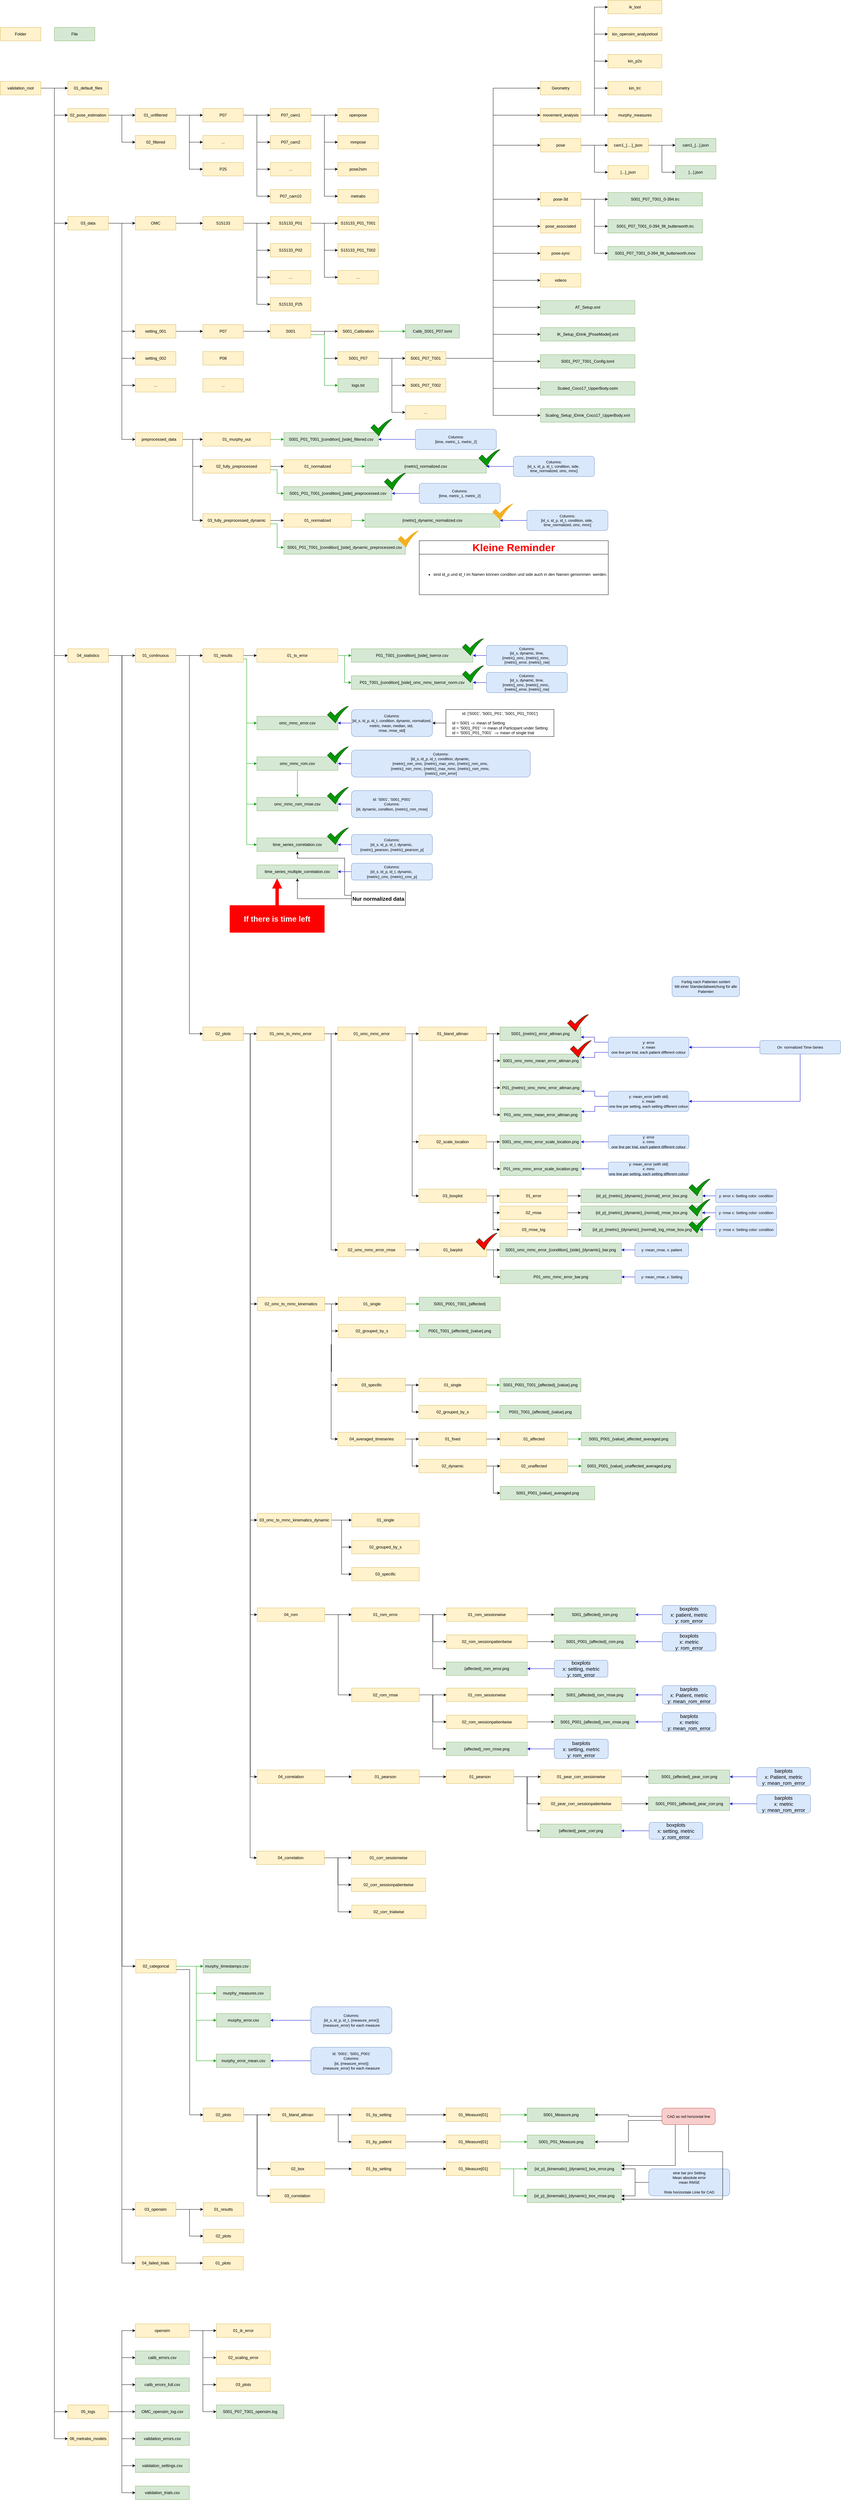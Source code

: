 <mxfile version="24.7.17" pages="3">
  <diagram name="root_val" id="zgt0ExfEEiG_xWLwjpGU">
    <mxGraphModel dx="1195" dy="1900" grid="1" gridSize="10" guides="1" tooltips="1" connect="1" arrows="1" fold="1" page="1" pageScale="1" pageWidth="827" pageHeight="1169" math="1" shadow="0">
      <root>
        <mxCell id="0" />
        <mxCell id="1" parent="0" />
        <mxCell id="fr0xDF6OfTBycA6lLAMu-1" value="Folder" style="rounded=0;whiteSpace=wrap;html=1;fillColor=#fff2cc;strokeColor=#d6b656;" parent="1" vertex="1">
          <mxGeometry width="120" height="40" as="geometry" />
        </mxCell>
        <mxCell id="fr0xDF6OfTBycA6lLAMu-2" value="File" style="rounded=0;whiteSpace=wrap;html=1;fillColor=#d5e8d4;strokeColor=#82b366;" parent="1" vertex="1">
          <mxGeometry x="160" width="120" height="40" as="geometry" />
        </mxCell>
        <mxCell id="fr0xDF6OfTBycA6lLAMu-10" style="edgeStyle=orthogonalEdgeStyle;rounded=0;orthogonalLoop=1;jettySize=auto;html=1;entryX=0;entryY=0.5;entryDx=0;entryDy=0;" parent="1" source="fr0xDF6OfTBycA6lLAMu-3" target="fr0xDF6OfTBycA6lLAMu-4" edge="1">
          <mxGeometry relative="1" as="geometry" />
        </mxCell>
        <mxCell id="fr0xDF6OfTBycA6lLAMu-11" style="edgeStyle=orthogonalEdgeStyle;rounded=0;orthogonalLoop=1;jettySize=auto;html=1;entryX=0;entryY=0.5;entryDx=0;entryDy=0;" parent="1" source="fr0xDF6OfTBycA6lLAMu-3" target="fr0xDF6OfTBycA6lLAMu-5" edge="1">
          <mxGeometry relative="1" as="geometry" />
        </mxCell>
        <mxCell id="fr0xDF6OfTBycA6lLAMu-12" style="edgeStyle=orthogonalEdgeStyle;rounded=0;orthogonalLoop=1;jettySize=auto;html=1;entryX=0;entryY=0.5;entryDx=0;entryDy=0;" parent="1" source="fr0xDF6OfTBycA6lLAMu-3" target="fr0xDF6OfTBycA6lLAMu-6" edge="1">
          <mxGeometry relative="1" as="geometry" />
        </mxCell>
        <mxCell id="fr0xDF6OfTBycA6lLAMu-13" style="edgeStyle=orthogonalEdgeStyle;rounded=0;orthogonalLoop=1;jettySize=auto;html=1;entryX=0;entryY=0.5;entryDx=0;entryDy=0;" parent="1" source="fr0xDF6OfTBycA6lLAMu-3" target="fr0xDF6OfTBycA6lLAMu-7" edge="1">
          <mxGeometry relative="1" as="geometry" />
        </mxCell>
        <mxCell id="fr0xDF6OfTBycA6lLAMu-14" style="edgeStyle=orthogonalEdgeStyle;rounded=0;orthogonalLoop=1;jettySize=auto;html=1;entryX=0;entryY=0.5;entryDx=0;entryDy=0;" parent="1" source="fr0xDF6OfTBycA6lLAMu-3" target="fr0xDF6OfTBycA6lLAMu-8" edge="1">
          <mxGeometry relative="1" as="geometry" />
        </mxCell>
        <mxCell id="fr0xDF6OfTBycA6lLAMu-15" style="edgeStyle=orthogonalEdgeStyle;rounded=0;orthogonalLoop=1;jettySize=auto;html=1;entryX=0;entryY=0.5;entryDx=0;entryDy=0;" parent="1" source="fr0xDF6OfTBycA6lLAMu-3" target="fr0xDF6OfTBycA6lLAMu-9" edge="1">
          <mxGeometry relative="1" as="geometry" />
        </mxCell>
        <mxCell id="fr0xDF6OfTBycA6lLAMu-3" value="validation_root" style="rounded=0;whiteSpace=wrap;html=1;fillColor=#fff2cc;strokeColor=#d6b656;" parent="1" vertex="1">
          <mxGeometry y="160" width="120" height="40" as="geometry" />
        </mxCell>
        <mxCell id="fr0xDF6OfTBycA6lLAMu-4" value="01_default_files" style="rounded=0;whiteSpace=wrap;html=1;fillColor=#fff2cc;strokeColor=#d6b656;" parent="1" vertex="1">
          <mxGeometry x="200" y="160" width="120" height="40" as="geometry" />
        </mxCell>
        <mxCell id="fr0xDF6OfTBycA6lLAMu-17" value="" style="edgeStyle=orthogonalEdgeStyle;rounded=0;orthogonalLoop=1;jettySize=auto;html=1;" parent="1" source="fr0xDF6OfTBycA6lLAMu-5" target="fr0xDF6OfTBycA6lLAMu-16" edge="1">
          <mxGeometry relative="1" as="geometry" />
        </mxCell>
        <mxCell id="fr0xDF6OfTBycA6lLAMu-92" style="edgeStyle=orthogonalEdgeStyle;rounded=0;orthogonalLoop=1;jettySize=auto;html=1;entryX=0;entryY=0.5;entryDx=0;entryDy=0;" parent="1" source="fr0xDF6OfTBycA6lLAMu-5" target="fr0xDF6OfTBycA6lLAMu-18" edge="1">
          <mxGeometry relative="1" as="geometry" />
        </mxCell>
        <mxCell id="fr0xDF6OfTBycA6lLAMu-5" value="02_pose_estimation" style="rounded=0;whiteSpace=wrap;html=1;fillColor=#fff2cc;strokeColor=#d6b656;" parent="1" vertex="1">
          <mxGeometry x="200" y="240" width="120" height="40" as="geometry" />
        </mxCell>
        <mxCell id="fr0xDF6OfTBycA6lLAMu-48" style="edgeStyle=orthogonalEdgeStyle;rounded=0;orthogonalLoop=1;jettySize=auto;html=1;entryX=0;entryY=0.5;entryDx=0;entryDy=0;" parent="1" source="fr0xDF6OfTBycA6lLAMu-6" target="fr0xDF6OfTBycA6lLAMu-44" edge="1">
          <mxGeometry relative="1" as="geometry" />
        </mxCell>
        <mxCell id="fr0xDF6OfTBycA6lLAMu-49" style="edgeStyle=orthogonalEdgeStyle;rounded=0;orthogonalLoop=1;jettySize=auto;html=1;entryX=0;entryY=0.5;entryDx=0;entryDy=0;" parent="1" source="fr0xDF6OfTBycA6lLAMu-6" target="fr0xDF6OfTBycA6lLAMu-45" edge="1">
          <mxGeometry relative="1" as="geometry" />
        </mxCell>
        <mxCell id="fr0xDF6OfTBycA6lLAMu-50" style="edgeStyle=orthogonalEdgeStyle;rounded=0;orthogonalLoop=1;jettySize=auto;html=1;entryX=0;entryY=0.5;entryDx=0;entryDy=0;" parent="1" source="fr0xDF6OfTBycA6lLAMu-6" target="fr0xDF6OfTBycA6lLAMu-46" edge="1">
          <mxGeometry relative="1" as="geometry" />
        </mxCell>
        <mxCell id="fr0xDF6OfTBycA6lLAMu-51" style="edgeStyle=orthogonalEdgeStyle;rounded=0;orthogonalLoop=1;jettySize=auto;html=1;entryX=0;entryY=0.5;entryDx=0;entryDy=0;" parent="1" source="fr0xDF6OfTBycA6lLAMu-6" target="fr0xDF6OfTBycA6lLAMu-47" edge="1">
          <mxGeometry relative="1" as="geometry" />
        </mxCell>
        <mxCell id="14" style="edgeStyle=orthogonalEdgeStyle;rounded=0;orthogonalLoop=1;jettySize=auto;html=1;entryX=0;entryY=0.5;entryDx=0;entryDy=0;" parent="1" source="fr0xDF6OfTBycA6lLAMu-6" target="5" edge="1">
          <mxGeometry relative="1" as="geometry" />
        </mxCell>
        <mxCell id="fr0xDF6OfTBycA6lLAMu-6" value="03_data" style="rounded=0;whiteSpace=wrap;html=1;fillColor=#fff2cc;strokeColor=#d6b656;" parent="1" vertex="1">
          <mxGeometry x="200" y="560" width="120" height="40" as="geometry" />
        </mxCell>
        <mxCell id="dzoGqHYVTmevsI7cQEQ--5" value="" style="edgeStyle=orthogonalEdgeStyle;rounded=0;orthogonalLoop=1;jettySize=auto;html=1;" parent="1" source="fr0xDF6OfTBycA6lLAMu-7" target="dzoGqHYVTmevsI7cQEQ--4" edge="1">
          <mxGeometry relative="1" as="geometry" />
        </mxCell>
        <mxCell id="dzoGqHYVTmevsI7cQEQ--8" style="edgeStyle=orthogonalEdgeStyle;rounded=0;orthogonalLoop=1;jettySize=auto;html=1;entryX=0;entryY=0.5;entryDx=0;entryDy=0;" parent="1" source="fr0xDF6OfTBycA6lLAMu-7" target="dzoGqHYVTmevsI7cQEQ--6" edge="1">
          <mxGeometry relative="1" as="geometry" />
        </mxCell>
        <mxCell id="nV7Jbys7LdEQO4T52bmY-27" style="edgeStyle=orthogonalEdgeStyle;rounded=0;orthogonalLoop=1;jettySize=auto;html=1;entryX=0;entryY=0.5;entryDx=0;entryDy=0;" parent="1" source="fr0xDF6OfTBycA6lLAMu-7" target="nV7Jbys7LdEQO4T52bmY-18" edge="1">
          <mxGeometry relative="1" as="geometry" />
        </mxCell>
        <mxCell id="nV7Jbys7LdEQO4T52bmY-28" style="edgeStyle=orthogonalEdgeStyle;rounded=0;orthogonalLoop=1;jettySize=auto;html=1;entryX=0;entryY=0.5;entryDx=0;entryDy=0;" parent="1" source="fr0xDF6OfTBycA6lLAMu-7" target="nV7Jbys7LdEQO4T52bmY-19" edge="1">
          <mxGeometry relative="1" as="geometry" />
        </mxCell>
        <mxCell id="fr0xDF6OfTBycA6lLAMu-7" value="04_statistics" style="rounded=0;whiteSpace=wrap;html=1;fillColor=#fff2cc;strokeColor=#d6b656;" parent="1" vertex="1">
          <mxGeometry x="200" y="1840" width="120" height="40" as="geometry" />
        </mxCell>
        <mxCell id="fr0xDF6OfTBycA6lLAMu-85" style="edgeStyle=orthogonalEdgeStyle;rounded=0;orthogonalLoop=1;jettySize=auto;html=1;entryX=0;entryY=0.5;entryDx=0;entryDy=0;" parent="1" source="fr0xDF6OfTBycA6lLAMu-8" target="fr0xDF6OfTBycA6lLAMu-79" edge="1">
          <mxGeometry relative="1" as="geometry" />
        </mxCell>
        <mxCell id="fr0xDF6OfTBycA6lLAMu-86" style="edgeStyle=orthogonalEdgeStyle;rounded=0;orthogonalLoop=1;jettySize=auto;html=1;entryX=0;entryY=0.5;entryDx=0;entryDy=0;" parent="1" source="fr0xDF6OfTBycA6lLAMu-8" target="fr0xDF6OfTBycA6lLAMu-80" edge="1">
          <mxGeometry relative="1" as="geometry" />
        </mxCell>
        <mxCell id="fr0xDF6OfTBycA6lLAMu-87" style="edgeStyle=orthogonalEdgeStyle;rounded=0;orthogonalLoop=1;jettySize=auto;html=1;entryX=0;entryY=0.5;entryDx=0;entryDy=0;" parent="1" source="fr0xDF6OfTBycA6lLAMu-8" target="fr0xDF6OfTBycA6lLAMu-81" edge="1">
          <mxGeometry relative="1" as="geometry" />
        </mxCell>
        <mxCell id="fr0xDF6OfTBycA6lLAMu-88" style="edgeStyle=orthogonalEdgeStyle;rounded=0;orthogonalLoop=1;jettySize=auto;html=1;entryX=0;entryY=0.5;entryDx=0;entryDy=0;" parent="1" source="fr0xDF6OfTBycA6lLAMu-8" target="fr0xDF6OfTBycA6lLAMu-82" edge="1">
          <mxGeometry relative="1" as="geometry" />
        </mxCell>
        <mxCell id="fr0xDF6OfTBycA6lLAMu-89" style="edgeStyle=orthogonalEdgeStyle;rounded=0;orthogonalLoop=1;jettySize=auto;html=1;entryX=0;entryY=0.5;entryDx=0;entryDy=0;" parent="1" source="fr0xDF6OfTBycA6lLAMu-8" target="fr0xDF6OfTBycA6lLAMu-83" edge="1">
          <mxGeometry relative="1" as="geometry" />
        </mxCell>
        <mxCell id="fr0xDF6OfTBycA6lLAMu-90" style="edgeStyle=orthogonalEdgeStyle;rounded=0;orthogonalLoop=1;jettySize=auto;html=1;entryX=0;entryY=0.5;entryDx=0;entryDy=0;" parent="1" source="fr0xDF6OfTBycA6lLAMu-8" target="fr0xDF6OfTBycA6lLAMu-84" edge="1">
          <mxGeometry relative="1" as="geometry" />
        </mxCell>
        <mxCell id="aGDd650CtioR2yy-QVnj-39" style="edgeStyle=orthogonalEdgeStyle;rounded=0;orthogonalLoop=1;jettySize=auto;html=1;entryX=0;entryY=0.5;entryDx=0;entryDy=0;" parent="1" source="fr0xDF6OfTBycA6lLAMu-8" target="fr0xDF6OfTBycA6lLAMu-71" edge="1">
          <mxGeometry relative="1" as="geometry" />
        </mxCell>
        <mxCell id="fr0xDF6OfTBycA6lLAMu-8" value="05_logs" style="rounded=0;whiteSpace=wrap;html=1;fillColor=#fff2cc;strokeColor=#d6b656;" parent="1" vertex="1">
          <mxGeometry x="200" y="7040" width="120" height="40" as="geometry" />
        </mxCell>
        <mxCell id="fr0xDF6OfTBycA6lLAMu-9" value="06_metrabs_models" style="rounded=0;whiteSpace=wrap;html=1;fillColor=#fff2cc;strokeColor=#d6b656;" parent="1" vertex="1">
          <mxGeometry x="200" y="7120" width="120" height="40" as="geometry" />
        </mxCell>
        <mxCell id="fr0xDF6OfTBycA6lLAMu-20" value="" style="edgeStyle=orthogonalEdgeStyle;rounded=0;orthogonalLoop=1;jettySize=auto;html=1;" parent="1" source="fr0xDF6OfTBycA6lLAMu-16" target="fr0xDF6OfTBycA6lLAMu-19" edge="1">
          <mxGeometry relative="1" as="geometry" />
        </mxCell>
        <mxCell id="fr0xDF6OfTBycA6lLAMu-42" style="edgeStyle=orthogonalEdgeStyle;rounded=0;orthogonalLoop=1;jettySize=auto;html=1;entryX=0;entryY=0.5;entryDx=0;entryDy=0;" parent="1" source="fr0xDF6OfTBycA6lLAMu-16" target="fr0xDF6OfTBycA6lLAMu-39" edge="1">
          <mxGeometry relative="1" as="geometry" />
        </mxCell>
        <mxCell id="fr0xDF6OfTBycA6lLAMu-43" style="edgeStyle=orthogonalEdgeStyle;rounded=0;orthogonalLoop=1;jettySize=auto;html=1;entryX=0;entryY=0.5;entryDx=0;entryDy=0;" parent="1" source="fr0xDF6OfTBycA6lLAMu-16" target="fr0xDF6OfTBycA6lLAMu-40" edge="1">
          <mxGeometry relative="1" as="geometry" />
        </mxCell>
        <mxCell id="fr0xDF6OfTBycA6lLAMu-16" value="01_unfiltered" style="rounded=0;whiteSpace=wrap;html=1;fillColor=#fff2cc;strokeColor=#d6b656;" parent="1" vertex="1">
          <mxGeometry x="400" y="240" width="120" height="40" as="geometry" />
        </mxCell>
        <mxCell id="fr0xDF6OfTBycA6lLAMu-18" value="02_filtered" style="rounded=0;whiteSpace=wrap;html=1;fillColor=#fff2cc;strokeColor=#d6b656;" parent="1" vertex="1">
          <mxGeometry x="400" y="320" width="120" height="40" as="geometry" />
        </mxCell>
        <mxCell id="fr0xDF6OfTBycA6lLAMu-23" value="" style="edgeStyle=orthogonalEdgeStyle;rounded=0;orthogonalLoop=1;jettySize=auto;html=1;" parent="1" source="fr0xDF6OfTBycA6lLAMu-19" target="fr0xDF6OfTBycA6lLAMu-22" edge="1">
          <mxGeometry relative="1" as="geometry" />
        </mxCell>
        <mxCell id="fr0xDF6OfTBycA6lLAMu-36" style="edgeStyle=orthogonalEdgeStyle;rounded=0;orthogonalLoop=1;jettySize=auto;html=1;entryX=0;entryY=0.5;entryDx=0;entryDy=0;" parent="1" source="fr0xDF6OfTBycA6lLAMu-19" target="fr0xDF6OfTBycA6lLAMu-33" edge="1">
          <mxGeometry relative="1" as="geometry" />
        </mxCell>
        <mxCell id="fr0xDF6OfTBycA6lLAMu-37" style="edgeStyle=orthogonalEdgeStyle;rounded=0;orthogonalLoop=1;jettySize=auto;html=1;entryX=0;entryY=0.5;entryDx=0;entryDy=0;" parent="1" source="fr0xDF6OfTBycA6lLAMu-19" target="fr0xDF6OfTBycA6lLAMu-34" edge="1">
          <mxGeometry relative="1" as="geometry" />
        </mxCell>
        <mxCell id="fr0xDF6OfTBycA6lLAMu-38" style="edgeStyle=orthogonalEdgeStyle;rounded=0;orthogonalLoop=1;jettySize=auto;html=1;entryX=0;entryY=0.5;entryDx=0;entryDy=0;" parent="1" source="fr0xDF6OfTBycA6lLAMu-19" target="fr0xDF6OfTBycA6lLAMu-35" edge="1">
          <mxGeometry relative="1" as="geometry" />
        </mxCell>
        <mxCell id="fr0xDF6OfTBycA6lLAMu-19" value="P07" style="rounded=0;whiteSpace=wrap;html=1;fillColor=#fff2cc;strokeColor=#d6b656;" parent="1" vertex="1">
          <mxGeometry x="600" y="240" width="120" height="40" as="geometry" />
        </mxCell>
        <mxCell id="fr0xDF6OfTBycA6lLAMu-25" value="" style="edgeStyle=orthogonalEdgeStyle;rounded=0;orthogonalLoop=1;jettySize=auto;html=1;" parent="1" source="fr0xDF6OfTBycA6lLAMu-22" target="fr0xDF6OfTBycA6lLAMu-24" edge="1">
          <mxGeometry relative="1" as="geometry" />
        </mxCell>
        <mxCell id="fr0xDF6OfTBycA6lLAMu-26" value="" style="edgeStyle=orthogonalEdgeStyle;rounded=0;orthogonalLoop=1;jettySize=auto;html=1;" parent="1" source="fr0xDF6OfTBycA6lLAMu-22" target="fr0xDF6OfTBycA6lLAMu-24" edge="1">
          <mxGeometry relative="1" as="geometry" />
        </mxCell>
        <mxCell id="fr0xDF6OfTBycA6lLAMu-30" style="edgeStyle=orthogonalEdgeStyle;rounded=0;orthogonalLoop=1;jettySize=auto;html=1;entryX=0;entryY=0.5;entryDx=0;entryDy=0;" parent="1" source="fr0xDF6OfTBycA6lLAMu-22" target="fr0xDF6OfTBycA6lLAMu-27" edge="1">
          <mxGeometry relative="1" as="geometry" />
        </mxCell>
        <mxCell id="fr0xDF6OfTBycA6lLAMu-31" style="edgeStyle=orthogonalEdgeStyle;rounded=0;orthogonalLoop=1;jettySize=auto;html=1;entryX=0;entryY=0.5;entryDx=0;entryDy=0;" parent="1" source="fr0xDF6OfTBycA6lLAMu-22" target="fr0xDF6OfTBycA6lLAMu-28" edge="1">
          <mxGeometry relative="1" as="geometry" />
        </mxCell>
        <mxCell id="fr0xDF6OfTBycA6lLAMu-32" style="edgeStyle=orthogonalEdgeStyle;rounded=0;orthogonalLoop=1;jettySize=auto;html=1;entryX=0;entryY=0.5;entryDx=0;entryDy=0;" parent="1" source="fr0xDF6OfTBycA6lLAMu-22" target="fr0xDF6OfTBycA6lLAMu-29" edge="1">
          <mxGeometry relative="1" as="geometry" />
        </mxCell>
        <mxCell id="fr0xDF6OfTBycA6lLAMu-22" value="P07_cam1" style="rounded=0;whiteSpace=wrap;html=1;fillColor=#fff2cc;strokeColor=#d6b656;" parent="1" vertex="1">
          <mxGeometry x="800" y="240" width="120" height="40" as="geometry" />
        </mxCell>
        <mxCell id="fr0xDF6OfTBycA6lLAMu-24" value="openpose" style="rounded=0;whiteSpace=wrap;html=1;fillColor=#fff2cc;strokeColor=#d6b656;" parent="1" vertex="1">
          <mxGeometry x="1000" y="240" width="120" height="40" as="geometry" />
        </mxCell>
        <mxCell id="fr0xDF6OfTBycA6lLAMu-27" value="mmpose" style="rounded=0;whiteSpace=wrap;html=1;fillColor=#fff2cc;strokeColor=#d6b656;" parent="1" vertex="1">
          <mxGeometry x="1000" y="320" width="120" height="40" as="geometry" />
        </mxCell>
        <mxCell id="fr0xDF6OfTBycA6lLAMu-28" value="pose2sim" style="rounded=0;whiteSpace=wrap;html=1;fillColor=#fff2cc;strokeColor=#d6b656;" parent="1" vertex="1">
          <mxGeometry x="1000" y="400" width="120" height="40" as="geometry" />
        </mxCell>
        <mxCell id="fr0xDF6OfTBycA6lLAMu-29" value="metrabs" style="rounded=0;whiteSpace=wrap;html=1;fillColor=#fff2cc;strokeColor=#d6b656;" parent="1" vertex="1">
          <mxGeometry x="1000" y="480" width="120" height="40" as="geometry" />
        </mxCell>
        <mxCell id="fr0xDF6OfTBycA6lLAMu-33" value="P07_cam2" style="rounded=0;whiteSpace=wrap;html=1;fillColor=#fff2cc;strokeColor=#d6b656;" parent="1" vertex="1">
          <mxGeometry x="800" y="320" width="120" height="40" as="geometry" />
        </mxCell>
        <mxCell id="fr0xDF6OfTBycA6lLAMu-34" value="..." style="rounded=0;whiteSpace=wrap;html=1;fillColor=#fff2cc;strokeColor=#d6b656;" parent="1" vertex="1">
          <mxGeometry x="800" y="400" width="120" height="40" as="geometry" />
        </mxCell>
        <mxCell id="fr0xDF6OfTBycA6lLAMu-35" value="P07_cam10" style="rounded=0;whiteSpace=wrap;html=1;fillColor=#fff2cc;strokeColor=#d6b656;" parent="1" vertex="1">
          <mxGeometry x="800" y="480" width="120" height="40" as="geometry" />
        </mxCell>
        <mxCell id="fr0xDF6OfTBycA6lLAMu-39" value="..." style="rounded=0;whiteSpace=wrap;html=1;fillColor=#fff2cc;strokeColor=#d6b656;" parent="1" vertex="1">
          <mxGeometry x="600" y="320" width="120" height="40" as="geometry" />
        </mxCell>
        <mxCell id="fr0xDF6OfTBycA6lLAMu-40" value="P25" style="rounded=0;whiteSpace=wrap;html=1;fillColor=#fff2cc;strokeColor=#d6b656;" parent="1" vertex="1">
          <mxGeometry x="600" y="400" width="120" height="40" as="geometry" />
        </mxCell>
        <mxCell id="fr0xDF6OfTBycA6lLAMu-53" value="" style="edgeStyle=orthogonalEdgeStyle;rounded=0;orthogonalLoop=1;jettySize=auto;html=1;" parent="1" source="fr0xDF6OfTBycA6lLAMu-44" target="fr0xDF6OfTBycA6lLAMu-52" edge="1">
          <mxGeometry relative="1" as="geometry" />
        </mxCell>
        <mxCell id="fr0xDF6OfTBycA6lLAMu-44" value="OMC" style="rounded=0;whiteSpace=wrap;html=1;fillColor=#fff2cc;strokeColor=#d6b656;" parent="1" vertex="1">
          <mxGeometry x="400" y="560" width="120" height="40" as="geometry" />
        </mxCell>
        <mxCell id="dzoGqHYVTmevsI7cQEQ--11" value="" style="edgeStyle=orthogonalEdgeStyle;rounded=0;orthogonalLoop=1;jettySize=auto;html=1;" parent="1" source="fr0xDF6OfTBycA6lLAMu-45" target="dzoGqHYVTmevsI7cQEQ--10" edge="1">
          <mxGeometry relative="1" as="geometry" />
        </mxCell>
        <mxCell id="fr0xDF6OfTBycA6lLAMu-45" value="setting_001" style="rounded=0;whiteSpace=wrap;html=1;fillColor=#fff2cc;strokeColor=#d6b656;" parent="1" vertex="1">
          <mxGeometry x="400" y="880" width="120" height="40" as="geometry" />
        </mxCell>
        <mxCell id="fr0xDF6OfTBycA6lLAMu-46" value="setting_002" style="rounded=0;whiteSpace=wrap;html=1;fillColor=#fff2cc;strokeColor=#d6b656;" parent="1" vertex="1">
          <mxGeometry x="400" y="960" width="120" height="40" as="geometry" />
        </mxCell>
        <mxCell id="fr0xDF6OfTBycA6lLAMu-47" value="..." style="rounded=0;whiteSpace=wrap;html=1;fillColor=#fff2cc;strokeColor=#d6b656;" parent="1" vertex="1">
          <mxGeometry x="400" y="1040" width="120" height="40" as="geometry" />
        </mxCell>
        <mxCell id="fr0xDF6OfTBycA6lLAMu-57" value="" style="edgeStyle=orthogonalEdgeStyle;rounded=0;orthogonalLoop=1;jettySize=auto;html=1;" parent="1" source="fr0xDF6OfTBycA6lLAMu-52" target="fr0xDF6OfTBycA6lLAMu-56" edge="1">
          <mxGeometry relative="1" as="geometry" />
        </mxCell>
        <mxCell id="fr0xDF6OfTBycA6lLAMu-60" style="edgeStyle=orthogonalEdgeStyle;rounded=0;orthogonalLoop=1;jettySize=auto;html=1;entryX=0;entryY=0.5;entryDx=0;entryDy=0;" parent="1" source="fr0xDF6OfTBycA6lLAMu-52" target="fr0xDF6OfTBycA6lLAMu-58" edge="1">
          <mxGeometry relative="1" as="geometry" />
        </mxCell>
        <mxCell id="fr0xDF6OfTBycA6lLAMu-61" style="edgeStyle=orthogonalEdgeStyle;rounded=0;orthogonalLoop=1;jettySize=auto;html=1;entryX=0;entryY=0.5;entryDx=0;entryDy=0;" parent="1" source="fr0xDF6OfTBycA6lLAMu-52" target="fr0xDF6OfTBycA6lLAMu-59" edge="1">
          <mxGeometry relative="1" as="geometry" />
        </mxCell>
        <mxCell id="fr0xDF6OfTBycA6lLAMu-64" style="edgeStyle=orthogonalEdgeStyle;rounded=0;orthogonalLoop=1;jettySize=auto;html=1;entryX=0;entryY=0.5;entryDx=0;entryDy=0;" parent="1" source="fr0xDF6OfTBycA6lLAMu-52" target="fr0xDF6OfTBycA6lLAMu-63" edge="1">
          <mxGeometry relative="1" as="geometry" />
        </mxCell>
        <mxCell id="fr0xDF6OfTBycA6lLAMu-52" value="S15133" style="rounded=0;whiteSpace=wrap;html=1;fillColor=#fff2cc;strokeColor=#d6b656;" parent="1" vertex="1">
          <mxGeometry x="600" y="560" width="120" height="40" as="geometry" />
        </mxCell>
        <mxCell id="fr0xDF6OfTBycA6lLAMu-68" style="edgeStyle=orthogonalEdgeStyle;rounded=0;orthogonalLoop=1;jettySize=auto;html=1;entryX=0;entryY=0.5;entryDx=0;entryDy=0;" parent="1" source="fr0xDF6OfTBycA6lLAMu-56" target="fr0xDF6OfTBycA6lLAMu-65" edge="1">
          <mxGeometry relative="1" as="geometry" />
        </mxCell>
        <mxCell id="fr0xDF6OfTBycA6lLAMu-69" style="edgeStyle=orthogonalEdgeStyle;rounded=0;orthogonalLoop=1;jettySize=auto;html=1;entryX=0;entryY=0.5;entryDx=0;entryDy=0;" parent="1" source="fr0xDF6OfTBycA6lLAMu-56" target="fr0xDF6OfTBycA6lLAMu-66" edge="1">
          <mxGeometry relative="1" as="geometry" />
        </mxCell>
        <mxCell id="fr0xDF6OfTBycA6lLAMu-70" style="edgeStyle=orthogonalEdgeStyle;rounded=0;orthogonalLoop=1;jettySize=auto;html=1;entryX=0;entryY=0.5;entryDx=0;entryDy=0;" parent="1" source="fr0xDF6OfTBycA6lLAMu-56" target="fr0xDF6OfTBycA6lLAMu-67" edge="1">
          <mxGeometry relative="1" as="geometry" />
        </mxCell>
        <mxCell id="fr0xDF6OfTBycA6lLAMu-56" value="S15133_P01" style="rounded=0;whiteSpace=wrap;html=1;fillColor=#fff2cc;strokeColor=#d6b656;" parent="1" vertex="1">
          <mxGeometry x="800" y="560" width="120" height="40" as="geometry" />
        </mxCell>
        <mxCell id="fr0xDF6OfTBycA6lLAMu-58" value="S15133_P02" style="rounded=0;whiteSpace=wrap;html=1;fillColor=#fff2cc;strokeColor=#d6b656;" parent="1" vertex="1">
          <mxGeometry x="800" y="640" width="120" height="40" as="geometry" />
        </mxCell>
        <mxCell id="fr0xDF6OfTBycA6lLAMu-59" value="S15133_P25" style="rounded=0;whiteSpace=wrap;html=1;fillColor=#fff2cc;strokeColor=#d6b656;" parent="1" vertex="1">
          <mxGeometry x="800" y="800" width="120" height="40" as="geometry" />
        </mxCell>
        <mxCell id="fr0xDF6OfTBycA6lLAMu-63" value="..." style="rounded=0;whiteSpace=wrap;html=1;fillColor=#fff2cc;strokeColor=#d6b656;" parent="1" vertex="1">
          <mxGeometry x="800" y="720" width="120" height="40" as="geometry" />
        </mxCell>
        <mxCell id="fr0xDF6OfTBycA6lLAMu-65" value="S15133_P01_T001" style="rounded=0;whiteSpace=wrap;html=1;fillColor=#fff2cc;strokeColor=#d6b656;" parent="1" vertex="1">
          <mxGeometry x="1000" y="560" width="120" height="40" as="geometry" />
        </mxCell>
        <mxCell id="fr0xDF6OfTBycA6lLAMu-66" value="S15133_P01_T002" style="rounded=0;whiteSpace=wrap;html=1;fillColor=#fff2cc;strokeColor=#d6b656;" parent="1" vertex="1">
          <mxGeometry x="1000" y="640" width="120" height="40" as="geometry" />
        </mxCell>
        <mxCell id="fr0xDF6OfTBycA6lLAMu-67" value="..." style="rounded=0;whiteSpace=wrap;html=1;fillColor=#fff2cc;strokeColor=#d6b656;" parent="1" vertex="1">
          <mxGeometry x="1000" y="720" width="120" height="40" as="geometry" />
        </mxCell>
        <mxCell id="fr0xDF6OfTBycA6lLAMu-74" value="" style="edgeStyle=orthogonalEdgeStyle;rounded=0;orthogonalLoop=1;jettySize=auto;html=1;entryX=0;entryY=0.5;entryDx=0;entryDy=0;" parent="1" source="fr0xDF6OfTBycA6lLAMu-71" target="fr0xDF6OfTBycA6lLAMu-73" edge="1">
          <mxGeometry relative="1" as="geometry" />
        </mxCell>
        <mxCell id="_CziailwxXWm03YoYiG--50" style="edgeStyle=orthogonalEdgeStyle;rounded=0;orthogonalLoop=1;jettySize=auto;html=1;entryX=0;entryY=0.5;entryDx=0;entryDy=0;" parent="1" source="fr0xDF6OfTBycA6lLAMu-71" target="_CziailwxXWm03YoYiG--48" edge="1">
          <mxGeometry relative="1" as="geometry" />
        </mxCell>
        <mxCell id="_CziailwxXWm03YoYiG--51" style="edgeStyle=orthogonalEdgeStyle;rounded=0;orthogonalLoop=1;jettySize=auto;html=1;entryX=0;entryY=0.5;entryDx=0;entryDy=0;" parent="1" source="fr0xDF6OfTBycA6lLAMu-71" target="_CziailwxXWm03YoYiG--49" edge="1">
          <mxGeometry relative="1" as="geometry" />
        </mxCell>
        <mxCell id="_CziailwxXWm03YoYiG--53" style="edgeStyle=orthogonalEdgeStyle;rounded=0;orthogonalLoop=1;jettySize=auto;html=1;entryX=0;entryY=0.5;entryDx=0;entryDy=0;" parent="1" source="fr0xDF6OfTBycA6lLAMu-71" target="_CziailwxXWm03YoYiG--52" edge="1">
          <mxGeometry relative="1" as="geometry" />
        </mxCell>
        <mxCell id="fr0xDF6OfTBycA6lLAMu-71" value="opensim" style="rounded=0;whiteSpace=wrap;html=1;fillColor=#fff2cc;strokeColor=#d6b656;" parent="1" vertex="1">
          <mxGeometry x="400" y="6800" width="160" height="40" as="geometry" />
        </mxCell>
        <mxCell id="fr0xDF6OfTBycA6lLAMu-73" value="S001_P07_T001_opensim.log" style="rounded=0;whiteSpace=wrap;html=1;fillColor=#d5e8d4;strokeColor=#82b366;" parent="1" vertex="1">
          <mxGeometry x="640" y="7040" width="200" height="40" as="geometry" />
        </mxCell>
        <mxCell id="fr0xDF6OfTBycA6lLAMu-79" value="calib_errors.csv" style="rounded=0;whiteSpace=wrap;html=1;fillColor=#d5e8d4;strokeColor=#82b366;" parent="1" vertex="1">
          <mxGeometry x="400" y="6880" width="160" height="40" as="geometry" />
        </mxCell>
        <mxCell id="fr0xDF6OfTBycA6lLAMu-80" value="calib_errors_full.csv" style="rounded=0;whiteSpace=wrap;html=1;fillColor=#d5e8d4;strokeColor=#82b366;" parent="1" vertex="1">
          <mxGeometry x="400" y="6960" width="160" height="40" as="geometry" />
        </mxCell>
        <mxCell id="fr0xDF6OfTBycA6lLAMu-81" value="OMC_opensim_log.csv" style="rounded=0;whiteSpace=wrap;html=1;fillColor=#d5e8d4;strokeColor=#82b366;" parent="1" vertex="1">
          <mxGeometry x="400" y="7040" width="160" height="40" as="geometry" />
        </mxCell>
        <mxCell id="fr0xDF6OfTBycA6lLAMu-82" value="validation_errors.csv" style="rounded=0;whiteSpace=wrap;html=1;fillColor=#d5e8d4;strokeColor=#82b366;" parent="1" vertex="1">
          <mxGeometry x="400" y="7120" width="160" height="40" as="geometry" />
        </mxCell>
        <mxCell id="fr0xDF6OfTBycA6lLAMu-83" value="validation_settings.csv" style="rounded=0;whiteSpace=wrap;html=1;fillColor=#d5e8d4;strokeColor=#82b366;" parent="1" vertex="1">
          <mxGeometry x="400" y="7200" width="160" height="40" as="geometry" />
        </mxCell>
        <mxCell id="fr0xDF6OfTBycA6lLAMu-84" value="validation_trials.csv" style="rounded=0;whiteSpace=wrap;html=1;fillColor=#d5e8d4;strokeColor=#82b366;" parent="1" vertex="1">
          <mxGeometry x="400" y="7280" width="160" height="40" as="geometry" />
        </mxCell>
        <mxCell id="16" value="" style="edgeStyle=orthogonalEdgeStyle;rounded=0;orthogonalLoop=1;jettySize=auto;html=1;" parent="1" source="dzoGqHYVTmevsI7cQEQ--4" target="15" edge="1">
          <mxGeometry relative="1" as="geometry" />
        </mxCell>
        <mxCell id="17" style="edgeStyle=orthogonalEdgeStyle;rounded=0;orthogonalLoop=1;jettySize=auto;html=1;entryX=0;entryY=0.5;entryDx=0;entryDy=0;" parent="1" source="dzoGqHYVTmevsI7cQEQ--4" target="18" edge="1">
          <mxGeometry relative="1" as="geometry">
            <mxPoint x="550" y="1808.0" as="targetPoint" />
          </mxGeometry>
        </mxCell>
        <mxCell id="dzoGqHYVTmevsI7cQEQ--4" value="01_continuous" style="rounded=0;whiteSpace=wrap;html=1;fillColor=#fff2cc;strokeColor=#d6b656;" parent="1" vertex="1">
          <mxGeometry x="400" y="1840" width="120" height="40" as="geometry" />
        </mxCell>
        <mxCell id="2" style="edgeStyle=orthogonalEdgeStyle;rounded=0;orthogonalLoop=1;jettySize=auto;html=1;entryX=0;entryY=0.5;entryDx=0;entryDy=0;strokeColor=#009900;" parent="1" source="dzoGqHYVTmevsI7cQEQ--6" target="dzoGqHYVTmevsI7cQEQ--7" edge="1">
          <mxGeometry relative="1" as="geometry" />
        </mxCell>
        <mxCell id="tgJe_nI7i79LXwRmpl9x-21" style="edgeStyle=orthogonalEdgeStyle;rounded=0;orthogonalLoop=1;jettySize=auto;html=1;entryX=0;entryY=0.5;entryDx=0;entryDy=0;" parent="1" source="dzoGqHYVTmevsI7cQEQ--6" target="tgJe_nI7i79LXwRmpl9x-19" edge="1">
          <mxGeometry relative="1" as="geometry">
            <Array as="points">
              <mxPoint x="561" y="5751" />
              <mxPoint x="561" y="6181" />
            </Array>
          </mxGeometry>
        </mxCell>
        <mxCell id="dzoGqHYVTmevsI7cQEQ--6" value="02_categorical" style="rounded=0;whiteSpace=wrap;html=1;fillColor=#fff2cc;strokeColor=#d6b656;" parent="1" vertex="1">
          <mxGeometry x="401" y="5721" width="120" height="40" as="geometry" />
        </mxCell>
        <mxCell id="dzoGqHYVTmevsI7cQEQ--7" value="murphy_timestamps.csv" style="rounded=0;whiteSpace=wrap;html=1;fillColor=#d5e8d4;strokeColor=#82b366;" parent="1" vertex="1">
          <mxGeometry x="601" y="5721" width="140" height="40" as="geometry" />
        </mxCell>
        <mxCell id="dzoGqHYVTmevsI7cQEQ--77" style="edgeStyle=orthogonalEdgeStyle;rounded=0;orthogonalLoop=1;jettySize=auto;html=1;entryX=0;entryY=0.5;entryDx=0;entryDy=0;" parent="1" source="dzoGqHYVTmevsI7cQEQ--10" target="dzoGqHYVTmevsI7cQEQ--15" edge="1">
          <mxGeometry relative="1" as="geometry" />
        </mxCell>
        <mxCell id="dzoGqHYVTmevsI7cQEQ--10" value="P07" style="rounded=0;whiteSpace=wrap;html=1;fillColor=#fff2cc;strokeColor=#d6b656;" parent="1" vertex="1">
          <mxGeometry x="600" y="880" width="120" height="40" as="geometry" />
        </mxCell>
        <mxCell id="dzoGqHYVTmevsI7cQEQ--12" value="P08" style="rounded=0;whiteSpace=wrap;html=1;fillColor=#fff2cc;strokeColor=#d6b656;" parent="1" vertex="1">
          <mxGeometry x="600" y="960" width="120" height="40" as="geometry" />
        </mxCell>
        <mxCell id="dzoGqHYVTmevsI7cQEQ--13" value="..." style="rounded=0;whiteSpace=wrap;html=1;fillColor=#fff2cc;strokeColor=#d6b656;" parent="1" vertex="1">
          <mxGeometry x="600" y="1040" width="120" height="40" as="geometry" />
        </mxCell>
        <mxCell id="dzoGqHYVTmevsI7cQEQ--78" style="edgeStyle=orthogonalEdgeStyle;rounded=0;orthogonalLoop=1;jettySize=auto;html=1;entryX=0;entryY=0.5;entryDx=0;entryDy=0;" parent="1" source="dzoGqHYVTmevsI7cQEQ--15" target="dzoGqHYVTmevsI7cQEQ--16" edge="1">
          <mxGeometry relative="1" as="geometry" />
        </mxCell>
        <mxCell id="dzoGqHYVTmevsI7cQEQ--79" style="edgeStyle=orthogonalEdgeStyle;rounded=0;orthogonalLoop=1;jettySize=auto;html=1;entryX=0;entryY=0.5;entryDx=0;entryDy=0;" parent="1" source="dzoGqHYVTmevsI7cQEQ--15" target="dzoGqHYVTmevsI7cQEQ--17" edge="1">
          <mxGeometry relative="1" as="geometry" />
        </mxCell>
        <mxCell id="dzoGqHYVTmevsI7cQEQ--80" style="edgeStyle=orthogonalEdgeStyle;rounded=0;orthogonalLoop=1;jettySize=auto;html=1;entryX=0;entryY=0.5;entryDx=0;entryDy=0;strokeColor=#009900;" parent="1" source="dzoGqHYVTmevsI7cQEQ--15" target="dzoGqHYVTmevsI7cQEQ--18" edge="1">
          <mxGeometry relative="1" as="geometry">
            <Array as="points">
              <mxPoint x="960" y="910" />
              <mxPoint x="960" y="1060" />
            </Array>
          </mxGeometry>
        </mxCell>
        <mxCell id="dzoGqHYVTmevsI7cQEQ--15" value="S001" style="rounded=0;whiteSpace=wrap;html=1;fillColor=#fff2cc;strokeColor=#d6b656;" parent="1" vertex="1">
          <mxGeometry x="800" y="880" width="120" height="40" as="geometry" />
        </mxCell>
        <mxCell id="dzoGqHYVTmevsI7cQEQ--23" style="edgeStyle=orthogonalEdgeStyle;rounded=0;orthogonalLoop=1;jettySize=auto;html=1;entryX=0;entryY=0.5;entryDx=0;entryDy=0;strokeColor=#009900;" parent="1" source="dzoGqHYVTmevsI7cQEQ--16" target="dzoGqHYVTmevsI7cQEQ--19" edge="1">
          <mxGeometry relative="1" as="geometry" />
        </mxCell>
        <mxCell id="dzoGqHYVTmevsI7cQEQ--16" value="S001_Calibration" style="rounded=0;whiteSpace=wrap;html=1;fillColor=#fff2cc;strokeColor=#d6b656;" parent="1" vertex="1">
          <mxGeometry x="1000" y="880" width="120" height="40" as="geometry" />
        </mxCell>
        <mxCell id="dzoGqHYVTmevsI7cQEQ--24" style="edgeStyle=orthogonalEdgeStyle;rounded=0;orthogonalLoop=1;jettySize=auto;html=1;entryX=0;entryY=0.5;entryDx=0;entryDy=0;" parent="1" source="dzoGqHYVTmevsI7cQEQ--17" target="dzoGqHYVTmevsI7cQEQ--20" edge="1">
          <mxGeometry relative="1" as="geometry" />
        </mxCell>
        <mxCell id="dzoGqHYVTmevsI7cQEQ--25" style="edgeStyle=orthogonalEdgeStyle;rounded=0;orthogonalLoop=1;jettySize=auto;html=1;entryX=0;entryY=0.5;entryDx=0;entryDy=0;" parent="1" source="dzoGqHYVTmevsI7cQEQ--17" target="dzoGqHYVTmevsI7cQEQ--21" edge="1">
          <mxGeometry relative="1" as="geometry" />
        </mxCell>
        <mxCell id="dzoGqHYVTmevsI7cQEQ--26" style="edgeStyle=orthogonalEdgeStyle;rounded=0;orthogonalLoop=1;jettySize=auto;html=1;entryX=0;entryY=0.5;entryDx=0;entryDy=0;" parent="1" source="dzoGqHYVTmevsI7cQEQ--17" target="dzoGqHYVTmevsI7cQEQ--22" edge="1">
          <mxGeometry relative="1" as="geometry" />
        </mxCell>
        <mxCell id="dzoGqHYVTmevsI7cQEQ--17" value="S001_P07" style="rounded=0;whiteSpace=wrap;html=1;fillColor=#fff2cc;strokeColor=#d6b656;" parent="1" vertex="1">
          <mxGeometry x="1000" y="960" width="120" height="40" as="geometry" />
        </mxCell>
        <mxCell id="dzoGqHYVTmevsI7cQEQ--18" value="logs.txt" style="rounded=0;whiteSpace=wrap;html=1;fillColor=#d5e8d4;strokeColor=#82b366;" parent="1" vertex="1">
          <mxGeometry x="1000" y="1040" width="120" height="40" as="geometry" />
        </mxCell>
        <mxCell id="dzoGqHYVTmevsI7cQEQ--19" value="Calib_S001_P07.toml" style="rounded=0;whiteSpace=wrap;html=1;fillColor=#d5e8d4;strokeColor=#82b366;" parent="1" vertex="1">
          <mxGeometry x="1200" y="880" width="160" height="40" as="geometry" />
        </mxCell>
        <mxCell id="dzoGqHYVTmevsI7cQEQ--39" style="edgeStyle=orthogonalEdgeStyle;rounded=0;orthogonalLoop=1;jettySize=auto;html=1;entryX=0;entryY=0.5;entryDx=0;entryDy=0;" parent="1" source="dzoGqHYVTmevsI7cQEQ--20" target="dzoGqHYVTmevsI7cQEQ--27" edge="1">
          <mxGeometry relative="1" as="geometry" />
        </mxCell>
        <mxCell id="tgJe_nI7i79LXwRmpl9x-26" style="edgeStyle=orthogonalEdgeStyle;rounded=0;orthogonalLoop=1;jettySize=auto;html=1;entryX=0;entryY=0.5;entryDx=0;entryDy=0;" parent="1" source="dzoGqHYVTmevsI7cQEQ--20" target="dzoGqHYVTmevsI7cQEQ--28" edge="1">
          <mxGeometry relative="1" as="geometry" />
        </mxCell>
        <mxCell id="tgJe_nI7i79LXwRmpl9x-27" style="edgeStyle=orthogonalEdgeStyle;rounded=0;orthogonalLoop=1;jettySize=auto;html=1;entryX=0;entryY=0.5;entryDx=0;entryDy=0;" parent="1" source="dzoGqHYVTmevsI7cQEQ--20" target="dzoGqHYVTmevsI7cQEQ--29" edge="1">
          <mxGeometry relative="1" as="geometry" />
        </mxCell>
        <mxCell id="tgJe_nI7i79LXwRmpl9x-28" style="edgeStyle=orthogonalEdgeStyle;rounded=0;orthogonalLoop=1;jettySize=auto;html=1;entryX=0;entryY=0.5;entryDx=0;entryDy=0;" parent="1" source="dzoGqHYVTmevsI7cQEQ--20" target="dzoGqHYVTmevsI7cQEQ--30" edge="1">
          <mxGeometry relative="1" as="geometry" />
        </mxCell>
        <mxCell id="tgJe_nI7i79LXwRmpl9x-29" style="edgeStyle=orthogonalEdgeStyle;rounded=0;orthogonalLoop=1;jettySize=auto;html=1;entryX=0;entryY=0.5;entryDx=0;entryDy=0;" parent="1" source="dzoGqHYVTmevsI7cQEQ--20" target="dzoGqHYVTmevsI7cQEQ--31" edge="1">
          <mxGeometry relative="1" as="geometry" />
        </mxCell>
        <mxCell id="tgJe_nI7i79LXwRmpl9x-30" style="edgeStyle=orthogonalEdgeStyle;rounded=0;orthogonalLoop=1;jettySize=auto;html=1;entryX=0;entryY=0.5;entryDx=0;entryDy=0;" parent="1" source="dzoGqHYVTmevsI7cQEQ--20" target="dzoGqHYVTmevsI7cQEQ--32" edge="1">
          <mxGeometry relative="1" as="geometry" />
        </mxCell>
        <mxCell id="tgJe_nI7i79LXwRmpl9x-31" style="edgeStyle=orthogonalEdgeStyle;rounded=0;orthogonalLoop=1;jettySize=auto;html=1;entryX=0;entryY=0.5;entryDx=0;entryDy=0;" parent="1" source="dzoGqHYVTmevsI7cQEQ--20" target="dzoGqHYVTmevsI7cQEQ--33" edge="1">
          <mxGeometry relative="1" as="geometry" />
        </mxCell>
        <mxCell id="tgJe_nI7i79LXwRmpl9x-32" style="edgeStyle=orthogonalEdgeStyle;rounded=0;orthogonalLoop=1;jettySize=auto;html=1;entryX=0;entryY=0.5;entryDx=0;entryDy=0;" parent="1" source="dzoGqHYVTmevsI7cQEQ--20" target="dzoGqHYVTmevsI7cQEQ--34" edge="1">
          <mxGeometry relative="1" as="geometry" />
        </mxCell>
        <mxCell id="tgJe_nI7i79LXwRmpl9x-33" style="edgeStyle=orthogonalEdgeStyle;rounded=0;orthogonalLoop=1;jettySize=auto;html=1;entryX=0;entryY=0.5;entryDx=0;entryDy=0;" parent="1" source="dzoGqHYVTmevsI7cQEQ--20" target="dzoGqHYVTmevsI7cQEQ--35" edge="1">
          <mxGeometry relative="1" as="geometry" />
        </mxCell>
        <mxCell id="tgJe_nI7i79LXwRmpl9x-34" style="edgeStyle=orthogonalEdgeStyle;rounded=0;orthogonalLoop=1;jettySize=auto;html=1;entryX=0;entryY=0.5;entryDx=0;entryDy=0;" parent="1" source="dzoGqHYVTmevsI7cQEQ--20" target="dzoGqHYVTmevsI7cQEQ--36" edge="1">
          <mxGeometry relative="1" as="geometry" />
        </mxCell>
        <mxCell id="tgJe_nI7i79LXwRmpl9x-35" style="edgeStyle=orthogonalEdgeStyle;rounded=0;orthogonalLoop=1;jettySize=auto;html=1;entryX=0;entryY=0.5;entryDx=0;entryDy=0;" parent="1" source="dzoGqHYVTmevsI7cQEQ--20" target="dzoGqHYVTmevsI7cQEQ--37" edge="1">
          <mxGeometry relative="1" as="geometry" />
        </mxCell>
        <mxCell id="tgJe_nI7i79LXwRmpl9x-36" style="edgeStyle=orthogonalEdgeStyle;rounded=0;orthogonalLoop=1;jettySize=auto;html=1;entryX=0;entryY=0.5;entryDx=0;entryDy=0;" parent="1" source="dzoGqHYVTmevsI7cQEQ--20" target="dzoGqHYVTmevsI7cQEQ--38" edge="1">
          <mxGeometry relative="1" as="geometry" />
        </mxCell>
        <mxCell id="dzoGqHYVTmevsI7cQEQ--20" value="S001_P07_T001" style="rounded=0;whiteSpace=wrap;html=1;fillColor=#fff2cc;strokeColor=#d6b656;" parent="1" vertex="1">
          <mxGeometry x="1200" y="960" width="120" height="40" as="geometry" />
        </mxCell>
        <mxCell id="dzoGqHYVTmevsI7cQEQ--21" value="S001_P07_T002" style="rounded=0;whiteSpace=wrap;html=1;fillColor=#fff2cc;strokeColor=#d6b656;" parent="1" vertex="1">
          <mxGeometry x="1200" y="1040" width="120" height="40" as="geometry" />
        </mxCell>
        <mxCell id="dzoGqHYVTmevsI7cQEQ--22" value="..." style="rounded=0;whiteSpace=wrap;html=1;fillColor=#fff2cc;strokeColor=#d6b656;" parent="1" vertex="1">
          <mxGeometry x="1200" y="1120" width="120" height="40" as="geometry" />
        </mxCell>
        <mxCell id="dzoGqHYVTmevsI7cQEQ--27" value="Geometry" style="rounded=0;whiteSpace=wrap;html=1;fillColor=#fff2cc;strokeColor=#d6b656;" parent="1" vertex="1">
          <mxGeometry x="1600" y="160" width="120" height="40" as="geometry" />
        </mxCell>
        <mxCell id="dzoGqHYVTmevsI7cQEQ--72" style="edgeStyle=orthogonalEdgeStyle;rounded=0;orthogonalLoop=1;jettySize=auto;html=1;entryX=0;entryY=0.5;entryDx=0;entryDy=0;" parent="1" source="dzoGqHYVTmevsI7cQEQ--28" target="dzoGqHYVTmevsI7cQEQ--67" edge="1">
          <mxGeometry relative="1" as="geometry" />
        </mxCell>
        <mxCell id="dzoGqHYVTmevsI7cQEQ--73" style="edgeStyle=orthogonalEdgeStyle;rounded=0;orthogonalLoop=1;jettySize=auto;html=1;entryX=0;entryY=0.5;entryDx=0;entryDy=0;" parent="1" source="dzoGqHYVTmevsI7cQEQ--28" target="dzoGqHYVTmevsI7cQEQ--68" edge="1">
          <mxGeometry relative="1" as="geometry" />
        </mxCell>
        <mxCell id="dzoGqHYVTmevsI7cQEQ--74" style="edgeStyle=orthogonalEdgeStyle;rounded=0;orthogonalLoop=1;jettySize=auto;html=1;entryX=0;entryY=0.5;entryDx=0;entryDy=0;" parent="1" source="dzoGqHYVTmevsI7cQEQ--28" target="dzoGqHYVTmevsI7cQEQ--69" edge="1">
          <mxGeometry relative="1" as="geometry" />
        </mxCell>
        <mxCell id="dzoGqHYVTmevsI7cQEQ--75" style="edgeStyle=orthogonalEdgeStyle;rounded=0;orthogonalLoop=1;jettySize=auto;html=1;entryX=0;entryY=0.5;entryDx=0;entryDy=0;" parent="1" source="dzoGqHYVTmevsI7cQEQ--28" target="dzoGqHYVTmevsI7cQEQ--70" edge="1">
          <mxGeometry relative="1" as="geometry" />
        </mxCell>
        <mxCell id="dzoGqHYVTmevsI7cQEQ--76" style="edgeStyle=orthogonalEdgeStyle;rounded=0;orthogonalLoop=1;jettySize=auto;html=1;entryX=0;entryY=0.5;entryDx=0;entryDy=0;" parent="1" source="dzoGqHYVTmevsI7cQEQ--28" target="dzoGqHYVTmevsI7cQEQ--71" edge="1">
          <mxGeometry relative="1" as="geometry" />
        </mxCell>
        <mxCell id="dzoGqHYVTmevsI7cQEQ--28" value="movement_analysis" style="rounded=0;whiteSpace=wrap;html=1;fillColor=#fff2cc;strokeColor=#d6b656;" parent="1" vertex="1">
          <mxGeometry x="1600" y="240" width="120" height="40" as="geometry" />
        </mxCell>
        <mxCell id="dzoGqHYVTmevsI7cQEQ--52" value="" style="edgeStyle=orthogonalEdgeStyle;rounded=0;orthogonalLoop=1;jettySize=auto;html=1;" parent="1" source="dzoGqHYVTmevsI7cQEQ--29" target="dzoGqHYVTmevsI7cQEQ--51" edge="1">
          <mxGeometry relative="1" as="geometry" />
        </mxCell>
        <mxCell id="dzoGqHYVTmevsI7cQEQ--55" style="edgeStyle=orthogonalEdgeStyle;rounded=0;orthogonalLoop=1;jettySize=auto;html=1;entryX=0;entryY=0.5;entryDx=0;entryDy=0;" parent="1" source="dzoGqHYVTmevsI7cQEQ--29" target="dzoGqHYVTmevsI7cQEQ--54" edge="1">
          <mxGeometry relative="1" as="geometry">
            <Array as="points">
              <mxPoint x="1760" y="349" />
              <mxPoint x="1760" y="429" />
            </Array>
          </mxGeometry>
        </mxCell>
        <mxCell id="dzoGqHYVTmevsI7cQEQ--29" value="pose" style="rounded=0;whiteSpace=wrap;html=1;fillColor=#fff2cc;strokeColor=#d6b656;" parent="1" vertex="1">
          <mxGeometry x="1600" y="329" width="120" height="40" as="geometry" />
        </mxCell>
        <mxCell id="dzoGqHYVTmevsI7cQEQ--61" value="" style="edgeStyle=orthogonalEdgeStyle;rounded=0;orthogonalLoop=1;jettySize=auto;html=1;" parent="1" source="dzoGqHYVTmevsI7cQEQ--30" target="dzoGqHYVTmevsI7cQEQ--60" edge="1">
          <mxGeometry relative="1" as="geometry" />
        </mxCell>
        <mxCell id="dzoGqHYVTmevsI7cQEQ--63" style="edgeStyle=orthogonalEdgeStyle;rounded=0;orthogonalLoop=1;jettySize=auto;html=1;entryX=0;entryY=0.5;entryDx=0;entryDy=0;" parent="1" source="dzoGqHYVTmevsI7cQEQ--30" target="dzoGqHYVTmevsI7cQEQ--62" edge="1">
          <mxGeometry relative="1" as="geometry" />
        </mxCell>
        <mxCell id="dzoGqHYVTmevsI7cQEQ--66" style="edgeStyle=orthogonalEdgeStyle;rounded=0;orthogonalLoop=1;jettySize=auto;html=1;entryX=0;entryY=0.5;entryDx=0;entryDy=0;" parent="1" source="dzoGqHYVTmevsI7cQEQ--30" target="dzoGqHYVTmevsI7cQEQ--65" edge="1">
          <mxGeometry relative="1" as="geometry" />
        </mxCell>
        <mxCell id="dzoGqHYVTmevsI7cQEQ--30" value="pose-3d" style="rounded=0;whiteSpace=wrap;html=1;fillColor=#fff2cc;strokeColor=#d6b656;" parent="1" vertex="1">
          <mxGeometry x="1600" y="489" width="120" height="40" as="geometry" />
        </mxCell>
        <mxCell id="dzoGqHYVTmevsI7cQEQ--31" value="pose_associated" style="rounded=0;whiteSpace=wrap;html=1;fillColor=#fff2cc;strokeColor=#d6b656;" parent="1" vertex="1">
          <mxGeometry x="1600" y="569" width="120" height="40" as="geometry" />
        </mxCell>
        <mxCell id="dzoGqHYVTmevsI7cQEQ--32" value="pose-sync" style="rounded=0;whiteSpace=wrap;html=1;fillColor=#fff2cc;strokeColor=#d6b656;" parent="1" vertex="1">
          <mxGeometry x="1600" y="649" width="120" height="40" as="geometry" />
        </mxCell>
        <mxCell id="dzoGqHYVTmevsI7cQEQ--33" value="videos" style="rounded=0;whiteSpace=wrap;html=1;fillColor=#fff2cc;strokeColor=#d6b656;" parent="1" vertex="1">
          <mxGeometry x="1600" y="729" width="120" height="40" as="geometry" />
        </mxCell>
        <mxCell id="dzoGqHYVTmevsI7cQEQ--34" value="AT_Setup.xml" style="rounded=0;whiteSpace=wrap;html=1;fillColor=#d5e8d4;strokeColor=#82b366;" parent="1" vertex="1">
          <mxGeometry x="1600" y="809" width="280" height="40" as="geometry" />
        </mxCell>
        <mxCell id="dzoGqHYVTmevsI7cQEQ--35" value="IK_Setup_iDrink_[PoseModel].xml" style="rounded=0;whiteSpace=wrap;html=1;fillColor=#d5e8d4;strokeColor=#82b366;" parent="1" vertex="1">
          <mxGeometry x="1600" y="889" width="280" height="40" as="geometry" />
        </mxCell>
        <mxCell id="dzoGqHYVTmevsI7cQEQ--36" value="S001_P07_T001_Config.toml" style="rounded=0;whiteSpace=wrap;html=1;fillColor=#d5e8d4;strokeColor=#82b366;" parent="1" vertex="1">
          <mxGeometry x="1600" y="969" width="280" height="40" as="geometry" />
        </mxCell>
        <mxCell id="dzoGqHYVTmevsI7cQEQ--37" value="Scaled_Coco17_UpperBody.osim" style="rounded=0;whiteSpace=wrap;html=1;fillColor=#d5e8d4;strokeColor=#82b366;" parent="1" vertex="1">
          <mxGeometry x="1600" y="1049" width="280" height="40" as="geometry" />
        </mxCell>
        <mxCell id="dzoGqHYVTmevsI7cQEQ--38" value="Scaling_Setup_iDrink_Coco17_UpperBody.xml" style="rounded=0;whiteSpace=wrap;html=1;fillColor=#d5e8d4;strokeColor=#82b366;" parent="1" vertex="1">
          <mxGeometry x="1600" y="1129" width="280" height="40" as="geometry" />
        </mxCell>
        <mxCell id="dzoGqHYVTmevsI7cQEQ--57" value="" style="edgeStyle=orthogonalEdgeStyle;rounded=0;orthogonalLoop=1;jettySize=auto;html=1;" parent="1" source="dzoGqHYVTmevsI7cQEQ--51" target="dzoGqHYVTmevsI7cQEQ--56" edge="1">
          <mxGeometry relative="1" as="geometry" />
        </mxCell>
        <mxCell id="dzoGqHYVTmevsI7cQEQ--59" style="edgeStyle=orthogonalEdgeStyle;rounded=0;orthogonalLoop=1;jettySize=auto;html=1;entryX=0;entryY=0.5;entryDx=0;entryDy=0;" parent="1" source="dzoGqHYVTmevsI7cQEQ--51" target="dzoGqHYVTmevsI7cQEQ--58" edge="1">
          <mxGeometry relative="1" as="geometry" />
        </mxCell>
        <mxCell id="dzoGqHYVTmevsI7cQEQ--51" value="cam1_[....]_json" style="rounded=0;whiteSpace=wrap;html=1;fillColor=#fff2cc;strokeColor=#d6b656;" parent="1" vertex="1">
          <mxGeometry x="1800" y="329" width="120" height="40" as="geometry" />
        </mxCell>
        <mxCell id="dzoGqHYVTmevsI7cQEQ--54" value="[...]_json" style="rounded=0;whiteSpace=wrap;html=1;fillColor=#fff2cc;strokeColor=#d6b656;" parent="1" vertex="1">
          <mxGeometry x="1800" y="409" width="120" height="40" as="geometry" />
        </mxCell>
        <mxCell id="dzoGqHYVTmevsI7cQEQ--56" value="cam1_[...].json" style="rounded=0;whiteSpace=wrap;html=1;fillColor=#d5e8d4;strokeColor=#82b366;" parent="1" vertex="1">
          <mxGeometry x="2000" y="329" width="120" height="40" as="geometry" />
        </mxCell>
        <mxCell id="dzoGqHYVTmevsI7cQEQ--58" value="[...].json" style="rounded=0;whiteSpace=wrap;html=1;fillColor=#d5e8d4;strokeColor=#82b366;" parent="1" vertex="1">
          <mxGeometry x="2000" y="409" width="120" height="40" as="geometry" />
        </mxCell>
        <mxCell id="dzoGqHYVTmevsI7cQEQ--60" value="S001_P07_T001_0-394.trc" style="rounded=0;whiteSpace=wrap;html=1;fillColor=#d5e8d4;strokeColor=#82b366;" parent="1" vertex="1">
          <mxGeometry x="1800" y="489" width="280" height="40" as="geometry" />
        </mxCell>
        <mxCell id="dzoGqHYVTmevsI7cQEQ--62" value="S001_P07_T001_0-394_filt_butterworth.trc" style="rounded=0;whiteSpace=wrap;html=1;fillColor=#d5e8d4;strokeColor=#82b366;" parent="1" vertex="1">
          <mxGeometry x="1800" y="569" width="280" height="40" as="geometry" />
        </mxCell>
        <mxCell id="dzoGqHYVTmevsI7cQEQ--65" value="S001_P07_T001_0-394_filt_butterworth.mov" style="rounded=0;whiteSpace=wrap;html=1;fillColor=#d5e8d4;strokeColor=#82b366;" parent="1" vertex="1">
          <mxGeometry x="1800" y="649" width="280" height="40" as="geometry" />
        </mxCell>
        <mxCell id="dzoGqHYVTmevsI7cQEQ--67" value="ik_tool" style="rounded=0;whiteSpace=wrap;html=1;fillColor=#fff2cc;strokeColor=#d6b656;" parent="1" vertex="1">
          <mxGeometry x="1800" y="-80" width="160" height="40" as="geometry" />
        </mxCell>
        <mxCell id="dzoGqHYVTmevsI7cQEQ--68" value="kin_opensim_analyzetool" style="rounded=0;whiteSpace=wrap;html=1;fillColor=#fff2cc;strokeColor=#d6b656;" parent="1" vertex="1">
          <mxGeometry x="1800" width="160" height="40" as="geometry" />
        </mxCell>
        <mxCell id="dzoGqHYVTmevsI7cQEQ--69" value="kin_p2s" style="rounded=0;whiteSpace=wrap;html=1;fillColor=#fff2cc;strokeColor=#d6b656;" parent="1" vertex="1">
          <mxGeometry x="1800" y="80" width="160" height="40" as="geometry" />
        </mxCell>
        <mxCell id="dzoGqHYVTmevsI7cQEQ--70" value="kin_trc" style="rounded=0;whiteSpace=wrap;html=1;fillColor=#fff2cc;strokeColor=#d6b656;" parent="1" vertex="1">
          <mxGeometry x="1800" y="160" width="160" height="40" as="geometry" />
        </mxCell>
        <mxCell id="dzoGqHYVTmevsI7cQEQ--71" value="murphy_measures" style="rounded=0;whiteSpace=wrap;html=1;fillColor=#fff2cc;strokeColor=#d6b656;" parent="1" vertex="1">
          <mxGeometry x="1800" y="240" width="160" height="40" as="geometry" />
        </mxCell>
        <mxCell id="3" value="murphy_measures.csv" style="rounded=0;whiteSpace=wrap;html=1;fillColor=#d5e8d4;strokeColor=#82b366;" parent="1" vertex="1">
          <mxGeometry x="640" y="5801" width="160" height="40" as="geometry" />
        </mxCell>
        <mxCell id="7" value="" style="edgeStyle=orthogonalEdgeStyle;rounded=0;orthogonalLoop=1;jettySize=auto;html=1;" parent="1" source="5" target="6" edge="1">
          <mxGeometry relative="1" as="geometry" />
        </mxCell>
        <mxCell id="9" style="edgeStyle=orthogonalEdgeStyle;rounded=0;orthogonalLoop=1;jettySize=auto;html=1;entryX=0;entryY=0.5;entryDx=0;entryDy=0;" parent="1" source="5" target="8" edge="1">
          <mxGeometry relative="1" as="geometry" />
        </mxCell>
        <mxCell id="aGDd650CtioR2yy-QVnj-36" style="edgeStyle=orthogonalEdgeStyle;rounded=0;orthogonalLoop=1;jettySize=auto;html=1;entryX=0;entryY=0.5;entryDx=0;entryDy=0;" parent="1" source="5" target="aGDd650CtioR2yy-QVnj-35" edge="1">
          <mxGeometry relative="1" as="geometry" />
        </mxCell>
        <mxCell id="5" value="&lt;div style=&quot;&quot;&gt;&lt;pre style=&quot;&quot;&gt;&lt;font style=&quot;font-size: 12px;&quot; face=&quot;Helvetica&quot;&gt;preprocessed_data&lt;/font&gt;&lt;/pre&gt;&lt;/div&gt;" style="rounded=0;whiteSpace=wrap;html=1;fillColor=#fff2cc;strokeColor=#d6b656;" parent="1" vertex="1">
          <mxGeometry x="400" y="1200" width="140" height="40" as="geometry" />
        </mxCell>
        <mxCell id="11" value="" style="edgeStyle=orthogonalEdgeStyle;rounded=0;orthogonalLoop=1;jettySize=auto;html=1;strokeColor=#009900;" parent="1" source="6" target="10" edge="1">
          <mxGeometry relative="1" as="geometry" />
        </mxCell>
        <mxCell id="6" value="&lt;div style=&quot;&quot;&gt;&lt;pre style=&quot;&quot;&gt;&lt;font style=&quot;font-size: 12px;&quot; face=&quot;Helvetica&quot;&gt;01_murphy_out&lt;/font&gt;&lt;/pre&gt;&lt;/div&gt;" style="rounded=0;whiteSpace=wrap;html=1;fillColor=#fff2cc;strokeColor=#d6b656;" parent="1" vertex="1">
          <mxGeometry x="600" y="1200" width="200" height="40" as="geometry" />
        </mxCell>
        <mxCell id="13" value="" style="edgeStyle=orthogonalEdgeStyle;rounded=0;orthogonalLoop=1;jettySize=auto;html=1;entryX=0;entryY=0.5;entryDx=0;entryDy=0;strokeColor=#009900;exitX=1;exitY=0.75;exitDx=0;exitDy=0;" parent="1" source="8" target="12" edge="1">
          <mxGeometry relative="1" as="geometry" />
        </mxCell>
        <mxCell id="_CziailwxXWm03YoYiG--21" style="edgeStyle=orthogonalEdgeStyle;rounded=0;orthogonalLoop=1;jettySize=auto;html=1;entryX=0;entryY=0.5;entryDx=0;entryDy=0;" parent="1" source="8" target="_CziailwxXWm03YoYiG--19" edge="1">
          <mxGeometry relative="1" as="geometry" />
        </mxCell>
        <mxCell id="8" value="&lt;div style=&quot;&quot;&gt;&lt;pre style=&quot;&quot;&gt;&lt;font style=&quot;font-size: 12px;&quot; face=&quot;Helvetica&quot;&gt;02_fully_preprocessed&lt;/font&gt;&lt;/pre&gt;&lt;/div&gt;" style="rounded=0;whiteSpace=wrap;html=1;fillColor=#fff2cc;strokeColor=#d6b656;" parent="1" vertex="1">
          <mxGeometry x="600" y="1280" width="200" height="40" as="geometry" />
        </mxCell>
        <mxCell id="10" value="S001_P01_T001_[condition]_[side]_filtered.csv" style="whiteSpace=wrap;html=1;fillColor=#d5e8d4;strokeColor=#82b366;rounded=0;" parent="1" vertex="1">
          <mxGeometry x="840" y="1200" width="280" height="40" as="geometry" />
        </mxCell>
        <mxCell id="12" value="S001_P01_T001_[condition]_[side]_preprocessed.csv" style="whiteSpace=wrap;html=1;fillColor=#d5e8d4;strokeColor=#82b366;rounded=0;" parent="1" vertex="1">
          <mxGeometry x="840" y="1360" width="320" height="40" as="geometry" />
        </mxCell>
        <mxCell id="_CziailwxXWm03YoYiG--43" style="edgeStyle=orthogonalEdgeStyle;rounded=0;orthogonalLoop=1;jettySize=auto;html=1;entryX=0;entryY=0.5;entryDx=0;entryDy=0;strokeColor=#009900;exitX=1;exitY=0.75;exitDx=0;exitDy=0;" parent="1" source="15" target="_CziailwxXWm03YoYiG--44" edge="1">
          <mxGeometry relative="1" as="geometry">
            <mxPoint x="760" y="2300" as="targetPoint" />
            <Array as="points">
              <mxPoint x="730" y="1870" />
              <mxPoint x="730" y="2180" />
            </Array>
          </mxGeometry>
        </mxCell>
        <mxCell id="_CziailwxXWm03YoYiG--71" style="edgeStyle=orthogonalEdgeStyle;rounded=0;orthogonalLoop=1;jettySize=auto;html=1;entryX=0;entryY=0.5;entryDx=0;entryDy=0;strokeColor=#009900;exitX=1;exitY=0.75;exitDx=0;exitDy=0;" parent="1" source="15" target="_CziailwxXWm03YoYiG--69" edge="1">
          <mxGeometry relative="1" as="geometry">
            <mxPoint x="760" y="2460" as="targetPoint" />
            <Array as="points">
              <mxPoint x="730" y="1870" />
              <mxPoint x="730" y="2420" />
            </Array>
          </mxGeometry>
        </mxCell>
        <mxCell id="_CziailwxXWm03YoYiG--92" style="edgeStyle=orthogonalEdgeStyle;rounded=0;orthogonalLoop=1;jettySize=auto;html=1;entryX=0;entryY=0.5;entryDx=0;entryDy=0;strokeColor=#009900;exitX=1;exitY=0.75;exitDx=0;exitDy=0;" parent="1" source="15" target="_CziailwxXWm03YoYiG--84" edge="1">
          <mxGeometry relative="1" as="geometry">
            <Array as="points">
              <mxPoint x="730" y="1870" />
              <mxPoint x="730" y="2300" />
            </Array>
          </mxGeometry>
        </mxCell>
        <mxCell id="ASA21kXyuRPnrIhbtAhX-24" style="edgeStyle=orthogonalEdgeStyle;rounded=0;orthogonalLoop=1;jettySize=auto;html=1;entryX=0;entryY=0.5;entryDx=0;entryDy=0;" parent="1" source="15" target="ASA21kXyuRPnrIhbtAhX-21" edge="1">
          <mxGeometry relative="1" as="geometry" />
        </mxCell>
        <mxCell id="ASA21kXyuRPnrIhbtAhX-78" style="edgeStyle=orthogonalEdgeStyle;rounded=0;orthogonalLoop=1;jettySize=auto;html=1;entryX=0;entryY=0.5;entryDx=0;entryDy=0;strokeColor=#009900;exitX=1;exitY=0.75;exitDx=0;exitDy=0;" parent="1" source="15" target="ASA21kXyuRPnrIhbtAhX-66" edge="1">
          <mxGeometry relative="1" as="geometry">
            <Array as="points">
              <mxPoint x="730" y="1870" />
              <mxPoint x="730" y="2060" />
            </Array>
          </mxGeometry>
        </mxCell>
        <mxCell id="15" value="01_results" style="whiteSpace=wrap;html=1;fillColor=#fff2cc;strokeColor=#d6b656;rounded=0;" parent="1" vertex="1">
          <mxGeometry x="600" y="1840" width="120" height="40" as="geometry" />
        </mxCell>
        <mxCell id="_CziailwxXWm03YoYiG--87" style="edgeStyle=orthogonalEdgeStyle;rounded=0;orthogonalLoop=1;jettySize=auto;html=1;entryX=0;entryY=0.5;entryDx=0;entryDy=0;" parent="1" source="18" target="xJu5qwmBVvnAwS7Ql7Si-30" edge="1">
          <mxGeometry relative="1" as="geometry" />
        </mxCell>
        <mxCell id="_CziailwxXWm03YoYiG--88" style="edgeStyle=orthogonalEdgeStyle;rounded=0;orthogonalLoop=1;jettySize=auto;html=1;entryX=0;entryY=0.5;entryDx=0;entryDy=0;" parent="1" source="18" target="tgJe_nI7i79LXwRmpl9x-22" edge="1">
          <mxGeometry relative="1" as="geometry" />
        </mxCell>
        <mxCell id="_CziailwxXWm03YoYiG--89" style="edgeStyle=orthogonalEdgeStyle;rounded=0;orthogonalLoop=1;jettySize=auto;html=1;entryX=0;entryY=0.5;entryDx=0;entryDy=0;" parent="1" source="18" target="aGDd650CtioR2yy-QVnj-41" edge="1">
          <mxGeometry relative="1" as="geometry" />
        </mxCell>
        <mxCell id="eDlLy5vfEP007KjWRsRS-26" style="edgeStyle=orthogonalEdgeStyle;rounded=0;orthogonalLoop=1;jettySize=auto;html=1;entryX=0;entryY=0.5;entryDx=0;entryDy=0;" parent="1" source="18" target="eDlLy5vfEP007KjWRsRS-21" edge="1">
          <mxGeometry relative="1" as="geometry" />
        </mxCell>
        <mxCell id="eDlLy5vfEP007KjWRsRS-33" style="edgeStyle=orthogonalEdgeStyle;rounded=0;orthogonalLoop=1;jettySize=auto;html=1;entryX=0;entryY=0.5;entryDx=0;entryDy=0;" parent="1" source="18" target="eDlLy5vfEP007KjWRsRS-29" edge="1">
          <mxGeometry relative="1" as="geometry" />
        </mxCell>
        <mxCell id="eDlLy5vfEP007KjWRsRS-79" style="edgeStyle=orthogonalEdgeStyle;rounded=0;orthogonalLoop=1;jettySize=auto;html=1;entryX=0;entryY=0.5;entryDx=0;entryDy=0;" parent="1" source="18" target="eDlLy5vfEP007KjWRsRS-77" edge="1">
          <mxGeometry relative="1" as="geometry" />
        </mxCell>
        <mxCell id="18" value="02_plots" style="whiteSpace=wrap;html=1;fillColor=#fff2cc;strokeColor=#d6b656;rounded=0;" parent="1" vertex="1">
          <mxGeometry x="600" y="2960" width="120" height="40" as="geometry" />
        </mxCell>
        <mxCell id="xJu5qwmBVvnAwS7Ql7Si-28" value="" style="edgeStyle=orthogonalEdgeStyle;rounded=0;orthogonalLoop=1;jettySize=auto;html=1;" parent="1" source="xJu5qwmBVvnAwS7Ql7Si-30" target="xJu5qwmBVvnAwS7Ql7Si-31" edge="1">
          <mxGeometry relative="1" as="geometry" />
        </mxCell>
        <mxCell id="xJu5qwmBVvnAwS7Ql7Si-29" style="edgeStyle=orthogonalEdgeStyle;rounded=0;orthogonalLoop=1;jettySize=auto;html=1;entryX=0;entryY=0.5;entryDx=0;entryDy=0;" parent="1" source="xJu5qwmBVvnAwS7Ql7Si-30" target="xJu5qwmBVvnAwS7Ql7Si-32" edge="1">
          <mxGeometry relative="1" as="geometry" />
        </mxCell>
        <mxCell id="xJu5qwmBVvnAwS7Ql7Si-30" value="01_omc_to_mmc_error" style="whiteSpace=wrap;html=1;fillColor=#fff2cc;strokeColor=#d6b656;rounded=0;" parent="1" vertex="1">
          <mxGeometry x="760" y="2960" width="200" height="40" as="geometry" />
        </mxCell>
        <mxCell id="eDlLy5vfEP007KjWRsRS-114" style="edgeStyle=orthogonalEdgeStyle;rounded=0;orthogonalLoop=1;jettySize=auto;html=1;entryX=0;entryY=0.5;entryDx=0;entryDy=0;" parent="1" source="xJu5qwmBVvnAwS7Ql7Si-31" target="eDlLy5vfEP007KjWRsRS-112" edge="1">
          <mxGeometry relative="1" as="geometry" />
        </mxCell>
        <mxCell id="eDlLy5vfEP007KjWRsRS-115" style="edgeStyle=orthogonalEdgeStyle;rounded=0;orthogonalLoop=1;jettySize=auto;html=1;entryX=0;entryY=0.5;entryDx=0;entryDy=0;" parent="1" source="xJu5qwmBVvnAwS7Ql7Si-31" target="eDlLy5vfEP007KjWRsRS-113" edge="1">
          <mxGeometry relative="1" as="geometry" />
        </mxCell>
        <mxCell id="eDlLy5vfEP007KjWRsRS-124" style="edgeStyle=orthogonalEdgeStyle;rounded=0;orthogonalLoop=1;jettySize=auto;html=1;entryX=0;entryY=0.5;entryDx=0;entryDy=0;" parent="1" source="xJu5qwmBVvnAwS7Ql7Si-31" target="eDlLy5vfEP007KjWRsRS-122" edge="1">
          <mxGeometry relative="1" as="geometry" />
        </mxCell>
        <mxCell id="xJu5qwmBVvnAwS7Ql7Si-31" value="01_omc_mmc_error" style="whiteSpace=wrap;html=1;fillColor=#fff2cc;strokeColor=#d6b656;rounded=0;" parent="1" vertex="1">
          <mxGeometry x="1000" y="2960" width="200" height="40" as="geometry" />
        </mxCell>
        <mxCell id="eDlLy5vfEP007KjWRsRS-152" style="edgeStyle=orthogonalEdgeStyle;rounded=0;orthogonalLoop=1;jettySize=auto;html=1;entryX=0;entryY=0.5;entryDx=0;entryDy=0;" parent="1" source="xJu5qwmBVvnAwS7Ql7Si-32" target="eDlLy5vfEP007KjWRsRS-151" edge="1">
          <mxGeometry relative="1" as="geometry" />
        </mxCell>
        <mxCell id="xJu5qwmBVvnAwS7Ql7Si-32" value="02_omc_mmc_error_rmse" style="whiteSpace=wrap;html=1;fillColor=#fff2cc;strokeColor=#d6b656;rounded=0;" parent="1" vertex="1">
          <mxGeometry x="1000" y="3600" width="200" height="40" as="geometry" />
        </mxCell>
        <mxCell id="xJu5qwmBVvnAwS7Ql7Si-35" value="{id_p}_{metric}_{dynamic}_{normal}_error_box.png" style="whiteSpace=wrap;html=1;fillColor=#d5e8d4;strokeColor=#82b366;rounded=0;" parent="1" vertex="1">
          <mxGeometry x="1720" y="3440" width="360" height="40" as="geometry" />
        </mxCell>
        <mxCell id="xJu5qwmBVvnAwS7Ql7Si-41" value="&lt;span style=&quot;font-size: 11px;&quot;&gt;Farbig nach Patienten sortiert&lt;/span&gt;&lt;div&gt;&lt;span style=&quot;font-size: 11px;&quot;&gt;Mit einer Standardabweichung für alle Patienten&lt;/span&gt;&lt;/div&gt;" style="rounded=1;whiteSpace=wrap;html=1;fillColor=#dae8fc;strokeColor=#6c8ebf;" parent="1" vertex="1">
          <mxGeometry x="1990" y="2810" width="200" height="60" as="geometry" />
        </mxCell>
        <mxCell id="_CziailwxXWm03YoYiG--99" style="edgeStyle=orthogonalEdgeStyle;rounded=0;orthogonalLoop=1;jettySize=auto;html=1;entryX=0;entryY=0.5;entryDx=0;entryDy=0;strokeColor=#009900;exitX=1;exitY=0.5;exitDx=0;exitDy=0;" parent="1" source="dzoGqHYVTmevsI7cQEQ--6" target="3" edge="1">
          <mxGeometry relative="1" as="geometry">
            <mxPoint x="721" y="5821" as="sourcePoint" />
          </mxGeometry>
        </mxCell>
        <mxCell id="_CziailwxXWm03YoYiG--100" style="edgeStyle=orthogonalEdgeStyle;rounded=0;orthogonalLoop=1;jettySize=auto;html=1;entryX=0;entryY=0.5;entryDx=0;entryDy=0;strokeColor=#009900;exitX=1;exitY=0.5;exitDx=0;exitDy=0;" parent="1" source="dzoGqHYVTmevsI7cQEQ--6" target="_CziailwxXWm03YoYiG--93" edge="1">
          <mxGeometry relative="1" as="geometry">
            <mxPoint x="721" y="5821" as="sourcePoint" />
          </mxGeometry>
        </mxCell>
        <mxCell id="_CziailwxXWm03YoYiG--101" style="edgeStyle=orthogonalEdgeStyle;rounded=0;orthogonalLoop=1;jettySize=auto;html=1;entryX=0;entryY=0.5;entryDx=0;entryDy=0;strokeColor=#009900;exitX=1;exitY=0.5;exitDx=0;exitDy=0;" parent="1" source="dzoGqHYVTmevsI7cQEQ--6" target="_CziailwxXWm03YoYiG--95" edge="1">
          <mxGeometry relative="1" as="geometry">
            <mxPoint x="721" y="5821" as="sourcePoint" />
          </mxGeometry>
        </mxCell>
        <mxCell id="_CziailwxXWm03YoYiG--106" value="" style="edgeStyle=orthogonalEdgeStyle;rounded=0;orthogonalLoop=1;jettySize=auto;html=1;" parent="1" source="tgJe_nI7i79LXwRmpl9x-19" target="_CziailwxXWm03YoYiG--105" edge="1">
          <mxGeometry relative="1" as="geometry" />
        </mxCell>
        <mxCell id="_CziailwxXWm03YoYiG--123" style="edgeStyle=orthogonalEdgeStyle;rounded=0;orthogonalLoop=1;jettySize=auto;html=1;entryX=0;entryY=0.5;entryDx=0;entryDy=0;" parent="1" source="tgJe_nI7i79LXwRmpl9x-19" target="_CziailwxXWm03YoYiG--120" edge="1">
          <mxGeometry relative="1" as="geometry" />
        </mxCell>
        <mxCell id="KNnmIiqQZKCNtB1DPogL-19" style="edgeStyle=orthogonalEdgeStyle;rounded=0;orthogonalLoop=1;jettySize=auto;html=1;entryX=0;entryY=0.5;entryDx=0;entryDy=0;" edge="1" parent="1" source="tgJe_nI7i79LXwRmpl9x-19" target="KNnmIiqQZKCNtB1DPogL-18">
          <mxGeometry relative="1" as="geometry" />
        </mxCell>
        <mxCell id="tgJe_nI7i79LXwRmpl9x-19" value="02_plots" style="rounded=0;whiteSpace=wrap;html=1;fillColor=#fff2cc;strokeColor=#d6b656;" parent="1" vertex="1">
          <mxGeometry x="601" y="6161" width="120" height="40" as="geometry" />
        </mxCell>
        <mxCell id="aGDd650CtioR2yy-QVnj-32" style="edgeStyle=orthogonalEdgeStyle;rounded=0;orthogonalLoop=1;jettySize=auto;html=1;entryX=0;entryY=0.5;entryDx=0;entryDy=0;" parent="1" source="tgJe_nI7i79LXwRmpl9x-22" target="aGDd650CtioR2yy-QVnj-18" edge="1">
          <mxGeometry relative="1" as="geometry" />
        </mxCell>
        <mxCell id="aGDd650CtioR2yy-QVnj-33" style="edgeStyle=orthogonalEdgeStyle;rounded=0;orthogonalLoop=1;jettySize=auto;html=1;entryX=0;entryY=0.5;entryDx=0;entryDy=0;" parent="1" source="tgJe_nI7i79LXwRmpl9x-22" target="aGDd650CtioR2yy-QVnj-19" edge="1">
          <mxGeometry relative="1" as="geometry" />
        </mxCell>
        <mxCell id="aGDd650CtioR2yy-QVnj-34" style="edgeStyle=orthogonalEdgeStyle;rounded=0;orthogonalLoop=1;jettySize=auto;html=1;entryX=0;entryY=0.5;entryDx=0;entryDy=0;" parent="1" source="tgJe_nI7i79LXwRmpl9x-22" target="aGDd650CtioR2yy-QVnj-20" edge="1">
          <mxGeometry relative="1" as="geometry" />
        </mxCell>
        <mxCell id="MraEN8-_lTi1e0fx_ljc-36" style="edgeStyle=orthogonalEdgeStyle;rounded=0;orthogonalLoop=1;jettySize=auto;html=1;entryX=0;entryY=0.5;entryDx=0;entryDy=0;" parent="1" source="tgJe_nI7i79LXwRmpl9x-22" target="eDlLy5vfEP007KjWRsRS-108" edge="1">
          <mxGeometry relative="1" as="geometry" />
        </mxCell>
        <mxCell id="tgJe_nI7i79LXwRmpl9x-22" value="02_omc_to_mmc_kinematics" style="whiteSpace=wrap;html=1;fillColor=#fff2cc;strokeColor=#d6b656;rounded=0;" parent="1" vertex="1">
          <mxGeometry x="761" y="3760" width="200" height="40" as="geometry" />
        </mxCell>
        <mxCell id="tgJe_nI7i79LXwRmpl9x-39" value="S001_P001_T001_{affected}" style="whiteSpace=wrap;html=1;fillColor=#d5e8d4;strokeColor=#82b366;rounded=0;" parent="1" vertex="1">
          <mxGeometry x="1241" y="3760" width="240" height="40" as="geometry" />
        </mxCell>
        <mxCell id="aGDd650CtioR2yy-QVnj-24" style="edgeStyle=orthogonalEdgeStyle;rounded=0;orthogonalLoop=1;jettySize=auto;html=1;entryX=0;entryY=0.5;entryDx=0;entryDy=0;strokeColor=#009900;" parent="1" source="aGDd650CtioR2yy-QVnj-18" target="tgJe_nI7i79LXwRmpl9x-39" edge="1">
          <mxGeometry relative="1" as="geometry" />
        </mxCell>
        <mxCell id="aGDd650CtioR2yy-QVnj-18" value="01_single" style="whiteSpace=wrap;html=1;fillColor=#fff2cc;strokeColor=#d6b656;rounded=0;" parent="1" vertex="1">
          <mxGeometry x="1001" y="3760" width="200" height="40" as="geometry" />
        </mxCell>
        <mxCell id="aGDd650CtioR2yy-QVnj-25" style="edgeStyle=orthogonalEdgeStyle;rounded=0;orthogonalLoop=1;jettySize=auto;html=1;entryX=0;entryY=0.5;entryDx=0;entryDy=0;strokeColor=#009900;" parent="1" source="aGDd650CtioR2yy-QVnj-19" target="aGDd650CtioR2yy-QVnj-23" edge="1">
          <mxGeometry relative="1" as="geometry" />
        </mxCell>
        <mxCell id="aGDd650CtioR2yy-QVnj-19" value="02_grouped_by_s" style="whiteSpace=wrap;html=1;fillColor=#fff2cc;strokeColor=#d6b656;rounded=0;" parent="1" vertex="1">
          <mxGeometry x="1001" y="3840" width="200" height="40" as="geometry" />
        </mxCell>
        <mxCell id="aGDd650CtioR2yy-QVnj-30" style="edgeStyle=orthogonalEdgeStyle;rounded=0;orthogonalLoop=1;jettySize=auto;html=1;entryX=0;entryY=0.5;entryDx=0;entryDy=0;" parent="1" source="aGDd650CtioR2yy-QVnj-20" target="aGDd650CtioR2yy-QVnj-21" edge="1">
          <mxGeometry relative="1" as="geometry" />
        </mxCell>
        <mxCell id="aGDd650CtioR2yy-QVnj-31" style="edgeStyle=orthogonalEdgeStyle;rounded=0;orthogonalLoop=1;jettySize=auto;html=1;entryX=0;entryY=0.5;entryDx=0;entryDy=0;" parent="1" source="aGDd650CtioR2yy-QVnj-20" target="aGDd650CtioR2yy-QVnj-22" edge="1">
          <mxGeometry relative="1" as="geometry" />
        </mxCell>
        <mxCell id="aGDd650CtioR2yy-QVnj-20" value="03_specific" style="whiteSpace=wrap;html=1;fillColor=#fff2cc;strokeColor=#d6b656;rounded=0;" parent="1" vertex="1">
          <mxGeometry x="1000" y="4000" width="200" height="40" as="geometry" />
        </mxCell>
        <mxCell id="aGDd650CtioR2yy-QVnj-28" style="edgeStyle=orthogonalEdgeStyle;rounded=0;orthogonalLoop=1;jettySize=auto;html=1;entryX=0;entryY=0.5;entryDx=0;entryDy=0;strokeColor=#009900;" parent="1" source="aGDd650CtioR2yy-QVnj-21" target="aGDd650CtioR2yy-QVnj-26" edge="1">
          <mxGeometry relative="1" as="geometry" />
        </mxCell>
        <mxCell id="aGDd650CtioR2yy-QVnj-21" value="01_single" style="whiteSpace=wrap;html=1;fillColor=#fff2cc;strokeColor=#d6b656;rounded=0;" parent="1" vertex="1">
          <mxGeometry x="1240" y="4000" width="200" height="40" as="geometry" />
        </mxCell>
        <mxCell id="aGDd650CtioR2yy-QVnj-29" style="edgeStyle=orthogonalEdgeStyle;rounded=0;orthogonalLoop=1;jettySize=auto;html=1;entryX=0;entryY=0.5;entryDx=0;entryDy=0;strokeColor=#009900;" parent="1" source="aGDd650CtioR2yy-QVnj-22" target="aGDd650CtioR2yy-QVnj-27" edge="1">
          <mxGeometry relative="1" as="geometry" />
        </mxCell>
        <mxCell id="aGDd650CtioR2yy-QVnj-22" value="02_grouped_by_s" style="whiteSpace=wrap;html=1;fillColor=#fff2cc;strokeColor=#d6b656;rounded=0;" parent="1" vertex="1">
          <mxGeometry x="1240" y="4080" width="200" height="40" as="geometry" />
        </mxCell>
        <mxCell id="aGDd650CtioR2yy-QVnj-23" value="P001_T001_{affected}_{value}.png" style="whiteSpace=wrap;html=1;fillColor=#d5e8d4;strokeColor=#82b366;rounded=0;" parent="1" vertex="1">
          <mxGeometry x="1241" y="3840" width="240" height="40" as="geometry" />
        </mxCell>
        <mxCell id="aGDd650CtioR2yy-QVnj-26" value="S001_P001_T001_{affected}_{value}.png" style="whiteSpace=wrap;html=1;fillColor=#d5e8d4;strokeColor=#82b366;rounded=0;" parent="1" vertex="1">
          <mxGeometry x="1480" y="4000" width="240" height="40" as="geometry" />
        </mxCell>
        <mxCell id="aGDd650CtioR2yy-QVnj-27" value="P001_T001_{affected}_{value}.png" style="whiteSpace=wrap;html=1;fillColor=#d5e8d4;strokeColor=#82b366;rounded=0;" parent="1" vertex="1">
          <mxGeometry x="1480" y="4080" width="240" height="40" as="geometry" />
        </mxCell>
        <mxCell id="_CziailwxXWm03YoYiG--22" style="edgeStyle=orthogonalEdgeStyle;rounded=0;orthogonalLoop=1;jettySize=auto;html=1;entryX=0;entryY=0.5;entryDx=0;entryDy=0;" parent="1" source="aGDd650CtioR2yy-QVnj-35" target="_CziailwxXWm03YoYiG--20" edge="1">
          <mxGeometry relative="1" as="geometry" />
        </mxCell>
        <mxCell id="_CziailwxXWm03YoYiG--31" style="edgeStyle=orthogonalEdgeStyle;rounded=0;orthogonalLoop=1;jettySize=auto;html=1;entryX=0;entryY=0.5;entryDx=0;entryDy=0;strokeColor=#009900;exitX=1;exitY=0.75;exitDx=0;exitDy=0;" parent="1" source="aGDd650CtioR2yy-QVnj-35" target="_CziailwxXWm03YoYiG--30" edge="1">
          <mxGeometry relative="1" as="geometry" />
        </mxCell>
        <mxCell id="aGDd650CtioR2yy-QVnj-35" value="&lt;div style=&quot;&quot;&gt;&lt;pre style=&quot;&quot;&gt;&lt;font style=&quot;font-size: 12px;&quot; face=&quot;Helvetica&quot;&gt;03_fully_preprocessed_dynamic&lt;/font&gt;&lt;/pre&gt;&lt;/div&gt;" style="rounded=0;whiteSpace=wrap;html=1;fillColor=#fff2cc;strokeColor=#d6b656;" parent="1" vertex="1">
          <mxGeometry x="600" y="1440" width="200" height="40" as="geometry" />
        </mxCell>
        <mxCell id="aGDd650CtioR2yy-QVnj-45" style="edgeStyle=orthogonalEdgeStyle;rounded=0;orthogonalLoop=1;jettySize=auto;html=1;entryX=0;entryY=0.5;entryDx=0;entryDy=0;" parent="1" source="aGDd650CtioR2yy-QVnj-41" target="aGDd650CtioR2yy-QVnj-42" edge="1">
          <mxGeometry relative="1" as="geometry" />
        </mxCell>
        <mxCell id="_CziailwxXWm03YoYiG--25" style="edgeStyle=orthogonalEdgeStyle;rounded=0;orthogonalLoop=1;jettySize=auto;html=1;entryX=0;entryY=0.5;entryDx=0;entryDy=0;" parent="1" source="aGDd650CtioR2yy-QVnj-41" target="aGDd650CtioR2yy-QVnj-43" edge="1">
          <mxGeometry relative="1" as="geometry" />
        </mxCell>
        <mxCell id="_CziailwxXWm03YoYiG--26" style="edgeStyle=orthogonalEdgeStyle;rounded=0;orthogonalLoop=1;jettySize=auto;html=1;entryX=0;entryY=0.5;entryDx=0;entryDy=0;" parent="1" source="aGDd650CtioR2yy-QVnj-41" target="aGDd650CtioR2yy-QVnj-44" edge="1">
          <mxGeometry relative="1" as="geometry" />
        </mxCell>
        <mxCell id="aGDd650CtioR2yy-QVnj-41" value="03_omc_to_mmc_kinematics_dynamic" style="whiteSpace=wrap;html=1;fillColor=#fff2cc;strokeColor=#d6b656;rounded=0;" parent="1" vertex="1">
          <mxGeometry x="761" y="4400" width="220" height="40" as="geometry" />
        </mxCell>
        <mxCell id="aGDd650CtioR2yy-QVnj-42" value="01_single" style="whiteSpace=wrap;html=1;fillColor=#fff2cc;strokeColor=#d6b656;rounded=0;" parent="1" vertex="1">
          <mxGeometry x="1041" y="4400" width="200" height="40" as="geometry" />
        </mxCell>
        <mxCell id="aGDd650CtioR2yy-QVnj-43" value="02_grouped_by_s" style="whiteSpace=wrap;html=1;fillColor=#fff2cc;strokeColor=#d6b656;rounded=0;" parent="1" vertex="1">
          <mxGeometry x="1041" y="4480" width="200" height="40" as="geometry" />
        </mxCell>
        <mxCell id="aGDd650CtioR2yy-QVnj-44" value="03_specific" style="whiteSpace=wrap;html=1;fillColor=#fff2cc;strokeColor=#d6b656;rounded=0;" parent="1" vertex="1">
          <mxGeometry x="1041" y="4560" width="200" height="40" as="geometry" />
        </mxCell>
        <mxCell id="_CziailwxXWm03YoYiG--29" style="edgeStyle=orthogonalEdgeStyle;rounded=0;orthogonalLoop=1;jettySize=auto;html=1;entryX=0;entryY=0.5;entryDx=0;entryDy=0;strokeColor=#009900;" parent="1" source="_CziailwxXWm03YoYiG--19" target="_CziailwxXWm03YoYiG--23" edge="1">
          <mxGeometry relative="1" as="geometry" />
        </mxCell>
        <mxCell id="_CziailwxXWm03YoYiG--19" value="&lt;div style=&quot;&quot;&gt;&lt;pre style=&quot;&quot;&gt;&lt;font style=&quot;font-size: 12px;&quot; face=&quot;Helvetica&quot;&gt;01_normalized&lt;/font&gt;&lt;/pre&gt;&lt;/div&gt;" style="rounded=0;whiteSpace=wrap;html=1;fillColor=#fff2cc;strokeColor=#d6b656;" parent="1" vertex="1">
          <mxGeometry x="840" y="1280" width="200" height="40" as="geometry" />
        </mxCell>
        <mxCell id="_CziailwxXWm03YoYiG--28" style="edgeStyle=orthogonalEdgeStyle;rounded=0;orthogonalLoop=1;jettySize=auto;html=1;entryX=0;entryY=0.5;entryDx=0;entryDy=0;strokeColor=#009900;" parent="1" source="_CziailwxXWm03YoYiG--20" target="_CziailwxXWm03YoYiG--24" edge="1">
          <mxGeometry relative="1" as="geometry" />
        </mxCell>
        <mxCell id="_CziailwxXWm03YoYiG--20" value="&lt;div style=&quot;&quot;&gt;&lt;pre style=&quot;&quot;&gt;&lt;font style=&quot;font-size: 12px;&quot; face=&quot;Helvetica&quot;&gt;01_normalized&lt;/font&gt;&lt;/pre&gt;&lt;/div&gt;" style="rounded=0;whiteSpace=wrap;html=1;fillColor=#fff2cc;strokeColor=#d6b656;" parent="1" vertex="1">
          <mxGeometry x="840" y="1440" width="200" height="40" as="geometry" />
        </mxCell>
        <mxCell id="_CziailwxXWm03YoYiG--23" value="&lt;div style=&quot;&quot;&gt;&lt;pre style=&quot;&quot;&gt;&lt;font style=&quot;font-size: 12px;&quot; face=&quot;Helvetica&quot;&gt;{metric]_normalized.csv&lt;/font&gt;&lt;/pre&gt;&lt;/div&gt;" style="rounded=0;whiteSpace=wrap;html=1;fillColor=#d5e8d4;strokeColor=#82b366;" parent="1" vertex="1">
          <mxGeometry x="1080" y="1280" width="360" height="40" as="geometry" />
        </mxCell>
        <mxCell id="_CziailwxXWm03YoYiG--24" value="&lt;div style=&quot;&quot;&gt;&lt;pre style=&quot;&quot;&gt;&lt;font style=&quot;font-size: 12px;&quot; face=&quot;Helvetica&quot;&gt;{metric]_dynamic_normalized.csv&lt;/font&gt;&lt;/pre&gt;&lt;/div&gt;" style="rounded=0;whiteSpace=wrap;html=1;fillColor=#d5e8d4;strokeColor=#82b366;" parent="1" vertex="1">
          <mxGeometry x="1080" y="1440" width="400" height="40" as="geometry" />
        </mxCell>
        <mxCell id="_CziailwxXWm03YoYiG--30" value="S001_P01_T001_{condition]_[side]_dynamic_preprocessed.csv" style="whiteSpace=wrap;html=1;fillColor=#d5e8d4;strokeColor=#82b366;rounded=0;" parent="1" vertex="1">
          <mxGeometry x="840" y="1520" width="360" height="40" as="geometry" />
        </mxCell>
        <mxCell id="_CziailwxXWm03YoYiG--91" style="edgeStyle=orthogonalEdgeStyle;rounded=0;orthogonalLoop=1;jettySize=auto;html=1;entryX=0.5;entryY=0;entryDx=0;entryDy=0;fillColor=#d5e8d4;strokeColor=#009900;" parent="1" source="_CziailwxXWm03YoYiG--44" target="_CziailwxXWm03YoYiG--84" edge="1">
          <mxGeometry relative="1" as="geometry" />
        </mxCell>
        <mxCell id="_CziailwxXWm03YoYiG--44" value="omc_mmc_rom.csv" style="whiteSpace=wrap;html=1;fillColor=#d5e8d4;strokeColor=#82b366;rounded=0;" parent="1" vertex="1">
          <mxGeometry x="760" y="2160" width="240" height="40" as="geometry" />
        </mxCell>
        <mxCell id="_CziailwxXWm03YoYiG--48" value="01_ik_error" style="rounded=0;whiteSpace=wrap;html=1;fillColor=#fff2cc;strokeColor=#d6b656;" parent="1" vertex="1">
          <mxGeometry x="640" y="6800" width="160" height="40" as="geometry" />
        </mxCell>
        <mxCell id="_CziailwxXWm03YoYiG--49" value="02_scaling_error" style="rounded=0;whiteSpace=wrap;html=1;fillColor=#fff2cc;strokeColor=#d6b656;" parent="1" vertex="1">
          <mxGeometry x="640" y="6880" width="160" height="40" as="geometry" />
        </mxCell>
        <mxCell id="_CziailwxXWm03YoYiG--52" value="03_plots" style="rounded=0;whiteSpace=wrap;html=1;fillColor=#fff2cc;strokeColor=#d6b656;" parent="1" vertex="1">
          <mxGeometry x="640" y="6960" width="160" height="40" as="geometry" />
        </mxCell>
        <mxCell id="_CziailwxXWm03YoYiG--69" value="time_series_correlation.csv" style="whiteSpace=wrap;html=1;fillColor=#d5e8d4;strokeColor=#82b366;rounded=0;" parent="1" vertex="1">
          <mxGeometry x="760" y="2400" width="240" height="40" as="geometry" />
        </mxCell>
        <mxCell id="_CziailwxXWm03YoYiG--73" style="edgeStyle=orthogonalEdgeStyle;rounded=0;orthogonalLoop=1;jettySize=auto;html=1;entryX=1;entryY=0.5;entryDx=0;entryDy=0;strokeColor=#0000CC;exitX=0;exitY=0.5;exitDx=0;exitDy=0;" parent="1" source="_CziailwxXWm03YoYiG--72" target="_CziailwxXWm03YoYiG--69" edge="1">
          <mxGeometry relative="1" as="geometry">
            <mxPoint x="1040" y="2420" as="sourcePoint" />
          </mxGeometry>
        </mxCell>
        <mxCell id="_CziailwxXWm03YoYiG--72" value="&lt;div&gt;&lt;span style=&quot;font-size: 11px; background-color: initial;&quot;&gt;Columns:&lt;/span&gt;&lt;br&gt;&lt;/div&gt;&lt;div&gt;&lt;span style=&quot;font-size: 11px;&quot;&gt;{id_s, id_p, id_t, dynamic,&amp;nbsp;&lt;/span&gt;&lt;/div&gt;&lt;div&gt;&lt;span style=&quot;font-size: 11px; background-color: initial;&quot;&gt;{metric}_&lt;/span&gt;&lt;span style=&quot;font-size: 11px; background-color: initial;&quot;&gt;pearson, {&lt;/span&gt;&lt;span style=&quot;font-size: 11px; background-color: initial;&quot;&gt;metric}_&lt;/span&gt;&lt;span style=&quot;background-color: initial; font-size: 11px;&quot;&gt;pearson_p&lt;/span&gt;&lt;span style=&quot;background-color: initial; font-size: 11px;&quot;&gt;]&lt;/span&gt;&lt;/div&gt;" style="rounded=1;whiteSpace=wrap;html=1;fillColor=#dae8fc;strokeColor=#6c8ebf;" parent="1" vertex="1">
          <mxGeometry x="1040" y="2390" width="240" height="60" as="geometry" />
        </mxCell>
        <mxCell id="_CziailwxXWm03YoYiG--78" style="edgeStyle=orthogonalEdgeStyle;rounded=0;orthogonalLoop=1;jettySize=auto;html=1;entryX=1;entryY=0.5;entryDx=0;entryDy=0;fillColor=#dae8fc;strokeColor=#0000CC;" parent="1" source="_CziailwxXWm03YoYiG--76" target="_CziailwxXWm03YoYiG--44" edge="1">
          <mxGeometry relative="1" as="geometry" />
        </mxCell>
        <mxCell id="_CziailwxXWm03YoYiG--76" value="&lt;div&gt;&lt;span style=&quot;font-size: 11px;&quot;&gt;Columns:&lt;/span&gt;&lt;/div&gt;&lt;div&gt;&lt;span style=&quot;font-size: 11px;&quot;&gt;[id_s, id_p, id_t, condition, dynamic,&amp;nbsp;&lt;/span&gt;&lt;/div&gt;&lt;div&gt;&lt;span style=&quot;font-size: 11px; background-color: initial;&quot;&gt;{metric}_&lt;/span&gt;&lt;span style=&quot;font-size: 11px; background-color: initial;&quot;&gt;min_omc, {&lt;/span&gt;&lt;span style=&quot;font-size: 11px; background-color: initial;&quot;&gt;metric}_&lt;/span&gt;&lt;span style=&quot;background-color: initial; font-size: 11px;&quot;&gt;max_omc, {&lt;/span&gt;&lt;span style=&quot;font-size: 11px; background-color: initial;&quot;&gt;metric}_&lt;/span&gt;&lt;span style=&quot;background-color: initial; font-size: 11px;&quot;&gt;rom_omc,&amp;nbsp;&lt;/span&gt;&lt;/div&gt;&lt;div&gt;&lt;span style=&quot;font-size: 11px; background-color: initial;&quot;&gt;{metric}_&lt;/span&gt;&lt;span style=&quot;background-color: initial; font-size: 11px;&quot;&gt;min_mmc, {&lt;/span&gt;&lt;span style=&quot;font-size: 11px; background-color: initial;&quot;&gt;metric}_&lt;/span&gt;&lt;span style=&quot;background-color: initial; font-size: 11px;&quot;&gt;max_mmc, {&lt;/span&gt;&lt;span style=&quot;background-color: initial; font-size: 11px;&quot;&gt;metric}_&lt;/span&gt;&lt;span style=&quot;background-color: initial; font-size: 11px;&quot;&gt;rom_mmc,&amp;nbsp;&lt;/span&gt;&lt;/div&gt;&lt;div&gt;&lt;span style=&quot;background-color: initial; font-size: 11px;&quot;&gt;{metric}_&lt;/span&gt;&lt;span style=&quot;background-color: initial; font-size: 11px;&quot;&gt;rom_error]&lt;/span&gt;&lt;/div&gt;" style="rounded=1;whiteSpace=wrap;html=1;fillColor=#dae8fc;strokeColor=#6c8ebf;" parent="1" vertex="1">
          <mxGeometry x="1040" y="2140" width="530" height="80" as="geometry" />
        </mxCell>
        <mxCell id="_CziailwxXWm03YoYiG--84" value="omc_mmc_rom_rmse.csv" style="whiteSpace=wrap;html=1;fillColor=#d5e8d4;strokeColor=#82b366;rounded=0;" parent="1" vertex="1">
          <mxGeometry x="760" y="2280" width="240" height="40" as="geometry" />
        </mxCell>
        <mxCell id="_CziailwxXWm03YoYiG--85" style="edgeStyle=orthogonalEdgeStyle;rounded=0;orthogonalLoop=1;jettySize=auto;html=1;entryX=1;entryY=0.5;entryDx=0;entryDy=0;fillColor=#dae8fc;strokeColor=#0000CC;" parent="1" source="_CziailwxXWm03YoYiG--86" target="_CziailwxXWm03YoYiG--84" edge="1">
          <mxGeometry relative="1" as="geometry" />
        </mxCell>
        <mxCell id="_CziailwxXWm03YoYiG--86" value="&lt;div&gt;&lt;span style=&quot;font-size: 11px;&quot;&gt;id: &#39;S001&#39;, &#39;S001_P001&#39;&lt;/span&gt;&lt;/div&gt;&lt;div&gt;&lt;span style=&quot;font-size: 11px;&quot;&gt;Columns:&lt;/span&gt;&lt;/div&gt;&lt;div&gt;&lt;span style=&quot;font-size: 11px;&quot;&gt;[id, dynamic, condition, {&lt;/span&gt;&lt;span style=&quot;font-size: 11px; background-color: initial;&quot;&gt;metric}_&lt;/span&gt;&lt;span style=&quot;font-size: 11px; background-color: initial;&quot;&gt;rom_rmse]&lt;/span&gt;&lt;/div&gt;" style="rounded=1;whiteSpace=wrap;html=1;fillColor=#dae8fc;strokeColor=#6c8ebf;" parent="1" vertex="1">
          <mxGeometry x="1040" y="2260" width="240" height="80" as="geometry" />
        </mxCell>
        <mxCell id="_CziailwxXWm03YoYiG--93" value="murphy_error.csv" style="rounded=0;whiteSpace=wrap;html=1;fillColor=#d5e8d4;strokeColor=#82b366;" parent="1" vertex="1">
          <mxGeometry x="640" y="5881" width="160" height="40" as="geometry" />
        </mxCell>
        <mxCell id="_CziailwxXWm03YoYiG--95" value="murphy_error_mean.csv" style="rounded=0;whiteSpace=wrap;html=1;fillColor=#d5e8d4;strokeColor=#82b366;" parent="1" vertex="1">
          <mxGeometry x="640" y="6001" width="160" height="40" as="geometry" />
        </mxCell>
        <mxCell id="_CziailwxXWm03YoYiG--98" style="edgeStyle=orthogonalEdgeStyle;rounded=0;orthogonalLoop=1;jettySize=auto;html=1;entryX=1;entryY=0.5;entryDx=0;entryDy=0;strokeColor=#0000CC;exitX=0;exitY=0.5;exitDx=0;exitDy=0;" parent="1" source="_CziailwxXWm03YoYiG--97" target="_CziailwxXWm03YoYiG--95" edge="1">
          <mxGeometry relative="1" as="geometry">
            <mxPoint x="920" y="6021" as="sourcePoint" />
          </mxGeometry>
        </mxCell>
        <mxCell id="_CziailwxXWm03YoYiG--97" value="&lt;div&gt;&lt;span style=&quot;font-size: 11px;&quot;&gt;id: &#39;S001&#39;, &#39;S001_P001&#39;&lt;/span&gt;&lt;/div&gt;&lt;div&gt;&lt;span style=&quot;font-size: 11px;&quot;&gt;Columns:&lt;/span&gt;&lt;/div&gt;&lt;div&gt;&lt;span style=&quot;font-size: 11px;&quot;&gt;[id, {measure_error}]&lt;/span&gt;&lt;/div&gt;&lt;div&gt;&lt;span style=&quot;font-size: 11px;&quot;&gt;{measure_error} for each measure&lt;/span&gt;&lt;span style=&quot;font-size: 11px;&quot;&gt;&lt;br&gt;&lt;/span&gt;&lt;/div&gt;" style="rounded=1;whiteSpace=wrap;html=1;fillColor=#dae8fc;strokeColor=#6c8ebf;" parent="1" vertex="1">
          <mxGeometry x="920" y="5981" width="240" height="80" as="geometry" />
        </mxCell>
        <mxCell id="_CziailwxXWm03YoYiG--103" style="edgeStyle=orthogonalEdgeStyle;rounded=0;orthogonalLoop=1;jettySize=auto;html=1;entryX=1;entryY=0.5;entryDx=0;entryDy=0;strokeColor=#0000CC;" parent="1" source="_CziailwxXWm03YoYiG--102" target="_CziailwxXWm03YoYiG--93" edge="1">
          <mxGeometry relative="1" as="geometry" />
        </mxCell>
        <mxCell id="_CziailwxXWm03YoYiG--102" value="&lt;div&gt;&lt;span style=&quot;font-size: 11px; background-color: initial;&quot;&gt;Columns:&lt;/span&gt;&lt;/div&gt;&lt;div&gt;&lt;span style=&quot;font-size: 11px;&quot;&gt;[id_s, id_p, id_t, {measure_error}]&lt;/span&gt;&lt;/div&gt;&lt;div&gt;&lt;span style=&quot;font-size: 11px;&quot;&gt;{measure_error} for each measure&lt;/span&gt;&lt;span style=&quot;font-size: 11px;&quot;&gt;&lt;br&gt;&lt;/span&gt;&lt;/div&gt;" style="rounded=1;whiteSpace=wrap;html=1;fillColor=#dae8fc;strokeColor=#6c8ebf;" parent="1" vertex="1">
          <mxGeometry x="920" y="5861" width="240" height="80" as="geometry" />
        </mxCell>
        <mxCell id="_CziailwxXWm03YoYiG--126" style="edgeStyle=orthogonalEdgeStyle;rounded=0;orthogonalLoop=1;jettySize=auto;html=1;entryX=0;entryY=0.5;entryDx=0;entryDy=0;" parent="1" source="_CziailwxXWm03YoYiG--105" target="_CziailwxXWm03YoYiG--125" edge="1">
          <mxGeometry relative="1" as="geometry" />
        </mxCell>
        <mxCell id="_CziailwxXWm03YoYiG--127" style="edgeStyle=orthogonalEdgeStyle;rounded=0;orthogonalLoop=1;jettySize=auto;html=1;entryX=0;entryY=0.5;entryDx=0;entryDy=0;" parent="1" source="_CziailwxXWm03YoYiG--105" target="_CziailwxXWm03YoYiG--122" edge="1">
          <mxGeometry relative="1" as="geometry" />
        </mxCell>
        <mxCell id="_CziailwxXWm03YoYiG--105" value="01_bland_altman" style="rounded=0;whiteSpace=wrap;html=1;fillColor=#fff2cc;strokeColor=#d6b656;" parent="1" vertex="1">
          <mxGeometry x="801" y="6161" width="160" height="40" as="geometry" />
        </mxCell>
        <mxCell id="_CziailwxXWm03YoYiG--113" value="" style="edgeStyle=orthogonalEdgeStyle;rounded=0;orthogonalLoop=1;jettySize=auto;html=1;strokeColor=#009900;" parent="1" source="_CziailwxXWm03YoYiG--109" target="_CziailwxXWm03YoYiG--112" edge="1">
          <mxGeometry relative="1" as="geometry" />
        </mxCell>
        <mxCell id="_CziailwxXWm03YoYiG--109" value="01_Measure[01]" style="rounded=0;whiteSpace=wrap;html=1;fillColor=#fff2cc;strokeColor=#d6b656;" parent="1" vertex="1">
          <mxGeometry x="1321" y="6241" width="160" height="40" as="geometry" />
        </mxCell>
        <mxCell id="_CziailwxXWm03YoYiG--112" value="S001_P01_Measure.png" style="rounded=0;whiteSpace=wrap;html=1;fillColor=#d5e8d4;strokeColor=#82b366;" parent="1" vertex="1">
          <mxGeometry x="1561" y="6241" width="200" height="40" as="geometry" />
        </mxCell>
        <mxCell id="_CziailwxXWm03YoYiG--118" style="edgeStyle=orthogonalEdgeStyle;rounded=0;orthogonalLoop=1;jettySize=auto;html=1;entryX=0;entryY=0.5;entryDx=0;entryDy=0;strokeColor=#009900;" parent="1" source="_CziailwxXWm03YoYiG--115" target="_CziailwxXWm03YoYiG--116" edge="1">
          <mxGeometry relative="1" as="geometry" />
        </mxCell>
        <mxCell id="_CziailwxXWm03YoYiG--115" value="01_Measure[01]" style="rounded=0;whiteSpace=wrap;html=1;fillColor=#fff2cc;strokeColor=#d6b656;" parent="1" vertex="1">
          <mxGeometry x="1321" y="6161" width="160" height="40" as="geometry" />
        </mxCell>
        <mxCell id="_CziailwxXWm03YoYiG--116" value="S001_Measure.png" style="rounded=0;whiteSpace=wrap;html=1;fillColor=#d5e8d4;strokeColor=#82b366;" parent="1" vertex="1">
          <mxGeometry x="1561" y="6161" width="200" height="40" as="geometry" />
        </mxCell>
        <mxCell id="_CziailwxXWm03YoYiG--132" style="edgeStyle=orthogonalEdgeStyle;rounded=0;orthogonalLoop=1;jettySize=auto;html=1;entryX=0;entryY=0.5;entryDx=0;entryDy=0;" parent="1" source="_CziailwxXWm03YoYiG--120" target="_CziailwxXWm03YoYiG--131" edge="1">
          <mxGeometry relative="1" as="geometry" />
        </mxCell>
        <mxCell id="_CziailwxXWm03YoYiG--120" value="02_box" style="rounded=0;whiteSpace=wrap;html=1;fillColor=#fff2cc;strokeColor=#d6b656;" parent="1" vertex="1">
          <mxGeometry x="801" y="6321" width="160" height="40" as="geometry" />
        </mxCell>
        <mxCell id="_CziailwxXWm03YoYiG--129" style="edgeStyle=orthogonalEdgeStyle;rounded=0;orthogonalLoop=1;jettySize=auto;html=1;entryX=0;entryY=0.5;entryDx=0;entryDy=0;" parent="1" source="_CziailwxXWm03YoYiG--122" target="_CziailwxXWm03YoYiG--109" edge="1">
          <mxGeometry relative="1" as="geometry" />
        </mxCell>
        <mxCell id="_CziailwxXWm03YoYiG--122" value="01_by_patient" style="rounded=0;whiteSpace=wrap;html=1;fillColor=#fff2cc;strokeColor=#d6b656;" parent="1" vertex="1">
          <mxGeometry x="1041" y="6241" width="160" height="40" as="geometry" />
        </mxCell>
        <mxCell id="_CziailwxXWm03YoYiG--128" style="edgeStyle=orthogonalEdgeStyle;rounded=0;orthogonalLoop=1;jettySize=auto;html=1;entryX=0;entryY=0.5;entryDx=0;entryDy=0;" parent="1" source="_CziailwxXWm03YoYiG--125" target="_CziailwxXWm03YoYiG--115" edge="1">
          <mxGeometry relative="1" as="geometry" />
        </mxCell>
        <mxCell id="_CziailwxXWm03YoYiG--125" value="01_by_setting" style="rounded=0;whiteSpace=wrap;html=1;fillColor=#fff2cc;strokeColor=#d6b656;" parent="1" vertex="1">
          <mxGeometry x="1041" y="6161" width="160" height="40" as="geometry" />
        </mxCell>
        <mxCell id="_CziailwxXWm03YoYiG--144" style="edgeStyle=orthogonalEdgeStyle;rounded=0;orthogonalLoop=1;jettySize=auto;html=1;entryX=0;entryY=0.5;entryDx=0;entryDy=0;" parent="1" source="_CziailwxXWm03YoYiG--131" target="_CziailwxXWm03YoYiG--143" edge="1">
          <mxGeometry relative="1" as="geometry" />
        </mxCell>
        <mxCell id="_CziailwxXWm03YoYiG--131" value="01_by_setting" style="rounded=0;whiteSpace=wrap;html=1;fillColor=#fff2cc;strokeColor=#d6b656;" parent="1" vertex="1">
          <mxGeometry x="1041" y="6321" width="160" height="40" as="geometry" />
        </mxCell>
        <mxCell id="_CziailwxXWm03YoYiG--134" value="{id_p}_{kinematic}_{dynamic}_box_error.png" style="rounded=0;whiteSpace=wrap;html=1;fillColor=#d5e8d4;strokeColor=#82b366;" parent="1" vertex="1">
          <mxGeometry x="1561" y="6321" width="279" height="40" as="geometry" />
        </mxCell>
        <mxCell id="_CziailwxXWm03YoYiG--136" value="{id_p}_{kinematic}_{dynamic}_box_rmse.png" style="rounded=0;whiteSpace=wrap;html=1;fillColor=#d5e8d4;strokeColor=#82b366;" parent="1" vertex="1">
          <mxGeometry x="1561" y="6401" width="279" height="40" as="geometry" />
        </mxCell>
        <mxCell id="_CziailwxXWm03YoYiG--141" style="edgeStyle=orthogonalEdgeStyle;rounded=0;orthogonalLoop=1;jettySize=auto;html=1;entryX=1;entryY=0.5;entryDx=0;entryDy=0;" parent="1" source="_CziailwxXWm03YoYiG--138" target="_CziailwxXWm03YoYiG--134" edge="1">
          <mxGeometry relative="1" as="geometry" />
        </mxCell>
        <mxCell id="_CziailwxXWm03YoYiG--142" style="edgeStyle=orthogonalEdgeStyle;rounded=0;orthogonalLoop=1;jettySize=auto;html=1;entryX=1;entryY=0.5;entryDx=0;entryDy=0;" parent="1" source="_CziailwxXWm03YoYiG--138" target="_CziailwxXWm03YoYiG--136" edge="1">
          <mxGeometry relative="1" as="geometry" />
        </mxCell>
        <mxCell id="_CziailwxXWm03YoYiG--138" value="&lt;span style=&quot;font-size: 11px;&quot;&gt;eine bar pro Setting&lt;/span&gt;&lt;div&gt;&lt;span style=&quot;font-size: 11px;&quot;&gt;Mean absolute error&lt;/span&gt;&lt;/div&gt;&lt;div&gt;&lt;span style=&quot;font-size: 11px;&quot;&gt;mean RMSE&lt;/span&gt;&lt;/div&gt;&lt;div&gt;&lt;span style=&quot;font-size: 11px;&quot;&gt;&lt;br&gt;&lt;/span&gt;&lt;/div&gt;&lt;div&gt;&lt;span style=&quot;font-size: 11px;&quot;&gt;Rote horizontale Linie für CAD&lt;/span&gt;&lt;/div&gt;" style="rounded=1;whiteSpace=wrap;html=1;fillColor=#dae8fc;strokeColor=#6c8ebf;" parent="1" vertex="1">
          <mxGeometry x="1921" y="6341" width="240" height="80" as="geometry" />
        </mxCell>
        <mxCell id="_CziailwxXWm03YoYiG--145" style="edgeStyle=orthogonalEdgeStyle;rounded=0;orthogonalLoop=1;jettySize=auto;html=1;entryX=0;entryY=0.5;entryDx=0;entryDy=0;strokeColor=#009900;" parent="1" source="_CziailwxXWm03YoYiG--143" target="_CziailwxXWm03YoYiG--134" edge="1">
          <mxGeometry relative="1" as="geometry" />
        </mxCell>
        <mxCell id="_CziailwxXWm03YoYiG--146" style="edgeStyle=orthogonalEdgeStyle;rounded=0;orthogonalLoop=1;jettySize=auto;html=1;entryX=0;entryY=0.5;entryDx=0;entryDy=0;strokeColor=#009900;" parent="1" source="_CziailwxXWm03YoYiG--143" target="_CziailwxXWm03YoYiG--136" edge="1">
          <mxGeometry relative="1" as="geometry" />
        </mxCell>
        <mxCell id="_CziailwxXWm03YoYiG--143" value="01_Measure[01]" style="rounded=0;whiteSpace=wrap;html=1;fillColor=#fff2cc;strokeColor=#d6b656;" parent="1" vertex="1">
          <mxGeometry x="1321" y="6321" width="160" height="40" as="geometry" />
        </mxCell>
        <mxCell id="ASA21kXyuRPnrIhbtAhX-48" style="edgeStyle=orthogonalEdgeStyle;rounded=0;orthogonalLoop=1;jettySize=auto;html=1;entryX=0;entryY=0.5;entryDx=0;entryDy=0;strokeColor=#009900;" parent="1" source="ASA21kXyuRPnrIhbtAhX-21" target="ASA21kXyuRPnrIhbtAhX-35" edge="1">
          <mxGeometry relative="1" as="geometry">
            <mxPoint x="1040" y="1860" as="targetPoint" />
          </mxGeometry>
        </mxCell>
        <mxCell id="nfiSNWNy1rlRRYzjMNS2-33" style="edgeStyle=orthogonalEdgeStyle;rounded=0;orthogonalLoop=1;jettySize=auto;html=1;entryX=0;entryY=0.5;entryDx=0;entryDy=0;strokeColor=#009900;" parent="1" source="ASA21kXyuRPnrIhbtAhX-21" target="ASA21kXyuRPnrIhbtAhX-50" edge="1">
          <mxGeometry relative="1" as="geometry" />
        </mxCell>
        <mxCell id="ASA21kXyuRPnrIhbtAhX-21" value="01_ts_error" style="whiteSpace=wrap;html=1;fillColor=#fff2cc;strokeColor=#d6b656;rounded=0;" parent="1" vertex="1">
          <mxGeometry x="760" y="1840" width="240" height="40" as="geometry" />
        </mxCell>
        <mxCell id="ASA21kXyuRPnrIhbtAhX-35" value="P01_T001_{condition]_[side]_tserror.csv" style="whiteSpace=wrap;html=1;fillColor=#d5e8d4;strokeColor=#82b366;rounded=0;" parent="1" vertex="1">
          <mxGeometry x="1040" y="1840" width="360" height="40" as="geometry" />
        </mxCell>
        <mxCell id="ASA21kXyuRPnrIhbtAhX-40" style="edgeStyle=orthogonalEdgeStyle;rounded=0;orthogonalLoop=1;jettySize=auto;html=1;entryX=1;entryY=0.5;entryDx=0;entryDy=0;strokeColor=#0000CC;" parent="1" source="ASA21kXyuRPnrIhbtAhX-39" target="ASA21kXyuRPnrIhbtAhX-35" edge="1">
          <mxGeometry relative="1" as="geometry" />
        </mxCell>
        <mxCell id="ASA21kXyuRPnrIhbtAhX-39" value="&lt;div style=&quot;font-size: 11px;&quot;&gt;&lt;font style=&quot;font-size: 11px;&quot;&gt;&lt;span style=&quot;color: rgba(0, 0, 0, 0); font-family: monospace; font-size: 0px; text-align: start; text-wrap: nowrap; background-color: initial;&quot;&gt;%3CmxGraphModel%3E%3Croot%3E%3CmxCell%20id%3D%220%22%2F%3E%3CmxCell%20id%3D%221%22%20parent%3D%220%22%2F%3E%3CmxCell%20id%3D%222%22%20value%3D%22id%3A%20%5B&#39;S001&#39;%2C%20&#39;S001_P01&#39;%2C%20&#39;S001_P01_T001&#39;%5D%26lt%3Bdiv%26gt%3B%26lt%3Bbr%26gt%3B%26lt%3B%2Fdiv%26gt%3B%26lt%3Bdiv%20style%3D%26quot%3Btext-align%3A%20left%3B%26quot%3B%26gt%3Bid%20%3D%20S001%20%5C(%5CRightarrow%5C)%20mean%20of%20Setting%26lt%3B%2Fdiv%26gt%3B%26lt%3Bdiv%20style%3D%26quot%3Btext-align%3A%20left%3B%26quot%3B%26gt%3Bid%20%3D%20&#39;S001_P01&#39;%26amp%3Bnbsp%3B%26lt%3Bspan%20style%3D%26quot%3Bbackground-color%3A%20initial%3B%26quot%3B%26gt%3B%5C(%5CRightarrow%5C)%20mean%20of%20Participant%20under%20Setting%26lt%3B%2Fspan%26gt%3B%26lt%3B%2Fdiv%26gt%3B%22%20style%3D%22rounded%3D0%3BwhiteSpace%3Dwrap%3Bhtml%3D1%3B%22%20vertex%3D%221%22%20parent%3D%221%22%3E%3CmxGeometry%20x%3D%221360%22%20y%3D%222420%22%20width%3D%22320%22%20height%3D%22120%22%20as%3D%22geometry%22%2F%3E%3C%2FmxCell%3E%3C%2Froot%3E%3C%2FmxGraphModel%3E&lt;/span&gt;Columns:&lt;/font&gt;&lt;/div&gt;&lt;div style=&quot;font-size: 11px;&quot;&gt;&lt;font style=&quot;font-size: 11px;&quot;&gt;[id_s, dynamic, time, {metric}_&lt;/font&gt;&lt;span style=&quot;color: rgba(0, 0, 0, 0); font-family: monospace; font-size: 0px; text-align: start; text-wrap: nowrap; background-color: initial;&quot;&gt;%3CmxGraphModel%3E%3Croot%3E%3CmxCell%20id%3D%220%22%2F%3E%3CmxCell%20id%3D%221%22%20parent%3D%220%22%2F%3E%3CmxCell%20id%3D%222%22%20value%3D%22id%3A%20%5B&#39;S001&#39;%2C%20&#39;S001_P01&#39;%2C%20&#39;S001_P01_T001&#39;%5D%26lt%3Bdiv%26gt%3B%26lt%3Bbr%26gt%3B%26lt%3B%2Fdiv%26gt%3B%26lt%3Bdiv%20style%3D%26quot%3Btext-align%3A%20left%3B%26quot%3B%26gt%3Bid%20%3D%20S001%20%5C(%5CRightarrow%5C)%20mean%20of%20Setting%26lt%3B%2Fdiv%26gt%3B%26lt%3Bdiv%20style%3D%26quot%3Btext-align%3A%20left%3B%26quot%3B%26gt%3Bid%20%3D%20&#39;S001_P01&#39;%26amp%3Bnbsp%3B%26lt%3Bspan%20style%3D%26quot%3Bbackground-color%3A%20initial%3B%26quot%3B%26gt%3B%5C(%5CRightarrow%5C)%20mean%20of%20Participant%20under%20Setting%26lt%3B%2Fspan%26gt%3B%26lt%3B%2Fdiv%26gt%3B%22%20style%3D%22rounded%3D0%3BwhiteSpace%3Dwrap%3Bhtml%3D1%3B%22%20vertex%3D%221%22%20parent%3D%221%22%3E%3CmxGeometry%20x%3D%221360%22%20y%3D%222420%22%20width%3D%22320%22%20height%3D%22120%22%20as%3D%22geometry%22%2F%3E%3C%2FmxCell%3E%3C%2Froot%3E%3C%2FmxGraphModel%3E&lt;/span&gt;&lt;span style=&quot;background-color: initial;&quot;&gt;omc,&amp;nbsp;&lt;/span&gt;&lt;span style=&quot;background-color: initial;&quot;&gt;{metric}_&lt;/span&gt;&lt;span style=&quot;background-color: initial;&quot;&gt;mmc,&amp;nbsp;&amp;nbsp;&lt;/span&gt;&lt;/div&gt;&lt;div style=&quot;font-size: 11px;&quot;&gt;&lt;span style=&quot;background-color: initial;&quot;&gt;{metric}_&lt;/span&gt;&lt;span style=&quot;background-color: initial;&quot;&gt;error, {&lt;/span&gt;&lt;span style=&quot;background-color: initial;&quot;&gt;metric}_&lt;/span&gt;&lt;span style=&quot;background-color: initial;&quot;&gt;rse]&lt;/span&gt;&lt;/div&gt;" style="rounded=1;whiteSpace=wrap;html=1;fillColor=#dae8fc;strokeColor=#6c8ebf;" parent="1" vertex="1">
          <mxGeometry x="1440" y="1830" width="240" height="60" as="geometry" />
        </mxCell>
        <mxCell id="ASA21kXyuRPnrIhbtAhX-50" value="P01_T001_[condition]_[side]_omc_mmc_tserror_norm.csv" style="whiteSpace=wrap;html=1;fillColor=#d5e8d4;strokeColor=#82b366;rounded=0;" parent="1" vertex="1">
          <mxGeometry x="1040" y="1920" width="360" height="40" as="geometry" />
        </mxCell>
        <mxCell id="ASA21kXyuRPnrIhbtAhX-53" style="edgeStyle=orthogonalEdgeStyle;rounded=0;orthogonalLoop=1;jettySize=auto;html=1;entryX=1;entryY=0.5;entryDx=0;entryDy=0;strokeColor=#0000CC;exitX=0;exitY=0.5;exitDx=0;exitDy=0;" parent="1" source="ASA21kXyuRPnrIhbtAhX-75" target="ASA21kXyuRPnrIhbtAhX-50" edge="1">
          <mxGeometry relative="1" as="geometry">
            <mxPoint x="1320" y="1940" as="sourcePoint" />
          </mxGeometry>
        </mxCell>
        <mxCell id="ASA21kXyuRPnrIhbtAhX-71" style="edgeStyle=orthogonalEdgeStyle;rounded=0;orthogonalLoop=1;jettySize=auto;html=1;entryX=1;entryY=0.5;entryDx=0;entryDy=0;exitX=0;exitY=0.5;exitDx=0;exitDy=0;" parent="1" source="ASA21kXyuRPnrIhbtAhX-72" target="ASA21kXyuRPnrIhbtAhX-67" edge="1">
          <mxGeometry relative="1" as="geometry">
            <mxPoint x="1360" y="2180" as="sourcePoint" />
          </mxGeometry>
        </mxCell>
        <mxCell id="ASA21kXyuRPnrIhbtAhX-66" value="omc_mmc_error.csv" style="whiteSpace=wrap;html=1;fillColor=#d5e8d4;strokeColor=#82b366;rounded=0;" parent="1" vertex="1">
          <mxGeometry x="760" y="2040" width="240" height="40" as="geometry" />
        </mxCell>
        <mxCell id="ASA21kXyuRPnrIhbtAhX-70" style="edgeStyle=orthogonalEdgeStyle;rounded=0;orthogonalLoop=1;jettySize=auto;html=1;entryX=1;entryY=0.5;entryDx=0;entryDy=0;strokeColor=#0000CC;" parent="1" source="ASA21kXyuRPnrIhbtAhX-67" target="ASA21kXyuRPnrIhbtAhX-66" edge="1">
          <mxGeometry relative="1" as="geometry" />
        </mxCell>
        <mxCell id="ASA21kXyuRPnrIhbtAhX-67" value="&lt;div&gt;&lt;span style=&quot;font-size: 11px;&quot;&gt;Columns:&lt;/span&gt;&lt;/div&gt;&lt;div&gt;&lt;span style=&quot;font-size: 11px;&quot;&gt;[id_s, id_p, id_t, condition, dynamic, normalized, metric, mean, median,&amp;nbsp;&lt;/span&gt;&lt;span style=&quot;font-size: 11px; background-color: initial;&quot;&gt;std&lt;/span&gt;&lt;span style=&quot;background-color: initial; font-size: 11px;&quot;&gt;,&amp;nbsp;&lt;/span&gt;&lt;/div&gt;&lt;div&gt;&lt;span style=&quot;background-color: initial; font-size: 11px;&quot;&gt;rmse, &lt;/span&gt;&lt;span style=&quot;background-color: initial; font-size: 11px;&quot;&gt;rmse_&lt;/span&gt;&lt;span style=&quot;background-color: initial; font-size: 11px;&quot;&gt;std&lt;/span&gt;&lt;span style=&quot;background-color: initial; font-size: 11px;&quot;&gt;]&lt;/span&gt;&lt;/div&gt;" style="rounded=1;whiteSpace=wrap;html=1;fillColor=#dae8fc;strokeColor=#6c8ebf;" parent="1" vertex="1">
          <mxGeometry x="1040" y="2020" width="240" height="80" as="geometry" />
        </mxCell>
        <mxCell id="ASA21kXyuRPnrIhbtAhX-72" value="id: [&#39;S001&#39;, &#39;S001_P01&#39;, &#39;S001_P01_T001&#39;]&lt;div&gt;&lt;br&gt;&lt;/div&gt;&lt;div style=&quot;text-align: left;&quot;&gt;id = S001 \(\Rightarrow\) mean of Setting&lt;/div&gt;&lt;div style=&quot;text-align: left;&quot;&gt;id = &#39;S001_P01&#39;&amp;nbsp;&lt;span style=&quot;background-color: initial;&quot;&gt;\(\Rightarrow\) mean of Participant under Setting&lt;/span&gt;&lt;/div&gt;&lt;div style=&quot;text-align: left;&quot;&gt;&lt;span style=&quot;background-color: initial;&quot;&gt;id = &#39;S001_P01_T001&#39;&amp;nbsp;&lt;/span&gt;&lt;span style=&quot;background-color: initial;&quot;&gt;&amp;nbsp;&lt;/span&gt;&lt;span style=&quot;background-color: initial;&quot;&gt;\(\Rightarrow\) mean of single trial&lt;/span&gt;&lt;/div&gt;" style="rounded=0;whiteSpace=wrap;html=1;" parent="1" vertex="1">
          <mxGeometry x="1320" y="2020" width="320" height="80" as="geometry" />
        </mxCell>
        <mxCell id="ASA21kXyuRPnrIhbtAhX-74" style="edgeStyle=orthogonalEdgeStyle;rounded=0;orthogonalLoop=1;jettySize=auto;html=1;exitX=0;exitY=0.5;exitDx=0;exitDy=0;entryX=0.5;entryY=1;entryDx=0;entryDy=0;" parent="1" source="ASA21kXyuRPnrIhbtAhX-73" target="1FdEeKLBPzR-44CLlQdX-18" edge="1">
          <mxGeometry relative="1" as="geometry">
            <mxPoint x="947.5" y="2620" as="sourcePoint" />
            <mxPoint x="890" y="2560" as="targetPoint" />
          </mxGeometry>
        </mxCell>
        <mxCell id="1FdEeKLBPzR-44CLlQdX-21" style="edgeStyle=orthogonalEdgeStyle;rounded=0;orthogonalLoop=1;jettySize=auto;html=1;entryX=0.5;entryY=1;entryDx=0;entryDy=0;" parent="1" source="ASA21kXyuRPnrIhbtAhX-73" target="_CziailwxXWm03YoYiG--69" edge="1">
          <mxGeometry relative="1" as="geometry">
            <Array as="points">
              <mxPoint x="1020" y="2570" />
              <mxPoint x="1020" y="2460" />
              <mxPoint x="880" y="2460" />
            </Array>
          </mxGeometry>
        </mxCell>
        <mxCell id="ASA21kXyuRPnrIhbtAhX-73" value="&lt;font style=&quot;font-size: 16px;&quot;&gt;&lt;b&gt;Nur normalized data&lt;/b&gt;&lt;/font&gt;" style="rounded=0;whiteSpace=wrap;html=1;" parent="1" vertex="1">
          <mxGeometry x="1040" y="2560" width="160" height="40" as="geometry" />
        </mxCell>
        <mxCell id="ASA21kXyuRPnrIhbtAhX-75" value="&lt;div style=&quot;font-size: 11px;&quot;&gt;&lt;font style=&quot;font-size: 11px;&quot;&gt;&lt;span style=&quot;color: rgba(0, 0, 0, 0); font-family: monospace; font-size: 0px; text-align: start; text-wrap: nowrap; background-color: initial;&quot;&gt;%3CmxGraphModel%3E%3Croot%3E%3CmxCell%20id%3D%220%22%2F%3E%3CmxCell%20id%3D%221%22%20parent%3D%220%22%2F%3E%3CmxCell%20id%3D%222%22%20value%3D%22id%3A%20%5B&#39;S001&#39;%2C%20&#39;S001_P01&#39;%2C%20&#39;S001_P01_T001&#39;%5D%26lt%3Bdiv%26gt%3B%26lt%3Bbr%26gt%3B%26lt%3B%2Fdiv%26gt%3B%26lt%3Bdiv%20style%3D%26quot%3Btext-align%3A%20left%3B%26quot%3B%26gt%3Bid%20%3D%20S001%20%5C(%5CRightarrow%5C)%20mean%20of%20Setting%26lt%3B%2Fdiv%26gt%3B%26lt%3Bdiv%20style%3D%26quot%3Btext-align%3A%20left%3B%26quot%3B%26gt%3Bid%20%3D%20&#39;S001_P01&#39;%26amp%3Bnbsp%3B%26lt%3Bspan%20style%3D%26quot%3Bbackground-color%3A%20initial%3B%26quot%3B%26gt%3B%5C(%5CRightarrow%5C)%20mean%20of%20Participant%20under%20Setting%26lt%3B%2Fspan%26gt%3B%26lt%3B%2Fdiv%26gt%3B%22%20style%3D%22rounded%3D0%3BwhiteSpace%3Dwrap%3Bhtml%3D1%3B%22%20vertex%3D%221%22%20parent%3D%221%22%3E%3CmxGeometry%20x%3D%221360%22%20y%3D%222420%22%20width%3D%22320%22%20height%3D%22120%22%20as%3D%22geometry%22%2F%3E%3C%2FmxCell%3E%3C%2Froot%3E%3C%2FmxGraphModel%3E&lt;/span&gt;Columns:&lt;/font&gt;&lt;/div&gt;&lt;div style=&quot;font-size: 11px;&quot;&gt;&lt;font style=&quot;font-size: 11px;&quot;&gt;[id_s, dynamic, time, [metric]_&lt;/font&gt;&lt;span style=&quot;color: rgba(0, 0, 0, 0); font-family: monospace; font-size: 0px; text-align: start; text-wrap: nowrap; background-color: initial;&quot;&gt;%3CmxGraphModel%3E%3Croot%3E%3CmxCell%20id%3D%220%22%2F%3E%3CmxCell%20id%3D%221%22%20parent%3D%220%22%2F%3E%3CmxCell%20id%3D%222%22%20value%3D%22id%3A%20%5B&#39;S001&#39;%2C%20&#39;S001_P01&#39;%2C%20&#39;S001_P01_T001&#39;%5D%26lt%3Bdiv%26gt%3B%26lt%3Bbr%26gt%3B%26lt%3B%2Fdiv%26gt%3B%26lt%3Bdiv%20style%3D%26quot%3Btext-align%3A%20left%3B%26quot%3B%26gt%3Bid%20%3D%20S001%20%5C(%5CRightarrow%5C)%20mean%20of%20Setting%26lt%3B%2Fdiv%26gt%3B%26lt%3Bdiv%20style%3D%26quot%3Btext-align%3A%20left%3B%26quot%3B%26gt%3Bid%20%3D%20&#39;S001_P01&#39;%26amp%3Bnbsp%3B%26lt%3Bspan%20style%3D%26quot%3Bbackground-color%3A%20initial%3B%26quot%3B%26gt%3B%5C(%5CRightarrow%5C)%20mean%20of%20Participant%20under%20Setting%26lt%3B%2Fspan%26gt%3B%26lt%3B%2Fdiv%26gt%3B%22%20style%3D%22rounded%3D0%3BwhiteSpace%3Dwrap%3Bhtml%3D1%3B%22%20vertex%3D%221%22%20parent%3D%221%22%3E%3CmxGeometry%20x%3D%221360%22%20y%3D%222420%22%20width%3D%22320%22%20height%3D%22120%22%20as%3D%22geometry%22%2F%3E%3C%2FmxCell%3E%3C%2Froot%3E%3C%2FmxGraphModel%3E&lt;/span&gt;&lt;span style=&quot;background-color: initial;&quot;&gt;omc,&amp;nbsp;&lt;/span&gt;&lt;span style=&quot;background-color: initial;&quot;&gt;[metric]_&lt;/span&gt;&lt;span style=&quot;background-color: initial;&quot;&gt;mmc,&amp;nbsp;&amp;nbsp;&lt;/span&gt;&lt;/div&gt;&lt;div style=&quot;font-size: 11px;&quot;&gt;&lt;span style=&quot;background-color: initial;&quot;&gt;[metric]_&lt;/span&gt;&lt;span style=&quot;background-color: initial;&quot;&gt;error,&amp;nbsp;&lt;/span&gt;&lt;span style=&quot;background-color: initial;&quot;&gt;[metric]_&lt;/span&gt;&lt;span style=&quot;background-color: initial;&quot;&gt;rse]&lt;/span&gt;&lt;/div&gt;" style="rounded=1;whiteSpace=wrap;html=1;fillColor=#dae8fc;strokeColor=#6c8ebf;" parent="1" vertex="1">
          <mxGeometry x="1440" y="1910" width="240" height="60" as="geometry" />
        </mxCell>
        <mxCell id="nfiSNWNy1rlRRYzjMNS2-21" style="edgeStyle=orthogonalEdgeStyle;rounded=0;orthogonalLoop=1;jettySize=auto;html=1;entryX=1;entryY=0.5;entryDx=0;entryDy=0;fontColor=#0000CC;strokeColor=#0000CC;" parent="1" source="nfiSNWNy1rlRRYzjMNS2-18" target="10" edge="1">
          <mxGeometry relative="1" as="geometry" />
        </mxCell>
        <mxCell id="nfiSNWNy1rlRRYzjMNS2-18" value="&lt;div style=&quot;font-size: 11px;&quot;&gt;&lt;font style=&quot;font-size: 11px;&quot;&gt;&lt;span style=&quot;color: rgba(0, 0, 0, 0); font-family: monospace; font-size: 0px; text-align: start; text-wrap: nowrap; background-color: initial;&quot;&gt;%3CmxGraphModel%3E%3Croot%3E%3CmxCell%20id%3D%220%22%2F%3E%3CmxCell%20id%3D%221%22%20parent%3D%220%22%2F%3E%3CmxCell%20id%3D%222%22%20value%3D%22id%3A%20%5B&#39;S001&#39;%2C%20&#39;S001_P01&#39;%2C%20&#39;S001_P01_T001&#39;%5D%26lt%3Bdiv%26gt%3B%26lt%3Bbr%26gt%3B%26lt%3B%2Fdiv%26gt%3B%26lt%3Bdiv%20style%3D%26quot%3Btext-align%3A%20left%3B%26quot%3B%26gt%3Bid%20%3D%20S001%20%5C(%5CRightarrow%5C)%20mean%20of%20Setting%26lt%3B%2Fdiv%26gt%3B%26lt%3Bdiv%20style%3D%26quot%3Btext-align%3A%20left%3B%26quot%3B%26gt%3Bid%20%3D%20&#39;S001_P01&#39;%26amp%3Bnbsp%3B%26lt%3Bspan%20style%3D%26quot%3Bbackground-color%3A%20initial%3B%26quot%3B%26gt%3B%5C(%5CRightarrow%5C)%20mean%20of%20Participant%20under%20Setting%26lt%3B%2Fspan%26gt%3B%26lt%3B%2Fdiv%26gt%3B%22%20style%3D%22rounded%3D0%3BwhiteSpace%3Dwrap%3Bhtml%3D1%3B%22%20vertex%3D%221%22%20parent%3D%221%22%3E%3CmxGeometry%20x%3D%221360%22%20y%3D%222420%22%20width%3D%22320%22%20height%3D%22120%22%20as%3D%22geometry%22%2F%3E%3C%2FmxCell%3E%3C%2Froot%3E%3C%2FmxGraphModel%3E&lt;/span&gt;Columns:&lt;/font&gt;&lt;/div&gt;&lt;div style=&quot;font-size: 11px;&quot;&gt;&lt;font style=&quot;font-size: 11px;&quot;&gt;[time, metric_1, metric_2&lt;/font&gt;&lt;span style=&quot;color: rgba(0, 0, 0, 0); font-family: monospace; font-size: 0px; text-align: start; text-wrap: nowrap; background-color: initial;&quot;&gt;%3CmxGraphModel%3E%3Croot%3E%3CmxCell%20id%3D%220%22%2F%3E%3CmxCell%20id%3D%221%22%20parent%3D%220%22%2F%3E%3CmxCell%20id%3D%222%22%20value%3D%22id%3A%20%5B&#39;S001&#39;%2C%20&#39;S001_P01&#39;%2C%20&#39;S001_P01_T001&#39;%5D%26lt%3Bdiv%26gt%3B%26lt%3Bbr%26gt%3B%26lt%3B%2Fdiv%26gt%3B%26lt%3Bdiv%20style%3D%26quot%3Btext-align%3A%20left%3B%26quot%3B%26gt%3Bid%20%3D%20S001%20%5C(%5CRightarrow%5C)%20mean%20of%20Setting%26lt%3B%2Fdiv%26gt%3B%26lt%3Bdiv%20style%3D%26quot%3Btext-align%3A%20left%3B%26quot%3B%26gt%3Bid%20%3D%20&#39;S001_P01&#39;%26amp%3Bnbsp%3B%26lt%3Bspan%20style%3D%26quot%3Bbackground-color%3A%20initial%3B%26quot%3B%26gt%3B%5C(%5CRightarrow%5C)%20mean%20of%20Participant%20under%20Setting%26lt%3B%2Fspan%26gt%3B%26lt%3B%2Fdiv%26gt%3B%22%20style%3D%22rounded%3D0%3BwhiteSpace%3Dwrap%3Bhtml%3D1%3B%22%20vertex%3D%221%22%20parent%3D%221%22%3E%3CmxGeometry%20x%3D%221360%22%20y%3D%222420%22%20width%3D%22320%22%20height%3D%22120%22%20as%3D%22geometry%22%2F%3E%3C%2FmxCell%3E%3C%2Froot%3E%3C%2FmxGraphModel&lt;/span&gt;&lt;span style=&quot;background-color: initial;&quot;&gt;]&lt;/span&gt;&lt;/div&gt;" style="rounded=1;whiteSpace=wrap;html=1;fillColor=#dae8fc;strokeColor=#6c8ebf;" parent="1" vertex="1">
          <mxGeometry x="1229.5" y="1190" width="240" height="60" as="geometry" />
        </mxCell>
        <mxCell id="nfiSNWNy1rlRRYzjMNS2-22" style="edgeStyle=orthogonalEdgeStyle;rounded=0;orthogonalLoop=1;jettySize=auto;html=1;entryX=1;entryY=0.5;entryDx=0;entryDy=0;fontColor=#0000CC;strokeColor=#0000CC;" parent="1" source="nfiSNWNy1rlRRYzjMNS2-20" target="12" edge="1">
          <mxGeometry relative="1" as="geometry" />
        </mxCell>
        <mxCell id="nfiSNWNy1rlRRYzjMNS2-20" value="&lt;div style=&quot;font-size: 11px;&quot;&gt;&lt;font style=&quot;font-size: 11px;&quot;&gt;&lt;span style=&quot;color: rgba(0, 0, 0, 0); font-family: monospace; font-size: 0px; text-align: start; text-wrap: nowrap; background-color: initial;&quot;&gt;%3CmxGraphModel%3E%3Croot%3E%3CmxCell%20id%3D%220%22%2F%3E%3CmxCell%20id%3D%221%22%20parent%3D%220%22%2F%3E%3CmxCell%20id%3D%222%22%20value%3D%22id%3A%20%5B&#39;S001&#39;%2C%20&#39;S001_P01&#39;%2C%20&#39;S001_P01_T001&#39;%5D%26lt%3Bdiv%26gt%3B%26lt%3Bbr%26gt%3B%26lt%3B%2Fdiv%26gt%3B%26lt%3Bdiv%20style%3D%26quot%3Btext-align%3A%20left%3B%26quot%3B%26gt%3Bid%20%3D%20S001%20%5C(%5CRightarrow%5C)%20mean%20of%20Setting%26lt%3B%2Fdiv%26gt%3B%26lt%3Bdiv%20style%3D%26quot%3Btext-align%3A%20left%3B%26quot%3B%26gt%3Bid%20%3D%20&#39;S001_P01&#39;%26amp%3Bnbsp%3B%26lt%3Bspan%20style%3D%26quot%3Bbackground-color%3A%20initial%3B%26quot%3B%26gt%3B%5C(%5CRightarrow%5C)%20mean%20of%20Participant%20under%20Setting%26lt%3B%2Fspan%26gt%3B%26lt%3B%2Fdiv%26gt%3B%22%20style%3D%22rounded%3D0%3BwhiteSpace%3Dwrap%3Bhtml%3D1%3B%22%20vertex%3D%221%22%20parent%3D%221%22%3E%3CmxGeometry%20x%3D%221360%22%20y%3D%222420%22%20width%3D%22320%22%20height%3D%22120%22%20as%3D%22geometry%22%2F%3E%3C%2FmxCell%3E%3C%2Froot%3E%3C%2FmxGraphModel%3E&lt;/span&gt;Columns:&lt;/font&gt;&lt;/div&gt;&lt;div style=&quot;font-size: 11px;&quot;&gt;&lt;font style=&quot;font-size: 11px;&quot;&gt;[time, metric_1, metric_2&lt;/font&gt;&lt;span style=&quot;color: rgba(0, 0, 0, 0); font-family: monospace; font-size: 0px; text-align: start; text-wrap: nowrap; background-color: initial;&quot;&gt;%3CmxGraphModel%3E%3Croot%3E%3CmxCell%20id%3D%220%22%2F%3E%3CmxCell%20id%3D%221%22%20parent%3D%220%22%2F%3E%3CmxCell%20id%3D%222%22%20value%3D%22id%3A%20%5B&#39;S001&#39;%2C%20&#39;S001_P01&#39;%2C%20&#39;S001_P01_T001&#39;%5D%26lt%3Bdiv%26gt%3B%26lt%3Bbr%26gt%3B%26lt%3B%2Fdiv%26gt%3B%26lt%3Bdiv%20style%3D%26quot%3Btext-align%3A%20left%3B%26quot%3B%26gt%3Bid%20%3D%20S001%20%5C(%5CRightarrow%5C)%20mean%20of%20Setting%26lt%3B%2Fdiv%26gt%3B%26lt%3Bdiv%20style%3D%26quot%3Btext-align%3A%20left%3B%26quot%3B%26gt%3Bid%20%3D%20&#39;S001_P01&#39;%26amp%3Bnbsp%3B%26lt%3Bspan%20style%3D%26quot%3Bbackground-color%3A%20initial%3B%26quot%3B%26gt%3B%5C(%5CRightarrow%5C)%20mean%20of%20Participant%20under%20Setting%26lt%3B%2Fspan%26gt%3B%26lt%3B%2Fdiv%26gt%3B%22%20style%3D%22rounded%3D0%3BwhiteSpace%3Dwrap%3Bhtml%3D1%3B%22%20vertex%3D%221%22%20parent%3D%221%22%3E%3CmxGeometry%20x%3D%221360%22%20y%3D%222420%22%20width%3D%22320%22%20height%3D%22120%22%20as%3D%22geometry%22%2F%3E%3C%2FmxCell%3E%3C%2Froot%3E%3C%2FmxGraphModel&lt;/span&gt;&lt;span style=&quot;background-color: initial;&quot;&gt;]&lt;/span&gt;&lt;/div&gt;" style="rounded=1;whiteSpace=wrap;html=1;fillColor=#dae8fc;strokeColor=#6c8ebf;" parent="1" vertex="1">
          <mxGeometry x="1241" y="1350" width="240" height="60" as="geometry" />
        </mxCell>
        <mxCell id="nfiSNWNy1rlRRYzjMNS2-24" style="edgeStyle=orthogonalEdgeStyle;rounded=0;orthogonalLoop=1;jettySize=auto;html=1;entryX=1;entryY=0.5;entryDx=0;entryDy=0;fontColor=#0000CC;strokeColor=#0000CC;" parent="1" source="nfiSNWNy1rlRRYzjMNS2-23" target="_CziailwxXWm03YoYiG--23" edge="1">
          <mxGeometry relative="1" as="geometry" />
        </mxCell>
        <mxCell id="nfiSNWNy1rlRRYzjMNS2-23" value="&lt;div style=&quot;font-size: 11px;&quot;&gt;&lt;font style=&quot;font-size: 11px;&quot;&gt;&lt;span style=&quot;color: rgba(0, 0, 0, 0); font-family: monospace; font-size: 0px; text-align: start; text-wrap: nowrap; background-color: initial;&quot;&gt;%3CmxGraphModel%3E%3Croot%3E%3CmxCell%20id%3D%220%22%2F%3E%3CmxCell%20id%3D%221%22%20parent%3D%220%22%2F%3E%3CmxCell%20id%3D%222%22%20value%3D%22id%3A%20%5B&#39;S001&#39;%2C%20&#39;S001_P01&#39;%2C%20&#39;S001_P01_T001&#39;%5D%26lt%3Bdiv%26gt%3B%26lt%3Bbr%26gt%3B%26lt%3B%2Fdiv%26gt%3B%26lt%3Bdiv%20style%3D%26quot%3Btext-align%3A%20left%3B%26quot%3B%26gt%3Bid%20%3D%20S001%20%5C(%5CRightarrow%5C)%20mean%20of%20Setting%26lt%3B%2Fdiv%26gt%3B%26lt%3Bdiv%20style%3D%26quot%3Btext-align%3A%20left%3B%26quot%3B%26gt%3Bid%20%3D%20&#39;S001_P01&#39;%26amp%3Bnbsp%3B%26lt%3Bspan%20style%3D%26quot%3Bbackground-color%3A%20initial%3B%26quot%3B%26gt%3B%5C(%5CRightarrow%5C)%20mean%20of%20Participant%20under%20Setting%26lt%3B%2Fspan%26gt%3B%26lt%3B%2Fdiv%26gt%3B%22%20style%3D%22rounded%3D0%3BwhiteSpace%3Dwrap%3Bhtml%3D1%3B%22%20vertex%3D%221%22%20parent%3D%221%22%3E%3CmxGeometry%20x%3D%221360%22%20y%3D%222420%22%20width%3D%22320%22%20height%3D%22120%22%20as%3D%22geometry%22%2F%3E%3C%2FmxCell%3E%3C%2Froot%3E%3C%2FmxGraphModel%3E&lt;/span&gt;Columns:&lt;/font&gt;&lt;/div&gt;&lt;div style=&quot;font-size: 11px;&quot;&gt;&lt;font style=&quot;font-size: 11px;&quot;&gt;[id_s, id_p, id_t, condition, side,&amp;nbsp;&lt;/font&gt;&lt;/div&gt;&lt;div style=&quot;font-size: 11px;&quot;&gt;&lt;font style=&quot;font-size: 11px;&quot;&gt;time_normalized, omc, mmc&lt;/font&gt;&lt;span style=&quot;color: rgba(0, 0, 0, 0); font-family: monospace; font-size: 0px; text-align: start; text-wrap: nowrap; background-color: initial;&quot;&gt;%3CmxGraphModel%3E%3Croot%3E%3CmxCell%20id%3D%220%22%2F%3E%3CmxCell%20id%3D%221%22%20parent%3D%220%22%2F%3E%3CmxCell%20id%3D%222%22%20value%3D%22id%3A%20%5B&#39;S001&#39;%2C%20&#39;S001_P01&#39;%2C%20&#39;S001_P01_T001&#39;%5D%26lt%3Bdiv%26gt%3B%26lt%3Bbr%26gt%3B%26lt%3B%2Fdiv%26gt%3B%26lt%3Bdiv%20style%3D%26quot%3Btext-align%3A%20left%3B%26quot%3B%26gt%3Bid%20%3D%20S001%20%5C(%5CRightarrow%5C)%20mean%20of%20Setting%26lt%3B%2Fdiv%26gt%3B%26lt%3Bdiv%20style%3D%26quot%3Btext-align%3A%20left%3B%26quot%3B%26gt%3Bid%20%3D%20&#39;S001_P01&#39;%26amp%3Bnbsp%3B%26lt%3Bspan%20style%3D%26quot%3Bbackground-color%3A%20initial%3B%26quot%3B%26gt%3B%5C(%5CRightarrow%5C)%20mean%20of%20Participant%20under%20Setting%26lt%3B%2Fspan%26gt%3B%26lt%3B%2Fdiv%26gt%3B%22%20style%3D%22rounded%3D0%3BwhiteSpace%3Dwrap%3Bhtml%3D1%3B%22%20vertex%3D%221%22%20parent%3D%221%22%3E%3CmxGeometry%20x%3D%221360%22%20y%3D%222420%22%20width%3D%22320%22%20height%3D%22120%22%20as%3D%22geometry%22%2F%3E%3C%2FmxCell%3E%3C%2Froot%3E%3C%2FmxGraphModel&lt;/span&gt;&lt;span style=&quot;background-color: initial;&quot;&gt;]&lt;/span&gt;&lt;/div&gt;" style="rounded=1;whiteSpace=wrap;html=1;fillColor=#dae8fc;strokeColor=#6c8ebf;" parent="1" vertex="1">
          <mxGeometry x="1520" y="1270" width="240" height="60" as="geometry" />
        </mxCell>
        <mxCell id="nfiSNWNy1rlRRYzjMNS2-27" style="edgeStyle=orthogonalEdgeStyle;rounded=0;orthogonalLoop=1;jettySize=auto;html=1;entryX=1;entryY=0.5;entryDx=0;entryDy=0;fontColor=#0000CC;strokeColor=#0000CC;" parent="1" source="nfiSNWNy1rlRRYzjMNS2-25" target="_CziailwxXWm03YoYiG--24" edge="1">
          <mxGeometry relative="1" as="geometry" />
        </mxCell>
        <mxCell id="nfiSNWNy1rlRRYzjMNS2-25" value="&lt;div style=&quot;font-size: 11px;&quot;&gt;&lt;font style=&quot;font-size: 11px;&quot;&gt;&lt;span style=&quot;color: rgba(0, 0, 0, 0); font-family: monospace; font-size: 0px; text-align: start; text-wrap: nowrap; background-color: initial;&quot;&gt;%3CmxGraphModel%3E%3Croot%3E%3CmxCell%20id%3D%220%22%2F%3E%3CmxCell%20id%3D%221%22%20parent%3D%220%22%2F%3E%3CmxCell%20id%3D%222%22%20value%3D%22id%3A%20%5B&#39;S001&#39;%2C%20&#39;S001_P01&#39;%2C%20&#39;S001_P01_T001&#39;%5D%26lt%3Bdiv%26gt%3B%26lt%3Bbr%26gt%3B%26lt%3B%2Fdiv%26gt%3B%26lt%3Bdiv%20style%3D%26quot%3Btext-align%3A%20left%3B%26quot%3B%26gt%3Bid%20%3D%20S001%20%5C(%5CRightarrow%5C)%20mean%20of%20Setting%26lt%3B%2Fdiv%26gt%3B%26lt%3Bdiv%20style%3D%26quot%3Btext-align%3A%20left%3B%26quot%3B%26gt%3Bid%20%3D%20&#39;S001_P01&#39;%26amp%3Bnbsp%3B%26lt%3Bspan%20style%3D%26quot%3Bbackground-color%3A%20initial%3B%26quot%3B%26gt%3B%5C(%5CRightarrow%5C)%20mean%20of%20Participant%20under%20Setting%26lt%3B%2Fspan%26gt%3B%26lt%3B%2Fdiv%26gt%3B%22%20style%3D%22rounded%3D0%3BwhiteSpace%3Dwrap%3Bhtml%3D1%3B%22%20vertex%3D%221%22%20parent%3D%221%22%3E%3CmxGeometry%20x%3D%221360%22%20y%3D%222420%22%20width%3D%22320%22%20height%3D%22120%22%20as%3D%22geometry%22%2F%3E%3C%2FmxCell%3E%3C%2Froot%3E%3C%2FmxGraphModel%3E&lt;/span&gt;Columns:&lt;/font&gt;&lt;/div&gt;&lt;div style=&quot;font-size: 11px;&quot;&gt;&lt;span style=&quot;background-color: initial;&quot;&gt;[id_s, id_p, id_t, condition, side,&amp;nbsp;&lt;/span&gt;&lt;/div&gt;&lt;div style=&quot;font-size: 11px;&quot;&gt;&lt;span style=&quot;background-color: initial;&quot;&gt;time_normalized&lt;/span&gt;&lt;span style=&quot;background-color: initial;&quot;&gt;, omc, mmc&lt;/span&gt;&lt;span style=&quot;background-color: initial; text-wrap: nowrap; color: rgba(0, 0, 0, 0); font-family: monospace; font-size: 0px; text-align: start;&quot;&gt;%3CmxGraphModel%3E%3Croot%3E%3CmxCell%20id%3D%220%22%2F%3E%3CmxCell%20id%3D%221%22%20parent%3D%220%22%2F%3E%3CmxCell%20id%3D%222%22%20value%3D%22id%3A%20%5B&#39;S001&#39;%2C%20&#39;S001_P01&#39;%2C%20&#39;S001_P01_T001&#39;%5D%26lt%3Bdiv%26gt%3B%26lt%3Bbr%26gt%3B%26lt%3B%2Fdiv%26gt%3B%26lt%3Bdiv%20style%3D%26quot%3Btext-align%3A%20left%3B%26quot%3B%26gt%3Bid%20%3D%20S001%20%5C(%5CRightarrow%5C)%20mean%20of%20Setting%26lt%3B%2Fdiv%26gt%3B%26lt%3Bdiv%20style%3D%26quot%3Btext-align%3A%20left%3B%26quot%3B%26gt%3Bid%20%3D%20&#39;S001_P01&#39;%26amp%3Bnbsp%3B%26lt%3Bspan%20style%3D%26quot%3Bbackground-color%3A%20initial%3B%26quot%3B%26gt%3B%5C(%5CRightarrow%5C)%20mean%20of%20Participant%20under%20Setting%26lt%3B%2Fspan%26gt%3B%26lt%3B%2Fdiv%26gt%3B%22%20style%3D%22rounded%3D0%3BwhiteSpace%3Dwrap%3Bhtml%3D1%3B%22%20vertex%3D%221%22%20parent%3D%221%22%3E%3CmxGeometry%20x%3D%221360%22%20y%3D%222420%22%20width%3D%22320%22%20height%3D%22120%22%20as%3D%22geometry%22%2F%3E%3C%2FmxCell%3E%3C%2Froot%3E%3C%2FmxGraphModel&lt;/span&gt;&lt;span style=&quot;background-color: initial;&quot;&gt;]&lt;/span&gt;&lt;span style=&quot;color: rgba(0, 0, 0, 0); font-family: monospace; font-size: 0px; text-align: start; text-wrap: nowrap; background-color: initial;&quot;&gt;3CmxGraphModel%3E%3Croot%3E%3CmxCell%20id%3D%220%22%2F%3E%3CmxCell%20id%3D%221%22%20parent%3D%220%22%2F%3E%3CmxCell%20id%3D%222%22%20value%3D%22id%3A%20%5B&#39;S001&#39;%2C%20&#39;S001_P01&#39;%2C%20&#39;S001_P01_T001&#39;%5D%26lt%3Bdiv%26gt%3B%26lt%3Bbr%26gt%3B%26lt%3B%2Fdiv%26gt%3B%26lt%3Bdiv%20style%3D%26quot%3Btext-align%3A%20left%3B%26quot%3B%26gt%3Bid%20%3D%20S001%20%5C(%5CRightarrow%5C)%20mean%20of%20Setting%26lt%3B%2Fdiv%26gt%3B%26lt%3Bdiv%20style%3D%26quot%3Btext-align%3A%20left%3B%26quot%3B%26gt%3Bid%20%3D%20&#39;S001_P01&#39;%26amp%3Bnbsp%3B%26lt%3Bspan%20style%3D%26quot%3Bbackground-color%3A%20initial%3B%26quot%3B%26gt%3B%5C(%5CRightarrow%5C)%20mean%20of%20Participant%20under%20Setting%26lt%3B%2Fspan%26gt%3B%26lt%3B%2Fdiv%26gt%3B%22%20style%3D%22rounded%3D0%3BwhiteSpace%3Dwrap%3Bhtml%3D1%3B%22%20vertex%3D%221%22%20parent%3D%221%22%3E%3CmxGeometry%20x%3D%221360%22%20y%3D%222420%22%20width%3D%22320%22%20height%3D%22120%22%20as%3D%22geometry%22%2F%3E%3C%2FmxCell%3E%3C%2F&lt;/span&gt;&lt;/div&gt;" style="rounded=1;whiteSpace=wrap;html=1;fillColor=#dae8fc;strokeColor=#6c8ebf;" parent="1" vertex="1">
          <mxGeometry x="1560" y="1430" width="240" height="60" as="geometry" />
        </mxCell>
        <mxCell id="nfiSNWNy1rlRRYzjMNS2-31" value="&lt;font color=&quot;#ff0000&quot; size=&quot;1&quot; style=&quot;&quot;&gt;&lt;b style=&quot;font-size: 31px;&quot;&gt;Kleine Reminder&lt;/b&gt;&lt;/font&gt;" style="rounded=0;whiteSpace=wrap;html=1;" parent="1" vertex="1">
          <mxGeometry x="1241" y="1520" width="560" height="40" as="geometry" />
        </mxCell>
        <mxCell id="nfiSNWNy1rlRRYzjMNS2-32" value="&lt;ul&gt;&lt;li&gt;sind id_p und id_t im Namen können condition und side auch in den Namen genommen&amp;nbsp; werden.&lt;/li&gt;&lt;/ul&gt;" style="rounded=0;whiteSpace=wrap;html=1;align=left;" parent="1" vertex="1">
          <mxGeometry x="1241" y="1560" width="560" height="120" as="geometry" />
        </mxCell>
        <mxCell id="nfiSNWNy1rlRRYzjMNS2-45" value="" style="sketch=0;html=1;aspect=fixed;strokeColor=none;shadow=0;align=center;fillColor=#F4AF20;verticalAlign=top;labelPosition=center;verticalLabelPosition=bottom;shape=mxgraph.gcp2.check" parent="1" vertex="1">
          <mxGeometry x="1177.5" y="1490" width="62.5" height="50" as="geometry" />
        </mxCell>
        <mxCell id="nfiSNWNy1rlRRYzjMNS2-47" value="" style="sketch=0;html=1;aspect=fixed;strokeColor=none;shadow=0;align=center;fillColor=#F4AF20;verticalAlign=top;labelPosition=center;verticalLabelPosition=bottom;shape=mxgraph.gcp2.check" parent="1" vertex="1">
          <mxGeometry x="1457.5" y="1410" width="62.5" height="50" as="geometry" />
        </mxCell>
        <mxCell id="nfiSNWNy1rlRRYzjMNS2-48" value="" style="sketch=0;html=1;aspect=fixed;strokeColor=#003300;shadow=0;align=center;fillColor=#009900;verticalAlign=top;labelPosition=center;verticalLabelPosition=bottom;shape=mxgraph.gcp2.check" parent="1" vertex="1">
          <mxGeometry x="1137.5" y="1320" width="62.5" height="50" as="geometry" />
        </mxCell>
        <mxCell id="nfiSNWNy1rlRRYzjMNS2-49" value="" style="sketch=0;html=1;aspect=fixed;strokeColor=#003300;shadow=0;align=center;fillColor=#009900;verticalAlign=top;labelPosition=center;verticalLabelPosition=bottom;shape=mxgraph.gcp2.check" parent="1" vertex="1">
          <mxGeometry x="1097.5" y="1160" width="62.5" height="50" as="geometry" />
        </mxCell>
        <mxCell id="nfiSNWNy1rlRRYzjMNS2-50" value="" style="sketch=0;html=1;aspect=fixed;strokeColor=#003300;shadow=0;align=center;fillColor=#009900;verticalAlign=top;labelPosition=center;verticalLabelPosition=bottom;shape=mxgraph.gcp2.check" parent="1" vertex="1">
          <mxGeometry x="1417.5" y="1250" width="62.5" height="50" as="geometry" />
        </mxCell>
        <mxCell id="1FdEeKLBPzR-44CLlQdX-18" value="time_series_multiple_correlation.csv" style="whiteSpace=wrap;html=1;fillColor=#d5e8d4;strokeColor=#82b366;rounded=0;" parent="1" vertex="1">
          <mxGeometry x="760" y="2480" width="240" height="40" as="geometry" />
        </mxCell>
        <mxCell id="1FdEeKLBPzR-44CLlQdX-20" style="edgeStyle=orthogonalEdgeStyle;rounded=0;orthogonalLoop=1;jettySize=auto;html=1;entryX=1;entryY=0.5;entryDx=0;entryDy=0;strokeColor=#0000CC;" parent="1" source="1FdEeKLBPzR-44CLlQdX-19" target="1FdEeKLBPzR-44CLlQdX-18" edge="1">
          <mxGeometry relative="1" as="geometry" />
        </mxCell>
        <mxCell id="1FdEeKLBPzR-44CLlQdX-19" value="&lt;div&gt;&lt;span style=&quot;font-size: 11px; background-color: initial;&quot;&gt;Columns:&lt;/span&gt;&lt;br&gt;&lt;/div&gt;&lt;div&gt;&lt;span style=&quot;font-size: 11px;&quot;&gt;{id_s, id_p, id_t, dynamic,&lt;/span&gt;&lt;span style=&quot;background-color: initial; font-size: 11px;&quot;&gt;&amp;nbsp;&lt;/span&gt;&lt;/div&gt;&lt;div&gt;&lt;span style=&quot;font-size: 11px; background-color: initial;&quot;&gt;{metric}_&lt;/span&gt;&lt;span style=&quot;background-color: initial; font-size: 11px;&quot;&gt;cmc, {&lt;/span&gt;&lt;span style=&quot;font-size: 11px; background-color: initial;&quot;&gt;metric}_&lt;/span&gt;&lt;span style=&quot;background-color: initial; font-size: 11px;&quot;&gt;cmc_p]&lt;/span&gt;&lt;/div&gt;" style="rounded=1;whiteSpace=wrap;html=1;fillColor=#dae8fc;strokeColor=#6c8ebf;" parent="1" vertex="1">
          <mxGeometry x="1040" y="2475" width="240" height="50" as="geometry" />
        </mxCell>
        <mxCell id="1FdEeKLBPzR-44CLlQdX-23" value="&lt;font style=&quot;font-size: 23px;&quot;&gt;&lt;b&gt;If there is time left&lt;/b&gt;&lt;/font&gt;" style="rounded=0;whiteSpace=wrap;html=1;fillColor=#FF0000;strokeColor=#FF0000;fontColor=#ffffff;" parent="1" vertex="1">
          <mxGeometry x="680" y="2600" width="280" height="80" as="geometry" />
        </mxCell>
        <mxCell id="1FdEeKLBPzR-44CLlQdX-24" style="edgeStyle=orthogonalEdgeStyle;rounded=0;orthogonalLoop=1;jettySize=auto;html=1;entryX=0.25;entryY=1;entryDx=0;entryDy=0;shape=arrow;strokeColor=none;fillColor=#FF0000;" parent="1" source="1FdEeKLBPzR-44CLlQdX-23" target="1FdEeKLBPzR-44CLlQdX-18" edge="1">
          <mxGeometry relative="1" as="geometry" />
        </mxCell>
        <mxCell id="aAiX9ZD7cBv-T7tv13ft-18" value="" style="sketch=0;html=1;aspect=fixed;strokeColor=#003300;shadow=0;align=center;fillColor=#009900;verticalAlign=top;labelPosition=center;verticalLabelPosition=bottom;shape=mxgraph.gcp2.check" parent="1" vertex="1">
          <mxGeometry x="1368.75" y="1810" width="62.5" height="50" as="geometry" />
        </mxCell>
        <mxCell id="aAiX9ZD7cBv-T7tv13ft-19" value="" style="sketch=0;html=1;aspect=fixed;strokeColor=#003300;shadow=0;align=center;fillColor=#009900;verticalAlign=top;labelPosition=center;verticalLabelPosition=bottom;shape=mxgraph.gcp2.check" parent="1" vertex="1">
          <mxGeometry x="1368.75" y="1890" width="62.5" height="50" as="geometry" />
        </mxCell>
        <mxCell id="aAiX9ZD7cBv-T7tv13ft-20" value="" style="sketch=0;html=1;aspect=fixed;strokeColor=#003300;shadow=0;align=center;fillColor=#009900;verticalAlign=top;labelPosition=center;verticalLabelPosition=bottom;shape=mxgraph.gcp2.check" parent="1" vertex="1">
          <mxGeometry x="968.75" y="2010" width="62.5" height="50" as="geometry" />
        </mxCell>
        <mxCell id="aAiX9ZD7cBv-T7tv13ft-21" value="" style="sketch=0;html=1;aspect=fixed;strokeColor=#003300;shadow=0;align=center;fillColor=#009900;verticalAlign=top;labelPosition=center;verticalLabelPosition=bottom;shape=mxgraph.gcp2.check" parent="1" vertex="1">
          <mxGeometry x="968.75" y="2130" width="62.5" height="50" as="geometry" />
        </mxCell>
        <mxCell id="aAiX9ZD7cBv-T7tv13ft-22" value="" style="sketch=0;html=1;aspect=fixed;strokeColor=#003300;shadow=0;align=center;fillColor=#009900;verticalAlign=top;labelPosition=center;verticalLabelPosition=bottom;shape=mxgraph.gcp2.check" parent="1" vertex="1">
          <mxGeometry x="968.75" y="2250" width="62.5" height="50" as="geometry" />
        </mxCell>
        <mxCell id="aAiX9ZD7cBv-T7tv13ft-23" value="" style="sketch=0;html=1;aspect=fixed;strokeColor=#003300;shadow=0;align=center;fillColor=#009900;verticalAlign=top;labelPosition=center;verticalLabelPosition=bottom;shape=mxgraph.gcp2.check" parent="1" vertex="1">
          <mxGeometry x="968.75" y="2370" width="62.5" height="50" as="geometry" />
        </mxCell>
        <mxCell id="eDlLy5vfEP007KjWRsRS-45" style="edgeStyle=orthogonalEdgeStyle;rounded=0;orthogonalLoop=1;jettySize=auto;html=1;entryX=0;entryY=0.5;entryDx=0;entryDy=0;" parent="1" source="eDlLy5vfEP007KjWRsRS-21" target="eDlLy5vfEP007KjWRsRS-43" edge="1">
          <mxGeometry relative="1" as="geometry" />
        </mxCell>
        <mxCell id="eDlLy5vfEP007KjWRsRS-46" style="edgeStyle=orthogonalEdgeStyle;rounded=0;orthogonalLoop=1;jettySize=auto;html=1;entryX=0;entryY=0.5;entryDx=0;entryDy=0;" parent="1" source="eDlLy5vfEP007KjWRsRS-21" target="eDlLy5vfEP007KjWRsRS-44" edge="1">
          <mxGeometry relative="1" as="geometry" />
        </mxCell>
        <mxCell id="eDlLy5vfEP007KjWRsRS-21" value="04_rom" style="whiteSpace=wrap;html=1;fillColor=#fff2cc;strokeColor=#d6b656;rounded=0;" parent="1" vertex="1">
          <mxGeometry x="761" y="4680" width="200" height="40" as="geometry" />
        </mxCell>
        <mxCell id="eDlLy5vfEP007KjWRsRS-54" style="edgeStyle=orthogonalEdgeStyle;rounded=0;orthogonalLoop=1;jettySize=auto;html=1;entryX=0;entryY=0.5;entryDx=0;entryDy=0;" parent="1" source="eDlLy5vfEP007KjWRsRS-23" target="eDlLy5vfEP007KjWRsRS-50" edge="1">
          <mxGeometry relative="1" as="geometry" />
        </mxCell>
        <mxCell id="eDlLy5vfEP007KjWRsRS-23" value="01_rom_sessionwise" style="whiteSpace=wrap;html=1;fillColor=#fff2cc;strokeColor=#d6b656;rounded=0;" parent="1" vertex="1">
          <mxGeometry x="1322" y="4680" width="239" height="40" as="geometry" />
        </mxCell>
        <mxCell id="eDlLy5vfEP007KjWRsRS-27" style="edgeStyle=orthogonalEdgeStyle;rounded=0;orthogonalLoop=1;jettySize=auto;html=1;entryX=0;entryY=0.5;entryDx=0;entryDy=0;" parent="1" source="eDlLy5vfEP007KjWRsRS-29" target="eDlLy5vfEP007KjWRsRS-30" edge="1">
          <mxGeometry relative="1" as="geometry">
            <mxPoint x="1030" y="5420" as="targetPoint" />
          </mxGeometry>
        </mxCell>
        <mxCell id="eDlLy5vfEP007KjWRsRS-28" style="edgeStyle=orthogonalEdgeStyle;rounded=0;orthogonalLoop=1;jettySize=auto;html=1;entryX=0;entryY=0.5;entryDx=0;entryDy=0;" parent="1" source="eDlLy5vfEP007KjWRsRS-29" target="eDlLy5vfEP007KjWRsRS-31" edge="1">
          <mxGeometry relative="1" as="geometry" />
        </mxCell>
        <mxCell id="eDlLy5vfEP007KjWRsRS-38" style="edgeStyle=orthogonalEdgeStyle;rounded=0;orthogonalLoop=1;jettySize=auto;html=1;entryX=0;entryY=0.5;entryDx=0;entryDy=0;" parent="1" source="eDlLy5vfEP007KjWRsRS-29" target="eDlLy5vfEP007KjWRsRS-34" edge="1">
          <mxGeometry relative="1" as="geometry" />
        </mxCell>
        <mxCell id="eDlLy5vfEP007KjWRsRS-29" value="04_correlation" style="whiteSpace=wrap;html=1;fillColor=#fff2cc;strokeColor=#d6b656;rounded=0;" parent="1" vertex="1">
          <mxGeometry x="760" y="5400" width="200" height="40" as="geometry" />
        </mxCell>
        <mxCell id="eDlLy5vfEP007KjWRsRS-30" value="01_corr_sessionwise" style="whiteSpace=wrap;html=1;fillColor=#fff2cc;strokeColor=#d6b656;rounded=0;" parent="1" vertex="1">
          <mxGeometry x="1040" y="5400" width="220" height="40" as="geometry" />
        </mxCell>
        <mxCell id="eDlLy5vfEP007KjWRsRS-31" value="02_corr_sessionpatientwise" style="whiteSpace=wrap;html=1;fillColor=#fff2cc;strokeColor=#d6b656;rounded=0;" parent="1" vertex="1">
          <mxGeometry x="1040" y="5480" width="220" height="40" as="geometry" />
        </mxCell>
        <mxCell id="eDlLy5vfEP007KjWRsRS-42" style="edgeStyle=orthogonalEdgeStyle;rounded=0;orthogonalLoop=1;jettySize=auto;html=1;entryX=1;entryY=0.5;entryDx=0;entryDy=0;strokeColor=#0000CC;" parent="1" source="eDlLy5vfEP007KjWRsRS-32" target="eDlLy5vfEP007KjWRsRS-39" edge="1">
          <mxGeometry relative="1" as="geometry" />
        </mxCell>
        <mxCell id="eDlLy5vfEP007KjWRsRS-32" value="&lt;font style=&quot;font-size: 15px;&quot;&gt;boxplots&lt;/font&gt;&lt;div&gt;&lt;span style=&quot;font-size: 15px;&quot;&gt;x: setting, metric&lt;/span&gt;&lt;/div&gt;&lt;div&gt;&lt;span style=&quot;font-size: 15px;&quot;&gt;y: rom_error&lt;/span&gt;&lt;/div&gt;" style="rounded=1;whiteSpace=wrap;html=1;fillColor=#dae8fc;strokeColor=#6c8ebf;" parent="1" vertex="1">
          <mxGeometry x="1641" y="4835" width="159" height="50" as="geometry" />
        </mxCell>
        <mxCell id="eDlLy5vfEP007KjWRsRS-34" value="02_corr_trialwise" style="whiteSpace=wrap;html=1;fillColor=#fff2cc;strokeColor=#d6b656;rounded=0;" parent="1" vertex="1">
          <mxGeometry x="1041" y="5560" width="220" height="40" as="geometry" />
        </mxCell>
        <mxCell id="eDlLy5vfEP007KjWRsRS-39" value="{affected}_rom_error.png" style="whiteSpace=wrap;html=1;fillColor=#d5e8d4;strokeColor=#82b366;rounded=0;" parent="1" vertex="1">
          <mxGeometry x="1321" y="4840" width="240" height="40" as="geometry" />
        </mxCell>
        <mxCell id="eDlLy5vfEP007KjWRsRS-47" style="edgeStyle=orthogonalEdgeStyle;rounded=0;orthogonalLoop=1;jettySize=auto;html=1;entryX=0;entryY=0.5;entryDx=0;entryDy=0;" parent="1" source="eDlLy5vfEP007KjWRsRS-43" target="eDlLy5vfEP007KjWRsRS-39" edge="1">
          <mxGeometry relative="1" as="geometry">
            <mxPoint x="1321" y="4700" as="targetPoint" />
          </mxGeometry>
        </mxCell>
        <mxCell id="eDlLy5vfEP007KjWRsRS-48" style="edgeStyle=orthogonalEdgeStyle;rounded=0;orthogonalLoop=1;jettySize=auto;html=1;entryX=0;entryY=0.5;entryDx=0;entryDy=0;" parent="1" source="eDlLy5vfEP007KjWRsRS-43" target="eDlLy5vfEP007KjWRsRS-23" edge="1">
          <mxGeometry relative="1" as="geometry" />
        </mxCell>
        <mxCell id="eDlLy5vfEP007KjWRsRS-63" style="edgeStyle=orthogonalEdgeStyle;rounded=0;orthogonalLoop=1;jettySize=auto;html=1;entryX=0;entryY=0.5;entryDx=0;entryDy=0;" parent="1" source="eDlLy5vfEP007KjWRsRS-43" target="eDlLy5vfEP007KjWRsRS-55" edge="1">
          <mxGeometry relative="1" as="geometry" />
        </mxCell>
        <mxCell id="eDlLy5vfEP007KjWRsRS-43" value="01_rom_error" style="whiteSpace=wrap;html=1;fillColor=#fff2cc;strokeColor=#d6b656;rounded=0;" parent="1" vertex="1">
          <mxGeometry x="1041" y="4680" width="200" height="40" as="geometry" />
        </mxCell>
        <mxCell id="eDlLy5vfEP007KjWRsRS-64" style="edgeStyle=orthogonalEdgeStyle;rounded=0;orthogonalLoop=1;jettySize=auto;html=1;entryX=0;entryY=0.5;entryDx=0;entryDy=0;" parent="1" source="eDlLy5vfEP007KjWRsRS-44" target="eDlLy5vfEP007KjWRsRS-61" edge="1">
          <mxGeometry relative="1" as="geometry" />
        </mxCell>
        <mxCell id="eDlLy5vfEP007KjWRsRS-65" style="edgeStyle=orthogonalEdgeStyle;rounded=0;orthogonalLoop=1;jettySize=auto;html=1;entryX=0;entryY=0.5;entryDx=0;entryDy=0;" parent="1" source="eDlLy5vfEP007KjWRsRS-44" target="eDlLy5vfEP007KjWRsRS-62" edge="1">
          <mxGeometry relative="1" as="geometry" />
        </mxCell>
        <mxCell id="eDlLy5vfEP007KjWRsRS-76" style="edgeStyle=orthogonalEdgeStyle;rounded=0;orthogonalLoop=1;jettySize=auto;html=1;entryX=0;entryY=0.5;entryDx=0;entryDy=0;" parent="1" source="eDlLy5vfEP007KjWRsRS-44" target="eDlLy5vfEP007KjWRsRS-75" edge="1">
          <mxGeometry relative="1" as="geometry" />
        </mxCell>
        <mxCell id="eDlLy5vfEP007KjWRsRS-44" value="02_rom_rmse" style="whiteSpace=wrap;html=1;fillColor=#fff2cc;strokeColor=#d6b656;rounded=0;" parent="1" vertex="1">
          <mxGeometry x="1041" y="4917.5" width="200" height="40" as="geometry" />
        </mxCell>
        <mxCell id="eDlLy5vfEP007KjWRsRS-50" value="S001_{affected}_rom.png" style="whiteSpace=wrap;html=1;fillColor=#d5e8d4;strokeColor=#82b366;rounded=0;" parent="1" vertex="1">
          <mxGeometry x="1641" y="4680" width="240" height="40" as="geometry" />
        </mxCell>
        <mxCell id="eDlLy5vfEP007KjWRsRS-52" style="edgeStyle=orthogonalEdgeStyle;rounded=0;orthogonalLoop=1;jettySize=auto;html=1;entryX=1;entryY=0.5;entryDx=0;entryDy=0;exitX=0;exitY=0.5;exitDx=0;exitDy=0;strokeColor=#0000CC;" parent="1" source="eDlLy5vfEP007KjWRsRS-51" target="eDlLy5vfEP007KjWRsRS-50" edge="1">
          <mxGeometry relative="1" as="geometry">
            <mxPoint x="2022" y="4697.5" as="sourcePoint" />
          </mxGeometry>
        </mxCell>
        <mxCell id="eDlLy5vfEP007KjWRsRS-51" value="&lt;font style=&quot;font-size: 15px;&quot;&gt;boxplots&lt;/font&gt;&lt;div&gt;&lt;span style=&quot;font-size: 15px;&quot;&gt;x: patient, metric&lt;/span&gt;&lt;/div&gt;&lt;div&gt;&lt;span style=&quot;font-size: 15px;&quot;&gt;y: rom_error&lt;/span&gt;&lt;/div&gt;" style="rounded=1;whiteSpace=wrap;html=1;fillColor=#dae8fc;strokeColor=#6c8ebf;" parent="1" vertex="1">
          <mxGeometry x="1961" y="4672.5" width="159" height="55" as="geometry" />
        </mxCell>
        <mxCell id="eDlLy5vfEP007KjWRsRS-57" style="edgeStyle=orthogonalEdgeStyle;rounded=0;orthogonalLoop=1;jettySize=auto;html=1;entryX=0;entryY=0.5;entryDx=0;entryDy=0;" parent="1" source="eDlLy5vfEP007KjWRsRS-55" target="eDlLy5vfEP007KjWRsRS-56" edge="1">
          <mxGeometry relative="1" as="geometry" />
        </mxCell>
        <mxCell id="eDlLy5vfEP007KjWRsRS-55" value="02_rom_sessionpatientwise" style="whiteSpace=wrap;html=1;fillColor=#fff2cc;strokeColor=#d6b656;rounded=0;" parent="1" vertex="1">
          <mxGeometry x="1322" y="4760" width="239" height="40" as="geometry" />
        </mxCell>
        <mxCell id="eDlLy5vfEP007KjWRsRS-56" value="S001_P001_{affected}_rom.png" style="whiteSpace=wrap;html=1;fillColor=#d5e8d4;strokeColor=#82b366;rounded=0;" parent="1" vertex="1">
          <mxGeometry x="1641" y="4760" width="240" height="40" as="geometry" />
        </mxCell>
        <mxCell id="eDlLy5vfEP007KjWRsRS-59" style="edgeStyle=orthogonalEdgeStyle;rounded=0;orthogonalLoop=1;jettySize=auto;html=1;entryX=1;entryY=0.5;entryDx=0;entryDy=0;strokeColor=#0000CC;" parent="1" source="eDlLy5vfEP007KjWRsRS-58" target="eDlLy5vfEP007KjWRsRS-56" edge="1">
          <mxGeometry relative="1" as="geometry" />
        </mxCell>
        <mxCell id="eDlLy5vfEP007KjWRsRS-58" value="&lt;font style=&quot;font-size: 15px;&quot;&gt;boxplots&lt;/font&gt;&lt;div&gt;&lt;span style=&quot;font-size: 15px;&quot;&gt;x: metric&lt;/span&gt;&lt;/div&gt;&lt;div&gt;&lt;span style=&quot;font-size: 15px;&quot;&gt;y: rom_error&lt;/span&gt;&lt;/div&gt;" style="rounded=1;whiteSpace=wrap;html=1;fillColor=#dae8fc;strokeColor=#6c8ebf;" parent="1" vertex="1">
          <mxGeometry x="1961" y="4752.5" width="159" height="55" as="geometry" />
        </mxCell>
        <mxCell id="eDlLy5vfEP007KjWRsRS-67" style="edgeStyle=orthogonalEdgeStyle;rounded=0;orthogonalLoop=1;jettySize=auto;html=1;entryX=0;entryY=0.5;entryDx=0;entryDy=0;" parent="1" source="eDlLy5vfEP007KjWRsRS-61" target="eDlLy5vfEP007KjWRsRS-66" edge="1">
          <mxGeometry relative="1" as="geometry" />
        </mxCell>
        <mxCell id="eDlLy5vfEP007KjWRsRS-61" value="01_rom_sessionwise" style="whiteSpace=wrap;html=1;fillColor=#fff2cc;strokeColor=#d6b656;rounded=0;" parent="1" vertex="1">
          <mxGeometry x="1322" y="4917.5" width="239" height="40" as="geometry" />
        </mxCell>
        <mxCell id="eDlLy5vfEP007KjWRsRS-70" style="edgeStyle=orthogonalEdgeStyle;rounded=0;orthogonalLoop=1;jettySize=auto;html=1;entryX=0;entryY=0.5;entryDx=0;entryDy=0;" parent="1" source="eDlLy5vfEP007KjWRsRS-62" target="eDlLy5vfEP007KjWRsRS-69" edge="1">
          <mxGeometry relative="1" as="geometry">
            <mxPoint x="1631" y="5017.5" as="targetPoint" />
          </mxGeometry>
        </mxCell>
        <mxCell id="eDlLy5vfEP007KjWRsRS-62" value="02_rom_sessionpatientwise" style="whiteSpace=wrap;html=1;fillColor=#fff2cc;strokeColor=#d6b656;rounded=0;" parent="1" vertex="1">
          <mxGeometry x="1322" y="4997.5" width="239" height="40" as="geometry" />
        </mxCell>
        <mxCell id="eDlLy5vfEP007KjWRsRS-66" value="S001_{affected}_rom_rmse.png" style="whiteSpace=wrap;html=1;fillColor=#d5e8d4;strokeColor=#82b366;rounded=0;" parent="1" vertex="1">
          <mxGeometry x="1641" y="4917.5" width="240" height="40" as="geometry" />
        </mxCell>
        <mxCell id="eDlLy5vfEP007KjWRsRS-73" style="edgeStyle=orthogonalEdgeStyle;rounded=0;orthogonalLoop=1;jettySize=auto;html=1;entryX=1;entryY=0.5;entryDx=0;entryDy=0;strokeColor=#0000CC;" parent="1" source="eDlLy5vfEP007KjWRsRS-68" target="eDlLy5vfEP007KjWRsRS-66" edge="1">
          <mxGeometry relative="1" as="geometry" />
        </mxCell>
        <mxCell id="eDlLy5vfEP007KjWRsRS-68" value="&lt;font style=&quot;font-size: 15px;&quot;&gt;barplots&lt;/font&gt;&lt;div&gt;&lt;span style=&quot;font-size: 15px;&quot;&gt;x: Patient, metric&lt;/span&gt;&lt;/div&gt;&lt;div&gt;&lt;span style=&quot;font-size: 15px;&quot;&gt;y: mean_rom_error&lt;/span&gt;&lt;/div&gt;" style="rounded=1;whiteSpace=wrap;html=1;fillColor=#dae8fc;strokeColor=#6c8ebf;" parent="1" vertex="1">
          <mxGeometry x="1961" y="4910" width="159" height="55" as="geometry" />
        </mxCell>
        <mxCell id="eDlLy5vfEP007KjWRsRS-69" value="S001_P001_{affected}_rom_rmse.png" style="whiteSpace=wrap;html=1;fillColor=#d5e8d4;strokeColor=#82b366;rounded=0;" parent="1" vertex="1">
          <mxGeometry x="1641" y="4997.5" width="240" height="40" as="geometry" />
        </mxCell>
        <mxCell id="eDlLy5vfEP007KjWRsRS-74" style="edgeStyle=orthogonalEdgeStyle;rounded=0;orthogonalLoop=1;jettySize=auto;html=1;entryX=1;entryY=0.5;entryDx=0;entryDy=0;strokeColor=#0000CC;" parent="1" source="eDlLy5vfEP007KjWRsRS-72" target="eDlLy5vfEP007KjWRsRS-69" edge="1">
          <mxGeometry relative="1" as="geometry" />
        </mxCell>
        <mxCell id="eDlLy5vfEP007KjWRsRS-72" value="&lt;font style=&quot;font-size: 15px;&quot;&gt;barplots&lt;/font&gt;&lt;div&gt;&lt;span style=&quot;font-size: 15px;&quot;&gt;x: metric&lt;/span&gt;&lt;/div&gt;&lt;div&gt;&lt;span style=&quot;font-size: 15px;&quot;&gt;y: mean_rom_error&lt;/span&gt;&lt;/div&gt;" style="rounded=1;whiteSpace=wrap;html=1;fillColor=#dae8fc;strokeColor=#6c8ebf;" parent="1" vertex="1">
          <mxGeometry x="1961" y="4990" width="159" height="55" as="geometry" />
        </mxCell>
        <mxCell id="eDlLy5vfEP007KjWRsRS-75" value="{affected}_rom_rmse.png" style="whiteSpace=wrap;html=1;fillColor=#d5e8d4;strokeColor=#82b366;rounded=0;" parent="1" vertex="1">
          <mxGeometry x="1321" y="5077.5" width="240" height="40" as="geometry" />
        </mxCell>
        <mxCell id="eDlLy5vfEP007KjWRsRS-80" style="edgeStyle=orthogonalEdgeStyle;rounded=0;orthogonalLoop=1;jettySize=auto;html=1;entryX=0;entryY=0.5;entryDx=0;entryDy=0;" parent="1" source="eDlLy5vfEP007KjWRsRS-77" target="eDlLy5vfEP007KjWRsRS-78" edge="1">
          <mxGeometry relative="1" as="geometry" />
        </mxCell>
        <mxCell id="eDlLy5vfEP007KjWRsRS-77" value="04_correlation" style="whiteSpace=wrap;html=1;fillColor=#fff2cc;strokeColor=#d6b656;rounded=0;" parent="1" vertex="1">
          <mxGeometry x="761" y="5160" width="200" height="40" as="geometry" />
        </mxCell>
        <mxCell id="eDlLy5vfEP007KjWRsRS-87" style="edgeStyle=orthogonalEdgeStyle;rounded=0;orthogonalLoop=1;jettySize=auto;html=1;entryX=0;entryY=0.5;entryDx=0;entryDy=0;" parent="1" source="eDlLy5vfEP007KjWRsRS-78" target="eDlLy5vfEP007KjWRsRS-81" edge="1">
          <mxGeometry relative="1" as="geometry" />
        </mxCell>
        <mxCell id="eDlLy5vfEP007KjWRsRS-78" value="01_pearson" style="whiteSpace=wrap;html=1;fillColor=#fff2cc;strokeColor=#d6b656;rounded=0;" parent="1" vertex="1">
          <mxGeometry x="1041" y="5160" width="200" height="40" as="geometry" />
        </mxCell>
        <mxCell id="eDlLy5vfEP007KjWRsRS-88" style="edgeStyle=orthogonalEdgeStyle;rounded=0;orthogonalLoop=1;jettySize=auto;html=1;entryX=0;entryY=0.5;entryDx=0;entryDy=0;" parent="1" source="eDlLy5vfEP007KjWRsRS-81" target="eDlLy5vfEP007KjWRsRS-85" edge="1">
          <mxGeometry relative="1" as="geometry" />
        </mxCell>
        <mxCell id="eDlLy5vfEP007KjWRsRS-89" style="edgeStyle=orthogonalEdgeStyle;rounded=0;orthogonalLoop=1;jettySize=auto;html=1;entryX=0;entryY=0.5;entryDx=0;entryDy=0;" parent="1" source="eDlLy5vfEP007KjWRsRS-81" target="eDlLy5vfEP007KjWRsRS-86" edge="1">
          <mxGeometry relative="1" as="geometry" />
        </mxCell>
        <mxCell id="eDlLy5vfEP007KjWRsRS-100" style="edgeStyle=orthogonalEdgeStyle;rounded=0;orthogonalLoop=1;jettySize=auto;html=1;entryX=0;entryY=0.5;entryDx=0;entryDy=0;" parent="1" source="eDlLy5vfEP007KjWRsRS-81" target="eDlLy5vfEP007KjWRsRS-97" edge="1">
          <mxGeometry relative="1" as="geometry" />
        </mxCell>
        <mxCell id="eDlLy5vfEP007KjWRsRS-81" value="01_pearson" style="whiteSpace=wrap;html=1;fillColor=#fff2cc;strokeColor=#d6b656;rounded=0;" parent="1" vertex="1">
          <mxGeometry x="1321" y="5160" width="200" height="40" as="geometry" />
        </mxCell>
        <mxCell id="eDlLy5vfEP007KjWRsRS-83" style="edgeStyle=orthogonalEdgeStyle;rounded=0;orthogonalLoop=1;jettySize=auto;html=1;entryX=1;entryY=0.5;entryDx=0;entryDy=0;strokeColor=#0000CC;" parent="1" source="eDlLy5vfEP007KjWRsRS-82" target="eDlLy5vfEP007KjWRsRS-75" edge="1">
          <mxGeometry relative="1" as="geometry" />
        </mxCell>
        <mxCell id="eDlLy5vfEP007KjWRsRS-82" value="&lt;font style=&quot;font-size: 15px;&quot;&gt;barplots&lt;/font&gt;&lt;div&gt;&lt;span style=&quot;font-size: 15px;&quot;&gt;x: setting, metric&lt;/span&gt;&lt;/div&gt;&lt;div&gt;&lt;span style=&quot;font-size: 15px;&quot;&gt;y: rom_error&lt;/span&gt;&lt;/div&gt;" style="rounded=1;whiteSpace=wrap;html=1;fillColor=#dae8fc;strokeColor=#6c8ebf;" parent="1" vertex="1">
          <mxGeometry x="1641" y="5068.75" width="160" height="57.5" as="geometry" />
        </mxCell>
        <mxCell id="eDlLy5vfEP007KjWRsRS-84" value="S001_{affected}_pear_corr.png" style="whiteSpace=wrap;html=1;fillColor=#d5e8d4;strokeColor=#82b366;rounded=0;" parent="1" vertex="1">
          <mxGeometry x="1921" y="5160" width="240" height="40" as="geometry" />
        </mxCell>
        <mxCell id="eDlLy5vfEP007KjWRsRS-95" style="edgeStyle=orthogonalEdgeStyle;rounded=0;orthogonalLoop=1;jettySize=auto;html=1;" parent="1" source="eDlLy5vfEP007KjWRsRS-85" target="eDlLy5vfEP007KjWRsRS-84" edge="1">
          <mxGeometry relative="1" as="geometry" />
        </mxCell>
        <mxCell id="eDlLy5vfEP007KjWRsRS-85" value="01_pear_corr_sessionwise" style="whiteSpace=wrap;html=1;fillColor=#fff2cc;strokeColor=#d6b656;rounded=0;" parent="1" vertex="1">
          <mxGeometry x="1601" y="5160" width="239" height="40" as="geometry" />
        </mxCell>
        <mxCell id="eDlLy5vfEP007KjWRsRS-96" style="edgeStyle=orthogonalEdgeStyle;rounded=0;orthogonalLoop=1;jettySize=auto;html=1;entryX=0;entryY=0.5;entryDx=0;entryDy=0;" parent="1" source="eDlLy5vfEP007KjWRsRS-86" target="eDlLy5vfEP007KjWRsRS-90" edge="1">
          <mxGeometry relative="1" as="geometry" />
        </mxCell>
        <mxCell id="eDlLy5vfEP007KjWRsRS-86" value="02_pear_corr_sessionpatientwise" style="whiteSpace=wrap;html=1;fillColor=#fff2cc;strokeColor=#d6b656;rounded=0;" parent="1" vertex="1">
          <mxGeometry x="1601" y="5240" width="239" height="40" as="geometry" />
        </mxCell>
        <mxCell id="eDlLy5vfEP007KjWRsRS-90" value="S001_P001_{affected}_pear_corr.png" style="whiteSpace=wrap;html=1;fillColor=#d5e8d4;strokeColor=#82b366;rounded=0;" parent="1" vertex="1">
          <mxGeometry x="1920.5" y="5240" width="240" height="40" as="geometry" />
        </mxCell>
        <mxCell id="eDlLy5vfEP007KjWRsRS-91" style="edgeStyle=orthogonalEdgeStyle;rounded=0;orthogonalLoop=1;jettySize=auto;html=1;entryX=1;entryY=0.5;entryDx=0;entryDy=0;strokeColor=#0000CC;" parent="1" source="eDlLy5vfEP007KjWRsRS-92" target="eDlLy5vfEP007KjWRsRS-84" edge="1">
          <mxGeometry relative="1" as="geometry">
            <mxPoint x="2171" y="5178" as="targetPoint" />
          </mxGeometry>
        </mxCell>
        <mxCell id="eDlLy5vfEP007KjWRsRS-92" value="&lt;font style=&quot;font-size: 15px;&quot;&gt;barplots&lt;/font&gt;&lt;div&gt;&lt;span style=&quot;font-size: 15px;&quot;&gt;x: Patient, metric&lt;/span&gt;&lt;/div&gt;&lt;div&gt;&lt;span style=&quot;font-size: 15px;&quot;&gt;y: mean_rom_error&lt;/span&gt;&lt;/div&gt;" style="rounded=1;whiteSpace=wrap;html=1;fillColor=#dae8fc;strokeColor=#6c8ebf;" parent="1" vertex="1">
          <mxGeometry x="2241" y="5152.5" width="159" height="55" as="geometry" />
        </mxCell>
        <mxCell id="eDlLy5vfEP007KjWRsRS-93" style="edgeStyle=orthogonalEdgeStyle;rounded=0;orthogonalLoop=1;jettySize=auto;html=1;entryX=1;entryY=0.5;entryDx=0;entryDy=0;strokeColor=#0000CC;" parent="1" source="eDlLy5vfEP007KjWRsRS-94" target="eDlLy5vfEP007KjWRsRS-90" edge="1">
          <mxGeometry relative="1" as="geometry">
            <mxPoint x="2171" y="5258" as="targetPoint" />
          </mxGeometry>
        </mxCell>
        <mxCell id="eDlLy5vfEP007KjWRsRS-94" value="&lt;font style=&quot;font-size: 15px;&quot;&gt;barplots&lt;/font&gt;&lt;div&gt;&lt;span style=&quot;font-size: 15px;&quot;&gt;x: metric&lt;/span&gt;&lt;/div&gt;&lt;div&gt;&lt;span style=&quot;font-size: 15px;&quot;&gt;y: mean_rom_error&lt;/span&gt;&lt;/div&gt;" style="rounded=1;whiteSpace=wrap;html=1;fillColor=#dae8fc;strokeColor=#6c8ebf;" parent="1" vertex="1">
          <mxGeometry x="2241" y="5232.5" width="159" height="55" as="geometry" />
        </mxCell>
        <mxCell id="eDlLy5vfEP007KjWRsRS-97" value="{affected}_pear_corr.png" style="whiteSpace=wrap;html=1;fillColor=#d5e8d4;strokeColor=#82b366;rounded=0;" parent="1" vertex="1">
          <mxGeometry x="1599.5" y="5320" width="240" height="40" as="geometry" />
        </mxCell>
        <mxCell id="eDlLy5vfEP007KjWRsRS-99" style="edgeStyle=orthogonalEdgeStyle;rounded=0;orthogonalLoop=1;jettySize=auto;html=1;entryX=1;entryY=0.5;entryDx=0;entryDy=0;strokeColor=#0000CC;" parent="1" source="eDlLy5vfEP007KjWRsRS-98" target="eDlLy5vfEP007KjWRsRS-97" edge="1">
          <mxGeometry relative="1" as="geometry" />
        </mxCell>
        <mxCell id="eDlLy5vfEP007KjWRsRS-98" value="&lt;font style=&quot;font-size: 15px;&quot;&gt;boxplots&lt;/font&gt;&lt;div&gt;&lt;span style=&quot;font-size: 15px;&quot;&gt;x: setting, metric&lt;/span&gt;&lt;/div&gt;&lt;div&gt;&lt;span style=&quot;font-size: 15px;&quot;&gt;y: rom_error&lt;/span&gt;&lt;/div&gt;" style="rounded=1;whiteSpace=wrap;html=1;fillColor=#dae8fc;strokeColor=#6c8ebf;" parent="1" vertex="1">
          <mxGeometry x="1922" y="5315" width="159" height="50" as="geometry" />
        </mxCell>
        <mxCell id="eDlLy5vfEP007KjWRsRS-111" style="edgeStyle=orthogonalEdgeStyle;rounded=0;orthogonalLoop=1;jettySize=auto;html=1;entryX=0;entryY=0.5;entryDx=0;entryDy=0;strokeColor=#009900;exitX=1;exitY=0.5;exitDx=0;exitDy=0;" parent="1" source="MraEN8-_lTi1e0fx_ljc-37" target="eDlLy5vfEP007KjWRsRS-110" edge="1">
          <mxGeometry relative="1" as="geometry">
            <mxPoint x="1831" y="4180" as="sourcePoint" />
          </mxGeometry>
        </mxCell>
        <mxCell id="MraEN8-_lTi1e0fx_ljc-48" style="edgeStyle=orthogonalEdgeStyle;rounded=0;orthogonalLoop=1;jettySize=auto;html=1;entryX=0;entryY=0.5;entryDx=0;entryDy=0;" parent="1" source="eDlLy5vfEP007KjWRsRS-108" target="MraEN8-_lTi1e0fx_ljc-46" edge="1">
          <mxGeometry relative="1" as="geometry" />
        </mxCell>
        <mxCell id="MraEN8-_lTi1e0fx_ljc-49" style="edgeStyle=orthogonalEdgeStyle;rounded=0;orthogonalLoop=1;jettySize=auto;html=1;entryX=0;entryY=0.5;entryDx=0;entryDy=0;" parent="1" source="eDlLy5vfEP007KjWRsRS-108" target="MraEN8-_lTi1e0fx_ljc-47" edge="1">
          <mxGeometry relative="1" as="geometry" />
        </mxCell>
        <mxCell id="eDlLy5vfEP007KjWRsRS-108" value="04_averaged_timeseries" style="whiteSpace=wrap;html=1;fillColor=#fff2cc;strokeColor=#d6b656;rounded=0;" parent="1" vertex="1">
          <mxGeometry x="1000" y="4160" width="200" height="40" as="geometry" />
        </mxCell>
        <mxCell id="eDlLy5vfEP007KjWRsRS-110" value="S001_P001_{value}_affected_averaged.png" style="whiteSpace=wrap;html=1;fillColor=#d5e8d4;strokeColor=#82b366;rounded=0;" parent="1" vertex="1">
          <mxGeometry x="1721" y="4160" width="280" height="40" as="geometry" />
        </mxCell>
        <mxCell id="eDlLy5vfEP007KjWRsRS-119" style="edgeStyle=orthogonalEdgeStyle;rounded=0;orthogonalLoop=1;jettySize=auto;html=1;entryX=0;entryY=0.5;entryDx=0;entryDy=0;" parent="1" source="eDlLy5vfEP007KjWRsRS-112" target="eDlLy5vfEP007KjWRsRS-118" edge="1">
          <mxGeometry relative="1" as="geometry" />
        </mxCell>
        <mxCell id="eDlLy5vfEP007KjWRsRS-128" style="edgeStyle=orthogonalEdgeStyle;rounded=0;orthogonalLoop=1;jettySize=auto;html=1;entryX=0;entryY=0.5;entryDx=0;entryDy=0;" parent="1" source="eDlLy5vfEP007KjWRsRS-112" target="eDlLy5vfEP007KjWRsRS-127" edge="1">
          <mxGeometry relative="1" as="geometry" />
        </mxCell>
        <mxCell id="Y6rzo8gvi8e60vp8IVUF-28" style="edgeStyle=orthogonalEdgeStyle;rounded=0;orthogonalLoop=1;jettySize=auto;html=1;entryX=0;entryY=0.5;entryDx=0;entryDy=0;" parent="1" source="eDlLy5vfEP007KjWRsRS-112" target="Y6rzo8gvi8e60vp8IVUF-21" edge="1">
          <mxGeometry relative="1" as="geometry" />
        </mxCell>
        <mxCell id="Y6rzo8gvi8e60vp8IVUF-29" style="edgeStyle=orthogonalEdgeStyle;rounded=0;orthogonalLoop=1;jettySize=auto;html=1;entryX=0;entryY=0.5;entryDx=0;entryDy=0;" parent="1" source="eDlLy5vfEP007KjWRsRS-112" target="Y6rzo8gvi8e60vp8IVUF-22" edge="1">
          <mxGeometry relative="1" as="geometry" />
        </mxCell>
        <mxCell id="eDlLy5vfEP007KjWRsRS-112" value="01_bland_altman" style="whiteSpace=wrap;html=1;fillColor=#fff2cc;strokeColor=#d6b656;rounded=0;" parent="1" vertex="1">
          <mxGeometry x="1240" y="2960" width="200" height="40" as="geometry" />
        </mxCell>
        <mxCell id="MraEN8-_lTi1e0fx_ljc-23" style="edgeStyle=orthogonalEdgeStyle;rounded=0;orthogonalLoop=1;jettySize=auto;html=1;entryX=0;entryY=0.5;entryDx=0;entryDy=0;" parent="1" source="eDlLy5vfEP007KjWRsRS-113" target="MraEN8-_lTi1e0fx_ljc-22" edge="1">
          <mxGeometry relative="1" as="geometry" />
        </mxCell>
        <mxCell id="MraEN8-_lTi1e0fx_ljc-24" style="edgeStyle=orthogonalEdgeStyle;rounded=0;orthogonalLoop=1;jettySize=auto;html=1;entryX=0;entryY=0.5;entryDx=0;entryDy=0;" parent="1" source="eDlLy5vfEP007KjWRsRS-113" target="MraEN8-_lTi1e0fx_ljc-21" edge="1">
          <mxGeometry relative="1" as="geometry" />
        </mxCell>
        <mxCell id="MraEN8-_lTi1e0fx_ljc-25" style="edgeStyle=orthogonalEdgeStyle;rounded=0;orthogonalLoop=1;jettySize=auto;html=1;entryX=0;entryY=0.5;entryDx=0;entryDy=0;" parent="1" source="eDlLy5vfEP007KjWRsRS-113" target="MraEN8-_lTi1e0fx_ljc-20" edge="1">
          <mxGeometry relative="1" as="geometry" />
        </mxCell>
        <mxCell id="eDlLy5vfEP007KjWRsRS-113" value="03_boxplot" style="whiteSpace=wrap;html=1;fillColor=#fff2cc;strokeColor=#d6b656;rounded=0;" parent="1" vertex="1">
          <mxGeometry x="1240" y="3440" width="200" height="40" as="geometry" />
        </mxCell>
        <mxCell id="eDlLy5vfEP007KjWRsRS-118" value="S001_{metric}_error_altman.png" style="whiteSpace=wrap;html=1;fillColor=#d5e8d4;strokeColor=#82b366;rounded=0;" parent="1" vertex="1">
          <mxGeometry x="1480" y="2960" width="240" height="40" as="geometry" />
        </mxCell>
        <mxCell id="eDlLy5vfEP007KjWRsRS-163" style="edgeStyle=orthogonalEdgeStyle;rounded=0;orthogonalLoop=1;jettySize=auto;html=1;entryX=1;entryY=0.75;entryDx=0;entryDy=0;strokeColor=#0000CC;exitX=0;exitY=0.25;exitDx=0;exitDy=0;" parent="1" source="eDlLy5vfEP007KjWRsRS-120" target="eDlLy5vfEP007KjWRsRS-118" edge="1">
          <mxGeometry relative="1" as="geometry" />
        </mxCell>
        <mxCell id="Y6rzo8gvi8e60vp8IVUF-24" style="edgeStyle=orthogonalEdgeStyle;rounded=0;orthogonalLoop=1;jettySize=auto;html=1;exitX=0;exitY=0.75;exitDx=0;exitDy=0;entryX=1;entryY=0.25;entryDx=0;entryDy=0;strokeColor=#0000CC;" parent="1" source="eDlLy5vfEP007KjWRsRS-120" target="Y6rzo8gvi8e60vp8IVUF-21" edge="1">
          <mxGeometry relative="1" as="geometry" />
        </mxCell>
        <mxCell id="eDlLy5vfEP007KjWRsRS-120" value="&lt;span style=&quot;font-size: 11px;&quot;&gt;y: error&lt;/span&gt;&lt;div&gt;&lt;span style=&quot;font-size: 11px;&quot;&gt;x: mean&lt;/span&gt;&lt;/div&gt;&lt;div&gt;&lt;span style=&quot;font-size: 11px;&quot;&gt;one line per trial, each patient different colour&lt;/span&gt;&lt;/div&gt;" style="rounded=1;whiteSpace=wrap;html=1;fillColor=#dae8fc;strokeColor=#6c8ebf;" parent="1" vertex="1">
          <mxGeometry x="1801" y="2990" width="239" height="60" as="geometry" />
        </mxCell>
        <mxCell id="eDlLy5vfEP007KjWRsRS-126" style="edgeStyle=orthogonalEdgeStyle;rounded=0;orthogonalLoop=1;jettySize=auto;html=1;entryX=0;entryY=0.5;entryDx=0;entryDy=0;" parent="1" source="eDlLy5vfEP007KjWRsRS-122" target="eDlLy5vfEP007KjWRsRS-125" edge="1">
          <mxGeometry relative="1" as="geometry" />
        </mxCell>
        <mxCell id="eDlLy5vfEP007KjWRsRS-133" style="edgeStyle=orthogonalEdgeStyle;rounded=0;orthogonalLoop=1;jettySize=auto;html=1;entryX=0;entryY=0.5;entryDx=0;entryDy=0;" parent="1" source="eDlLy5vfEP007KjWRsRS-122" target="eDlLy5vfEP007KjWRsRS-132" edge="1">
          <mxGeometry relative="1" as="geometry" />
        </mxCell>
        <mxCell id="eDlLy5vfEP007KjWRsRS-122" value="02_scale_location" style="whiteSpace=wrap;html=1;fillColor=#fff2cc;strokeColor=#d6b656;rounded=0;" parent="1" vertex="1">
          <mxGeometry x="1240" y="3280" width="200" height="40" as="geometry" />
        </mxCell>
        <mxCell id="eDlLy5vfEP007KjWRsRS-125" value="S001_omc_mmc_error_scale_location.png" style="whiteSpace=wrap;html=1;fillColor=#d5e8d4;strokeColor=#82b366;rounded=0;" parent="1" vertex="1">
          <mxGeometry x="1480" y="3280" width="240" height="40" as="geometry" />
        </mxCell>
        <mxCell id="eDlLy5vfEP007KjWRsRS-127" value="P&lt;span style=&quot;background-color: initial;&quot;&gt;01_{metric}_omc_mmc_error_altman.png&lt;/span&gt;" style="whiteSpace=wrap;html=1;fillColor=#d5e8d4;strokeColor=#82b366;rounded=0;" parent="1" vertex="1">
          <mxGeometry x="1481" y="3120" width="240" height="40" as="geometry" />
        </mxCell>
        <mxCell id="eDlLy5vfEP007KjWRsRS-164" style="edgeStyle=orthogonalEdgeStyle;rounded=0;orthogonalLoop=1;jettySize=auto;html=1;entryX=1;entryY=0.75;entryDx=0;entryDy=0;strokeColor=#0000CC;exitX=0;exitY=0.25;exitDx=0;exitDy=0;" parent="1" source="eDlLy5vfEP007KjWRsRS-129" target="eDlLy5vfEP007KjWRsRS-127" edge="1">
          <mxGeometry relative="1" as="geometry" />
        </mxCell>
        <mxCell id="eDlLy5vfEP007KjWRsRS-129" value="&lt;span style=&quot;font-size: 11px;&quot;&gt;y: mean_error (with std)&lt;/span&gt;&lt;div&gt;&lt;span style=&quot;font-size: 11px;&quot;&gt;x: mean&lt;/span&gt;&lt;/div&gt;&lt;div&gt;&lt;span style=&quot;font-size: 11px;&quot;&gt;one line per setting, each setting different colour&lt;/span&gt;&lt;/div&gt;" style="rounded=1;whiteSpace=wrap;html=1;fillColor=#dae8fc;strokeColor=#6c8ebf;" parent="1" vertex="1">
          <mxGeometry x="1801" y="3150" width="239" height="60" as="geometry" />
        </mxCell>
        <mxCell id="eDlLy5vfEP007KjWRsRS-132" value="P&lt;span style=&quot;background-color: initial;&quot;&gt;01&lt;/span&gt;_omc_mmc_error_scale_location.png" style="whiteSpace=wrap;html=1;fillColor=#d5e8d4;strokeColor=#82b366;rounded=0;" parent="1" vertex="1">
          <mxGeometry x="1481" y="3360" width="240" height="40" as="geometry" />
        </mxCell>
        <mxCell id="eDlLy5vfEP007KjWRsRS-137" style="edgeStyle=orthogonalEdgeStyle;rounded=0;orthogonalLoop=1;jettySize=auto;html=1;entryX=1;entryY=0.5;entryDx=0;entryDy=0;strokeColor=#0000CC;" parent="1" source="eDlLy5vfEP007KjWRsRS-134" target="eDlLy5vfEP007KjWRsRS-125" edge="1">
          <mxGeometry relative="1" as="geometry" />
        </mxCell>
        <mxCell id="eDlLy5vfEP007KjWRsRS-134" value="&lt;span style=&quot;font-size: 11px;&quot;&gt;y: error&lt;/span&gt;&lt;div&gt;&lt;span style=&quot;font-size: 11px;&quot;&gt;x: mmc&lt;/span&gt;&lt;/div&gt;&lt;div&gt;&lt;span style=&quot;font-size: 11px;&quot;&gt;one line per trial, each patient different colour&lt;/span&gt;&lt;/div&gt;" style="rounded=1;whiteSpace=wrap;html=1;fillColor=#dae8fc;strokeColor=#6c8ebf;" parent="1" vertex="1">
          <mxGeometry x="1801" y="3280" width="239" height="40" as="geometry" />
        </mxCell>
        <mxCell id="eDlLy5vfEP007KjWRsRS-138" style="edgeStyle=orthogonalEdgeStyle;rounded=0;orthogonalLoop=1;jettySize=auto;html=1;entryX=1;entryY=0.5;entryDx=0;entryDy=0;strokeColor=#0000CC;" parent="1" source="eDlLy5vfEP007KjWRsRS-135" target="eDlLy5vfEP007KjWRsRS-132" edge="1">
          <mxGeometry relative="1" as="geometry" />
        </mxCell>
        <mxCell id="eDlLy5vfEP007KjWRsRS-135" value="&lt;span style=&quot;font-size: 11px;&quot;&gt;y: mean_error (with std)&lt;/span&gt;&lt;div&gt;&lt;span style=&quot;font-size: 11px;&quot;&gt;x: mmc&lt;/span&gt;&lt;/div&gt;&lt;div&gt;&lt;span style=&quot;font-size: 11px;&quot;&gt;one line per setting, each setting different colour&lt;/span&gt;&lt;/div&gt;" style="rounded=1;whiteSpace=wrap;html=1;fillColor=#dae8fc;strokeColor=#6c8ebf;" parent="1" vertex="1">
          <mxGeometry x="1801" y="3360" width="239" height="40" as="geometry" />
        </mxCell>
        <mxCell id="eDlLy5vfEP007KjWRsRS-139" value="{id_p}_{metric}_{dynamic}_{normal}_rmse_box.png" style="whiteSpace=wrap;html=1;fillColor=#d5e8d4;strokeColor=#82b366;rounded=0;" parent="1" vertex="1">
          <mxGeometry x="1720" y="3490" width="359" height="40" as="geometry" />
        </mxCell>
        <mxCell id="eDlLy5vfEP007KjWRsRS-146" style="edgeStyle=orthogonalEdgeStyle;rounded=0;orthogonalLoop=1;jettySize=auto;html=1;entryX=1;entryY=0.5;entryDx=0;entryDy=0;strokeColor=#0000CC;" parent="1" source="eDlLy5vfEP007KjWRsRS-145" target="xJu5qwmBVvnAwS7Ql7Si-35" edge="1">
          <mxGeometry relative="1" as="geometry" />
        </mxCell>
        <mxCell id="eDlLy5vfEP007KjWRsRS-145" value="&lt;span style=&quot;font-size: 11px;&quot;&gt;y: error&amp;nbsp;&lt;/span&gt;&lt;span style=&quot;font-size: 11px; background-color: initial;&quot;&gt;x: Setting&amp;nbsp;&lt;/span&gt;&lt;span style=&quot;font-size: 11px;&quot;&gt;color: condition&lt;/span&gt;" style="rounded=1;whiteSpace=wrap;html=1;fillColor=#dae8fc;strokeColor=#6c8ebf;" parent="1" vertex="1">
          <mxGeometry x="2119" y="3440" width="181" height="40" as="geometry" />
        </mxCell>
        <mxCell id="eDlLy5vfEP007KjWRsRS-148" style="edgeStyle=orthogonalEdgeStyle;rounded=0;orthogonalLoop=1;jettySize=auto;html=1;entryX=1;entryY=0.5;entryDx=0;entryDy=0;strokeColor=#0000CC;" parent="1" source="eDlLy5vfEP007KjWRsRS-147" target="eDlLy5vfEP007KjWRsRS-139" edge="1">
          <mxGeometry relative="1" as="geometry" />
        </mxCell>
        <mxCell id="eDlLy5vfEP007KjWRsRS-147" value="&lt;span style=&quot;font-size: 11px;&quot;&gt;y: rmse&amp;nbsp;&lt;/span&gt;&lt;span style=&quot;font-size: 11px; background-color: initial;&quot;&gt;x: Setting&amp;nbsp;&lt;/span&gt;&lt;span style=&quot;font-size: 11px;&quot;&gt;color: condition&lt;/span&gt;" style="rounded=1;whiteSpace=wrap;html=1;fillColor=#dae8fc;strokeColor=#6c8ebf;" parent="1" vertex="1">
          <mxGeometry x="2119" y="3490" width="181" height="40" as="geometry" />
        </mxCell>
        <mxCell id="eDlLy5vfEP007KjWRsRS-154" style="edgeStyle=orthogonalEdgeStyle;rounded=0;orthogonalLoop=1;jettySize=auto;html=1;" parent="1" source="eDlLy5vfEP007KjWRsRS-151" target="eDlLy5vfEP007KjWRsRS-153" edge="1">
          <mxGeometry relative="1" as="geometry" />
        </mxCell>
        <mxCell id="eDlLy5vfEP007KjWRsRS-158" style="edgeStyle=orthogonalEdgeStyle;rounded=0;orthogonalLoop=1;jettySize=auto;html=1;entryX=0;entryY=0.5;entryDx=0;entryDy=0;" parent="1" source="eDlLy5vfEP007KjWRsRS-151" target="eDlLy5vfEP007KjWRsRS-156" edge="1">
          <mxGeometry relative="1" as="geometry" />
        </mxCell>
        <mxCell id="eDlLy5vfEP007KjWRsRS-151" value="01_barplot" style="whiteSpace=wrap;html=1;fillColor=#fff2cc;strokeColor=#d6b656;rounded=0;" parent="1" vertex="1">
          <mxGeometry x="1241" y="3600" width="200" height="40" as="geometry" />
        </mxCell>
        <mxCell id="eDlLy5vfEP007KjWRsRS-153" value="S001_omc_mmc_error_{condition}_{side}_{dynamic}_bar.png" style="whiteSpace=wrap;html=1;fillColor=#d5e8d4;strokeColor=#82b366;rounded=0;" parent="1" vertex="1">
          <mxGeometry x="1480" y="3600" width="360" height="40" as="geometry" />
        </mxCell>
        <mxCell id="eDlLy5vfEP007KjWRsRS-159" style="edgeStyle=orthogonalEdgeStyle;rounded=0;orthogonalLoop=1;jettySize=auto;html=1;entryX=1;entryY=0.5;entryDx=0;entryDy=0;strokeColor=#0000CC;" parent="1" source="eDlLy5vfEP007KjWRsRS-155" target="eDlLy5vfEP007KjWRsRS-153" edge="1">
          <mxGeometry relative="1" as="geometry" />
        </mxCell>
        <mxCell id="eDlLy5vfEP007KjWRsRS-155" value="&lt;span style=&quot;font-size: 11px;&quot;&gt;y: mean_rmse, x: patient&lt;/span&gt;" style="rounded=1;whiteSpace=wrap;html=1;fillColor=#dae8fc;strokeColor=#6c8ebf;" parent="1" vertex="1">
          <mxGeometry x="1880" y="3600" width="159" height="40" as="geometry" />
        </mxCell>
        <mxCell id="eDlLy5vfEP007KjWRsRS-156" value="P01_omc_mmc_error_bar.png" style="whiteSpace=wrap;html=1;fillColor=#d5e8d4;strokeColor=#82b366;rounded=0;" parent="1" vertex="1">
          <mxGeometry x="1481" y="3680" width="359" height="40" as="geometry" />
        </mxCell>
        <mxCell id="eDlLy5vfEP007KjWRsRS-160" style="edgeStyle=orthogonalEdgeStyle;rounded=0;orthogonalLoop=1;jettySize=auto;html=1;entryX=1;entryY=0.5;entryDx=0;entryDy=0;strokeColor=#0000CC;" parent="1" source="eDlLy5vfEP007KjWRsRS-157" target="eDlLy5vfEP007KjWRsRS-156" edge="1">
          <mxGeometry relative="1" as="geometry" />
        </mxCell>
        <mxCell id="eDlLy5vfEP007KjWRsRS-157" value="&lt;span style=&quot;font-size: 11px;&quot;&gt;y: mean_rmse, x: Setting&lt;/span&gt;" style="rounded=1;whiteSpace=wrap;html=1;fillColor=#dae8fc;strokeColor=#6c8ebf;" parent="1" vertex="1">
          <mxGeometry x="1880" y="3680" width="159" height="40" as="geometry" />
        </mxCell>
        <mxCell id="Y6rzo8gvi8e60vp8IVUF-19" style="edgeStyle=orthogonalEdgeStyle;rounded=0;orthogonalLoop=1;jettySize=auto;html=1;entryX=1;entryY=0.5;entryDx=0;entryDy=0;strokeColor=#0000CC;" parent="1" source="Y6rzo8gvi8e60vp8IVUF-18" target="eDlLy5vfEP007KjWRsRS-120" edge="1">
          <mxGeometry relative="1" as="geometry" />
        </mxCell>
        <mxCell id="Y6rzo8gvi8e60vp8IVUF-20" style="edgeStyle=orthogonalEdgeStyle;rounded=0;orthogonalLoop=1;jettySize=auto;html=1;entryX=1;entryY=0.5;entryDx=0;entryDy=0;exitX=0.5;exitY=1;exitDx=0;exitDy=0;strokeColor=#0000CC;" parent="1" source="Y6rzo8gvi8e60vp8IVUF-18" target="eDlLy5vfEP007KjWRsRS-129" edge="1">
          <mxGeometry relative="1" as="geometry" />
        </mxCell>
        <mxCell id="Y6rzo8gvi8e60vp8IVUF-18" value="&lt;span style=&quot;font-size: 11px;&quot;&gt;On&amp;nbsp; normalized Time-Series&lt;/span&gt;" style="rounded=1;whiteSpace=wrap;html=1;fillColor=#dae8fc;strokeColor=#6c8ebf;" parent="1" vertex="1">
          <mxGeometry x="2250" y="3000" width="239" height="40" as="geometry" />
        </mxCell>
        <mxCell id="Y6rzo8gvi8e60vp8IVUF-21" value="S001_omc_mmc_mean_error_altman.png" style="whiteSpace=wrap;html=1;fillColor=#d5e8d4;strokeColor=#82b366;rounded=0;" parent="1" vertex="1">
          <mxGeometry x="1481" y="3040" width="240" height="40" as="geometry" />
        </mxCell>
        <mxCell id="Y6rzo8gvi8e60vp8IVUF-22" value="P&lt;span style=&quot;background-color: initial;&quot;&gt;01_omc_mmc_mean_error_altman.png&lt;/span&gt;" style="whiteSpace=wrap;html=1;fillColor=#d5e8d4;strokeColor=#82b366;rounded=0;" parent="1" vertex="1">
          <mxGeometry x="1481" y="3200" width="240" height="40" as="geometry" />
        </mxCell>
        <mxCell id="Y6rzo8gvi8e60vp8IVUF-23" style="edgeStyle=orthogonalEdgeStyle;rounded=0;orthogonalLoop=1;jettySize=auto;html=1;exitX=0;exitY=0.75;exitDx=0;exitDy=0;entryX=1;entryY=0.25;entryDx=0;entryDy=0;strokeColor=#0000CC;" parent="1" source="eDlLy5vfEP007KjWRsRS-129" target="Y6rzo8gvi8e60vp8IVUF-22" edge="1">
          <mxGeometry relative="1" as="geometry" />
        </mxCell>
        <mxCell id="Y6rzo8gvi8e60vp8IVUF-32" value="" style="sketch=0;html=1;aspect=fixed;strokeColor=#003300;shadow=0;align=center;fillColor=#FF0000;verticalAlign=top;labelPosition=center;verticalLabelPosition=bottom;shape=mxgraph.gcp2.check" parent="1" vertex="1">
          <mxGeometry x="1680" y="2923" width="62.5" height="50" as="geometry" />
        </mxCell>
        <mxCell id="Y6rzo8gvi8e60vp8IVUF-33" value="" style="sketch=0;html=1;aspect=fixed;strokeColor=#003300;shadow=0;align=center;fillColor=#FF0000;verticalAlign=top;labelPosition=center;verticalLabelPosition=bottom;shape=mxgraph.gcp2.check" parent="1" vertex="1">
          <mxGeometry x="1688.25" y="3000" width="62.5" height="50" as="geometry" />
        </mxCell>
        <mxCell id="Y6rzo8gvi8e60vp8IVUF-36" style="edgeStyle=orthogonalEdgeStyle;rounded=0;orthogonalLoop=1;jettySize=auto;html=1;entryX=1;entryY=0.5;entryDx=0;entryDy=0;" parent="1" source="Y6rzo8gvi8e60vp8IVUF-35" target="_CziailwxXWm03YoYiG--116" edge="1">
          <mxGeometry relative="1" as="geometry" />
        </mxCell>
        <mxCell id="Y6rzo8gvi8e60vp8IVUF-37" style="edgeStyle=orthogonalEdgeStyle;rounded=0;orthogonalLoop=1;jettySize=auto;html=1;exitX=0;exitY=0.75;exitDx=0;exitDy=0;entryX=1;entryY=0.5;entryDx=0;entryDy=0;" parent="1" source="Y6rzo8gvi8e60vp8IVUF-35" target="_CziailwxXWm03YoYiG--112" edge="1">
          <mxGeometry relative="1" as="geometry" />
        </mxCell>
        <mxCell id="Y6rzo8gvi8e60vp8IVUF-38" style="edgeStyle=orthogonalEdgeStyle;rounded=0;orthogonalLoop=1;jettySize=auto;html=1;exitX=0.25;exitY=1;exitDx=0;exitDy=0;entryX=1;entryY=0.25;entryDx=0;entryDy=0;" parent="1" source="Y6rzo8gvi8e60vp8IVUF-35" target="_CziailwxXWm03YoYiG--134" edge="1">
          <mxGeometry relative="1" as="geometry" />
        </mxCell>
        <mxCell id="Y6rzo8gvi8e60vp8IVUF-39" style="edgeStyle=orthogonalEdgeStyle;rounded=0;orthogonalLoop=1;jettySize=auto;html=1;exitX=0.5;exitY=1;exitDx=0;exitDy=0;entryX=1;entryY=0.75;entryDx=0;entryDy=0;" parent="1" source="Y6rzo8gvi8e60vp8IVUF-35" target="_CziailwxXWm03YoYiG--136" edge="1">
          <mxGeometry relative="1" as="geometry">
            <Array as="points">
              <mxPoint x="2039" y="6290" />
              <mxPoint x="2140" y="6290" />
              <mxPoint x="2140" y="6431" />
            </Array>
          </mxGeometry>
        </mxCell>
        <mxCell id="Y6rzo8gvi8e60vp8IVUF-35" value="&lt;span style=&quot;font-size: 11px;&quot;&gt;CAD as red horizontal line&lt;/span&gt;" style="rounded=1;whiteSpace=wrap;html=1;fillColor=#f8cecc;strokeColor=#b85450;arcSize=20;" parent="1" vertex="1">
          <mxGeometry x="1960" y="6161" width="158" height="49" as="geometry" />
        </mxCell>
        <mxCell id="MraEN8-_lTi1e0fx_ljc-18" value="" style="sketch=0;html=1;aspect=fixed;strokeColor=#003300;shadow=0;align=center;fillColor=#009900;verticalAlign=top;labelPosition=center;verticalLabelPosition=bottom;shape=mxgraph.gcp2.check" parent="1" vertex="1">
          <mxGeometry x="2040" y="3410" width="62.5" height="50" as="geometry" />
        </mxCell>
        <mxCell id="MraEN8-_lTi1e0fx_ljc-19" value="" style="sketch=0;html=1;aspect=fixed;strokeColor=#003300;shadow=0;align=center;fillColor=#009900;verticalAlign=top;labelPosition=center;verticalLabelPosition=bottom;shape=mxgraph.gcp2.check" parent="1" vertex="1">
          <mxGeometry x="2040" y="3470" width="62.5" height="50" as="geometry" />
        </mxCell>
        <mxCell id="MraEN8-_lTi1e0fx_ljc-29" style="edgeStyle=orthogonalEdgeStyle;rounded=0;orthogonalLoop=1;jettySize=auto;html=1;entryX=0;entryY=0.5;entryDx=0;entryDy=0;" parent="1" source="MraEN8-_lTi1e0fx_ljc-20" target="MraEN8-_lTi1e0fx_ljc-28" edge="1">
          <mxGeometry relative="1" as="geometry" />
        </mxCell>
        <mxCell id="MraEN8-_lTi1e0fx_ljc-20" value="03_rmse_log" style="whiteSpace=wrap;html=1;fillColor=#fff2cc;strokeColor=#d6b656;rounded=0;" parent="1" vertex="1">
          <mxGeometry x="1480" y="3540" width="200" height="40" as="geometry" />
        </mxCell>
        <mxCell id="MraEN8-_lTi1e0fx_ljc-27" style="edgeStyle=orthogonalEdgeStyle;rounded=0;orthogonalLoop=1;jettySize=auto;html=1;entryX=0;entryY=0.5;entryDx=0;entryDy=0;" parent="1" source="MraEN8-_lTi1e0fx_ljc-21" target="eDlLy5vfEP007KjWRsRS-139" edge="1">
          <mxGeometry relative="1" as="geometry" />
        </mxCell>
        <mxCell id="MraEN8-_lTi1e0fx_ljc-21" value="02_rmse" style="whiteSpace=wrap;html=1;fillColor=#fff2cc;strokeColor=#d6b656;rounded=0;" parent="1" vertex="1">
          <mxGeometry x="1480" y="3490" width="200" height="40" as="geometry" />
        </mxCell>
        <mxCell id="MraEN8-_lTi1e0fx_ljc-26" style="edgeStyle=orthogonalEdgeStyle;rounded=0;orthogonalLoop=1;jettySize=auto;html=1;entryX=0;entryY=0.5;entryDx=0;entryDy=0;" parent="1" source="MraEN8-_lTi1e0fx_ljc-22" target="xJu5qwmBVvnAwS7Ql7Si-35" edge="1">
          <mxGeometry relative="1" as="geometry" />
        </mxCell>
        <mxCell id="MraEN8-_lTi1e0fx_ljc-22" value="01_error" style="whiteSpace=wrap;html=1;fillColor=#fff2cc;strokeColor=#d6b656;rounded=0;" parent="1" vertex="1">
          <mxGeometry x="1480" y="3440" width="200" height="40" as="geometry" />
        </mxCell>
        <mxCell id="MraEN8-_lTi1e0fx_ljc-28" value="{id_p}_{metric}_{dynamic}_{normal}_log_rmse_box.png" style="whiteSpace=wrap;html=1;fillColor=#d5e8d4;strokeColor=#82b366;rounded=0;" parent="1" vertex="1">
          <mxGeometry x="1722" y="3540" width="359" height="40" as="geometry" />
        </mxCell>
        <mxCell id="MraEN8-_lTi1e0fx_ljc-30" value="" style="sketch=0;html=1;aspect=fixed;strokeColor=#003300;shadow=0;align=center;fillColor=#009900;verticalAlign=top;labelPosition=center;verticalLabelPosition=bottom;shape=mxgraph.gcp2.check" parent="1" vertex="1">
          <mxGeometry x="2040" y="3520" width="62.5" height="50" as="geometry" />
        </mxCell>
        <mxCell id="MraEN8-_lTi1e0fx_ljc-33" value="&lt;span style=&quot;font-size: 11px;&quot;&gt;y: rmse&amp;nbsp;&lt;/span&gt;&lt;span style=&quot;font-size: 11px; background-color: initial;&quot;&gt;x: Setting color: condition&lt;/span&gt;" style="rounded=1;whiteSpace=wrap;html=1;fillColor=#dae8fc;strokeColor=#6c8ebf;" parent="1" vertex="1">
          <mxGeometry x="2120" y="3540" width="180" height="40" as="geometry" />
        </mxCell>
        <mxCell id="MraEN8-_lTi1e0fx_ljc-34" style="edgeStyle=orthogonalEdgeStyle;rounded=0;orthogonalLoop=1;jettySize=auto;html=1;entryX=0.513;entryY=0.805;entryDx=0;entryDy=0;entryPerimeter=0;strokeColor=#0000CC;" parent="1" source="MraEN8-_lTi1e0fx_ljc-33" target="MraEN8-_lTi1e0fx_ljc-30" edge="1">
          <mxGeometry relative="1" as="geometry" />
        </mxCell>
        <mxCell id="MraEN8-_lTi1e0fx_ljc-35" value="" style="sketch=0;html=1;aspect=fixed;strokeColor=#003300;shadow=0;align=center;fillColor=#FF0000;verticalAlign=top;labelPosition=center;verticalLabelPosition=bottom;shape=mxgraph.gcp2.check" parent="1" vertex="1">
          <mxGeometry x="1409.25" y="3570" width="62.5" height="50" as="geometry" />
        </mxCell>
        <mxCell id="MraEN8-_lTi1e0fx_ljc-37" value="01_affected" style="whiteSpace=wrap;html=1;fillColor=#fff2cc;strokeColor=#d6b656;rounded=0;" parent="1" vertex="1">
          <mxGeometry x="1481" y="4160" width="200" height="40" as="geometry" />
        </mxCell>
        <mxCell id="MraEN8-_lTi1e0fx_ljc-45" style="edgeStyle=orthogonalEdgeStyle;rounded=0;orthogonalLoop=1;jettySize=auto;html=1;entryX=0;entryY=0.5;entryDx=0;entryDy=0;strokeColor=#009900;" parent="1" source="MraEN8-_lTi1e0fx_ljc-38" target="MraEN8-_lTi1e0fx_ljc-42" edge="1">
          <mxGeometry relative="1" as="geometry" />
        </mxCell>
        <mxCell id="MraEN8-_lTi1e0fx_ljc-38" value="02_unaffected" style="whiteSpace=wrap;html=1;fillColor=#fff2cc;strokeColor=#d6b656;rounded=0;" parent="1" vertex="1">
          <mxGeometry x="1481" y="4240" width="200" height="40" as="geometry" />
        </mxCell>
        <mxCell id="MraEN8-_lTi1e0fx_ljc-42" value="S001_P001_{value}_unaffected_averaged.png" style="whiteSpace=wrap;html=1;fillColor=#d5e8d4;strokeColor=#82b366;rounded=0;" parent="1" vertex="1">
          <mxGeometry x="1722" y="4240" width="280" height="40" as="geometry" />
        </mxCell>
        <mxCell id="MraEN8-_lTi1e0fx_ljc-43" value="S001_P001_{value}_averaged.png" style="whiteSpace=wrap;html=1;fillColor=#d5e8d4;strokeColor=#82b366;rounded=0;" parent="1" vertex="1">
          <mxGeometry x="1481" y="4320" width="280" height="40" as="geometry" />
        </mxCell>
        <mxCell id="MraEN8-_lTi1e0fx_ljc-50" style="edgeStyle=orthogonalEdgeStyle;rounded=0;orthogonalLoop=1;jettySize=auto;html=1;entryX=0;entryY=0.5;entryDx=0;entryDy=0;" parent="1" source="MraEN8-_lTi1e0fx_ljc-46" target="MraEN8-_lTi1e0fx_ljc-37" edge="1">
          <mxGeometry relative="1" as="geometry" />
        </mxCell>
        <mxCell id="MraEN8-_lTi1e0fx_ljc-46" value="01_fixed" style="whiteSpace=wrap;html=1;fillColor=#fff2cc;strokeColor=#d6b656;rounded=0;" parent="1" vertex="1">
          <mxGeometry x="1240" y="4160" width="200" height="40" as="geometry" />
        </mxCell>
        <mxCell id="MraEN8-_lTi1e0fx_ljc-51" style="edgeStyle=orthogonalEdgeStyle;rounded=0;orthogonalLoop=1;jettySize=auto;html=1;entryX=0;entryY=0.5;entryDx=0;entryDy=0;" parent="1" source="MraEN8-_lTi1e0fx_ljc-47" target="MraEN8-_lTi1e0fx_ljc-38" edge="1">
          <mxGeometry relative="1" as="geometry" />
        </mxCell>
        <mxCell id="MraEN8-_lTi1e0fx_ljc-52" style="edgeStyle=orthogonalEdgeStyle;rounded=0;orthogonalLoop=1;jettySize=auto;html=1;entryX=0;entryY=0.5;entryDx=0;entryDy=0;" parent="1" source="MraEN8-_lTi1e0fx_ljc-47" target="MraEN8-_lTi1e0fx_ljc-43" edge="1">
          <mxGeometry relative="1" as="geometry" />
        </mxCell>
        <mxCell id="MraEN8-_lTi1e0fx_ljc-47" value="02_dynamic" style="whiteSpace=wrap;html=1;fillColor=#fff2cc;strokeColor=#d6b656;rounded=0;" parent="1" vertex="1">
          <mxGeometry x="1240" y="4240" width="200" height="40" as="geometry" />
        </mxCell>
        <mxCell id="nV7Jbys7LdEQO4T52bmY-23" style="edgeStyle=orthogonalEdgeStyle;rounded=0;orthogonalLoop=1;jettySize=auto;html=1;entryX=0;entryY=0.5;entryDx=0;entryDy=0;" parent="1" source="nV7Jbys7LdEQO4T52bmY-18" target="nV7Jbys7LdEQO4T52bmY-20" edge="1">
          <mxGeometry relative="1" as="geometry" />
        </mxCell>
        <mxCell id="nV7Jbys7LdEQO4T52bmY-24" style="edgeStyle=orthogonalEdgeStyle;rounded=0;orthogonalLoop=1;jettySize=auto;html=1;entryX=0;entryY=0.5;entryDx=0;entryDy=0;" parent="1" source="nV7Jbys7LdEQO4T52bmY-18" target="nV7Jbys7LdEQO4T52bmY-21" edge="1">
          <mxGeometry relative="1" as="geometry" />
        </mxCell>
        <mxCell id="nV7Jbys7LdEQO4T52bmY-18" value="03_opensim" style="rounded=0;whiteSpace=wrap;html=1;fillColor=#fff2cc;strokeColor=#d6b656;" parent="1" vertex="1">
          <mxGeometry x="400" y="6441" width="120" height="40" as="geometry" />
        </mxCell>
        <mxCell id="nV7Jbys7LdEQO4T52bmY-26" style="edgeStyle=orthogonalEdgeStyle;rounded=0;orthogonalLoop=1;jettySize=auto;html=1;entryX=0;entryY=0.5;entryDx=0;entryDy=0;" parent="1" source="nV7Jbys7LdEQO4T52bmY-19" target="nV7Jbys7LdEQO4T52bmY-25" edge="1">
          <mxGeometry relative="1" as="geometry" />
        </mxCell>
        <mxCell id="nV7Jbys7LdEQO4T52bmY-19" value="04_failed_trials" style="rounded=0;whiteSpace=wrap;html=1;fillColor=#fff2cc;strokeColor=#d6b656;" parent="1" vertex="1">
          <mxGeometry x="400" y="6600" width="120" height="40" as="geometry" />
        </mxCell>
        <mxCell id="nV7Jbys7LdEQO4T52bmY-20" value="01_results" style="rounded=0;whiteSpace=wrap;html=1;fillColor=#fff2cc;strokeColor=#d6b656;" parent="1" vertex="1">
          <mxGeometry x="601" y="6441" width="120" height="40" as="geometry" />
        </mxCell>
        <mxCell id="nV7Jbys7LdEQO4T52bmY-21" value="02_plots" style="rounded=0;whiteSpace=wrap;html=1;fillColor=#fff2cc;strokeColor=#d6b656;" parent="1" vertex="1">
          <mxGeometry x="601" y="6520" width="120" height="40" as="geometry" />
        </mxCell>
        <mxCell id="nV7Jbys7LdEQO4T52bmY-25" value="01_plots" style="rounded=0;whiteSpace=wrap;html=1;fillColor=#fff2cc;strokeColor=#d6b656;" parent="1" vertex="1">
          <mxGeometry x="600" y="6600" width="120" height="40" as="geometry" />
        </mxCell>
        <mxCell id="KNnmIiqQZKCNtB1DPogL-18" value="03_correlation" style="rounded=0;whiteSpace=wrap;html=1;fillColor=#fff2cc;strokeColor=#d6b656;" vertex="1" parent="1">
          <mxGeometry x="800" y="6401" width="160" height="40" as="geometry" />
        </mxCell>
      </root>
    </mxGraphModel>
  </diagram>
  <diagram id="TTGZ_nDO4XWuEmR9a2cv" name="root_MMC">
    <mxGraphModel dx="759" dy="1135" grid="1" gridSize="10" guides="1" tooltips="1" connect="1" arrows="1" fold="1" page="1" pageScale="1" pageWidth="827" pageHeight="1169" math="0" shadow="0">
      <root>
        <mxCell id="0" />
        <mxCell id="1" parent="0" />
        <mxCell id="q1mF-Ri-6yKlBVAdqPXM-1" value="Folder" style="rounded=0;whiteSpace=wrap;html=1;fillColor=#fff2cc;strokeColor=#d6b656;" parent="1" vertex="1">
          <mxGeometry width="120" height="40" as="geometry" />
        </mxCell>
        <mxCell id="q1mF-Ri-6yKlBVAdqPXM-2" value="File" style="rounded=0;whiteSpace=wrap;html=1;fillColor=#d5e8d4;strokeColor=#82b366;" parent="1" vertex="1">
          <mxGeometry x="160" width="120" height="40" as="geometry" />
        </mxCell>
        <mxCell id="1QVs_rybuDXx98RH7qr--3" value="" style="edgeStyle=orthogonalEdgeStyle;rounded=0;orthogonalLoop=1;jettySize=auto;html=1;" parent="1" source="1QVs_rybuDXx98RH7qr--1" target="1QVs_rybuDXx98RH7qr--2" edge="1">
          <mxGeometry relative="1" as="geometry" />
        </mxCell>
        <mxCell id="1QVs_rybuDXx98RH7qr--1" value="data_newStruc" style="rounded=0;whiteSpace=wrap;html=1;fillColor=#fff2cc;strokeColor=#d6b656;" parent="1" vertex="1">
          <mxGeometry y="120" width="120" height="40" as="geometry" />
        </mxCell>
        <mxCell id="1QVs_rybuDXx98RH7qr--15" style="edgeStyle=orthogonalEdgeStyle;rounded=0;orthogonalLoop=1;jettySize=auto;html=1;entryX=0;entryY=0.5;entryDx=0;entryDy=0;" parent="1" source="1QVs_rybuDXx98RH7qr--2" target="1QVs_rybuDXx98RH7qr--8" edge="1">
          <mxGeometry relative="1" as="geometry" />
        </mxCell>
        <mxCell id="1QVs_rybuDXx98RH7qr--2" value="P01" style="rounded=0;whiteSpace=wrap;html=1;fillColor=#fff2cc;strokeColor=#d6b656;" parent="1" vertex="1">
          <mxGeometry x="200" y="120" width="120" height="40" as="geometry" />
        </mxCell>
        <mxCell id="1QVs_rybuDXx98RH7qr--4" value="P02" style="rounded=0;whiteSpace=wrap;html=1;fillColor=#fff2cc;strokeColor=#d6b656;" parent="1" vertex="1">
          <mxGeometry x="200" y="200" width="120" height="40" as="geometry" />
        </mxCell>
        <mxCell id="1QVs_rybuDXx98RH7qr--5" value=".." style="rounded=0;whiteSpace=wrap;html=1;fillColor=#fff2cc;strokeColor=#d6b656;" parent="1" vertex="1">
          <mxGeometry x="200" y="280" width="120" height="40" as="geometry" />
        </mxCell>
        <mxCell id="1QVs_rybuDXx98RH7qr--6" value="P37" style="rounded=0;whiteSpace=wrap;html=1;fillColor=#fff2cc;strokeColor=#d6b656;" parent="1" vertex="1">
          <mxGeometry x="200" y="360" width="120" height="40" as="geometry" />
        </mxCell>
        <mxCell id="1QVs_rybuDXx98RH7qr--19" style="edgeStyle=orthogonalEdgeStyle;rounded=0;orthogonalLoop=1;jettySize=auto;html=1;entryX=0;entryY=0.5;entryDx=0;entryDy=0;" parent="1" source="1QVs_rybuDXx98RH7qr--8" target="1QVs_rybuDXx98RH7qr--12" edge="1">
          <mxGeometry relative="1" as="geometry" />
        </mxCell>
        <mxCell id="1QVs_rybuDXx98RH7qr--8" value="01_Measurement" style="rounded=0;whiteSpace=wrap;html=1;fillColor=#fff2cc;strokeColor=#d6b656;" parent="1" vertex="1">
          <mxGeometry x="400" y="120" width="120" height="40" as="geometry" />
        </mxCell>
        <mxCell id="1QVs_rybuDXx98RH7qr--9" value="01_IMU" style="rounded=0;whiteSpace=wrap;html=1;fillColor=#fff2cc;strokeColor=#d6b656;" parent="1" vertex="1">
          <mxGeometry x="600" y="120" width="120" height="40" as="geometry" />
        </mxCell>
        <mxCell id="1QVs_rybuDXx98RH7qr--10" value="02_Kinect" style="rounded=0;whiteSpace=wrap;html=1;fillColor=#fff2cc;strokeColor=#d6b656;" parent="1" vertex="1">
          <mxGeometry x="600" y="200" width="120" height="40" as="geometry" />
        </mxCell>
        <mxCell id="1QVs_rybuDXx98RH7qr--11" value="03_Mocap" style="rounded=0;whiteSpace=wrap;html=1;fillColor=#fff2cc;strokeColor=#d6b656;" parent="1" vertex="1">
          <mxGeometry x="600" y="280" width="120" height="40" as="geometry" />
        </mxCell>
        <mxCell id="1QVs_rybuDXx98RH7qr--28" style="edgeStyle=orthogonalEdgeStyle;rounded=0;orthogonalLoop=1;jettySize=auto;html=1;entryX=0;entryY=0.5;entryDx=0;entryDy=0;" parent="1" source="1QVs_rybuDXx98RH7qr--12" target="1QVs_rybuDXx98RH7qr--24" edge="1">
          <mxGeometry relative="1" as="geometry" />
        </mxCell>
        <mxCell id="1QVs_rybuDXx98RH7qr--30" style="edgeStyle=orthogonalEdgeStyle;rounded=0;orthogonalLoop=1;jettySize=auto;html=1;entryX=0;entryY=0.5;entryDx=0;entryDy=0;" parent="1" source="1QVs_rybuDXx98RH7qr--12" target="1QVs_rybuDXx98RH7qr--26" edge="1">
          <mxGeometry relative="1" as="geometry" />
        </mxCell>
        <mxCell id="1QVs_rybuDXx98RH7qr--12" value="04_Video" style="rounded=0;whiteSpace=wrap;html=1;fillColor=#fff2cc;strokeColor=#d6b656;" parent="1" vertex="1">
          <mxGeometry x="600" y="360" width="120" height="40" as="geometry" />
        </mxCell>
        <mxCell id="1QVs_rybuDXx98RH7qr--13" value="05_Open_Pose" style="rounded=0;whiteSpace=wrap;html=1;fillColor=#fff2cc;strokeColor=#d6b656;" parent="1" vertex="1">
          <mxGeometry x="600" y="440" width="120" height="40" as="geometry" />
        </mxCell>
        <mxCell id="1QVs_rybuDXx98RH7qr--21" value="01_Uncut" style="rounded=0;whiteSpace=wrap;html=1;fillColor=#fff2cc;strokeColor=#d6b656;" parent="1" vertex="1">
          <mxGeometry x="800" y="120" width="120" height="40" as="geometry" />
        </mxCell>
        <mxCell id="1QVs_rybuDXx98RH7qr--23" value="02_Led_Video" style="rounded=0;whiteSpace=wrap;html=1;fillColor=#fff2cc;strokeColor=#d6b656;" parent="1" vertex="1">
          <mxGeometry x="800" y="200" width="120" height="40" as="geometry" />
        </mxCell>
        <mxCell id="1QVs_rybuDXx98RH7qr--32" value="" style="edgeStyle=orthogonalEdgeStyle;rounded=0;orthogonalLoop=1;jettySize=auto;html=1;" parent="1" source="1QVs_rybuDXx98RH7qr--24" target="1QVs_rybuDXx98RH7qr--31" edge="1">
          <mxGeometry relative="1" as="geometry" />
        </mxCell>
        <mxCell id="1QVs_rybuDXx98RH7qr--24" value="03_Cut" style="rounded=0;whiteSpace=wrap;html=1;fillColor=#fff2cc;strokeColor=#d6b656;" parent="1" vertex="1">
          <mxGeometry x="800" y="280" width="120" height="40" as="geometry" />
        </mxCell>
        <mxCell id="1QVs_rybuDXx98RH7qr--25" value="04_Cut_Ordered" style="rounded=0;whiteSpace=wrap;html=1;fillColor=#fff2cc;strokeColor=#d6b656;" parent="1" vertex="1">
          <mxGeometry x="800" y="360" width="120" height="40" as="geometry" />
        </mxCell>
        <mxCell id="FfElPhH7zBQ0t7Rfh040-7" style="edgeStyle=orthogonalEdgeStyle;rounded=0;orthogonalLoop=1;jettySize=auto;html=1;entryX=0;entryY=0.5;entryDx=0;entryDy=0;" parent="1" source="1QVs_rybuDXx98RH7qr--26" target="FfElPhH7zBQ0t7Rfh040-1" edge="1">
          <mxGeometry relative="1" as="geometry" />
        </mxCell>
        <mxCell id="FfElPhH7zBQ0t7Rfh040-8" style="edgeStyle=orthogonalEdgeStyle;rounded=0;orthogonalLoop=1;jettySize=auto;html=1;entryX=0;entryY=0.5;entryDx=0;entryDy=0;" parent="1" source="1QVs_rybuDXx98RH7qr--26" target="FfElPhH7zBQ0t7Rfh040-2" edge="1">
          <mxGeometry relative="1" as="geometry" />
        </mxCell>
        <mxCell id="FfElPhH7zBQ0t7Rfh040-9" style="edgeStyle=orthogonalEdgeStyle;rounded=0;orthogonalLoop=1;jettySize=auto;html=1;entryX=0;entryY=0.5;entryDx=0;entryDy=0;" parent="1" source="1QVs_rybuDXx98RH7qr--26" target="FfElPhH7zBQ0t7Rfh040-3" edge="1">
          <mxGeometry relative="1" as="geometry" />
        </mxCell>
        <mxCell id="FfElPhH7zBQ0t7Rfh040-10" style="edgeStyle=orthogonalEdgeStyle;rounded=0;orthogonalLoop=1;jettySize=auto;html=1;entryX=0;entryY=0.5;entryDx=0;entryDy=0;" parent="1" source="1QVs_rybuDXx98RH7qr--26" target="FfElPhH7zBQ0t7Rfh040-4" edge="1">
          <mxGeometry relative="1" as="geometry" />
        </mxCell>
        <mxCell id="FfElPhH7zBQ0t7Rfh040-11" style="edgeStyle=orthogonalEdgeStyle;rounded=0;orthogonalLoop=1;jettySize=auto;html=1;entryX=0;entryY=0.5;entryDx=0;entryDy=0;" parent="1" source="1QVs_rybuDXx98RH7qr--26" target="FfElPhH7zBQ0t7Rfh040-5" edge="1">
          <mxGeometry relative="1" as="geometry" />
        </mxCell>
        <mxCell id="FfElPhH7zBQ0t7Rfh040-12" style="edgeStyle=orthogonalEdgeStyle;rounded=0;orthogonalLoop=1;jettySize=auto;html=1;entryX=0;entryY=0.5;entryDx=0;entryDy=0;" parent="1" source="1QVs_rybuDXx98RH7qr--26" target="FfElPhH7zBQ0t7Rfh040-6" edge="1">
          <mxGeometry relative="1" as="geometry" />
        </mxCell>
        <mxCell id="1QVs_rybuDXx98RH7qr--26" value="05_Calib_before" style="rounded=0;whiteSpace=wrap;html=1;fillColor=#fff2cc;strokeColor=#d6b656;" parent="1" vertex="1">
          <mxGeometry x="800" y="440" width="120" height="40" as="geometry" />
        </mxCell>
        <mxCell id="1QVs_rybuDXx98RH7qr--38" style="edgeStyle=orthogonalEdgeStyle;rounded=0;orthogonalLoop=1;jettySize=auto;html=1;entryX=0;entryY=0.5;entryDx=0;entryDy=0;" parent="1" source="1QVs_rybuDXx98RH7qr--31" target="1QVs_rybuDXx98RH7qr--35" edge="1">
          <mxGeometry relative="1" as="geometry" />
        </mxCell>
        <mxCell id="1QVs_rybuDXx98RH7qr--39" style="edgeStyle=orthogonalEdgeStyle;rounded=0;orthogonalLoop=1;jettySize=auto;html=1;entryX=0;entryY=0.5;entryDx=0;entryDy=0;" parent="1" source="1QVs_rybuDXx98RH7qr--31" target="1QVs_rybuDXx98RH7qr--36" edge="1">
          <mxGeometry relative="1" as="geometry" />
        </mxCell>
        <mxCell id="1QVs_rybuDXx98RH7qr--40" style="edgeStyle=orthogonalEdgeStyle;rounded=0;orthogonalLoop=1;jettySize=auto;html=1;entryX=0;entryY=0.5;entryDx=0;entryDy=0;" parent="1" source="1QVs_rybuDXx98RH7qr--31" target="1QVs_rybuDXx98RH7qr--37" edge="1">
          <mxGeometry relative="1" as="geometry" />
        </mxCell>
        <mxCell id="1QVs_rybuDXx98RH7qr--47" style="edgeStyle=orthogonalEdgeStyle;rounded=0;orthogonalLoop=1;jettySize=auto;html=1;entryX=0;entryY=0.5;entryDx=0;entryDy=0;" parent="1" source="1QVs_rybuDXx98RH7qr--31" target="1QVs_rybuDXx98RH7qr--33" edge="1">
          <mxGeometry relative="1" as="geometry" />
        </mxCell>
        <mxCell id="1QVs_rybuDXx98RH7qr--50" style="edgeStyle=orthogonalEdgeStyle;rounded=0;orthogonalLoop=1;jettySize=auto;html=1;entryX=0;entryY=0.5;entryDx=0;entryDy=0;" parent="1" source="1QVs_rybuDXx98RH7qr--31" target="1QVs_rybuDXx98RH7qr--48" edge="1">
          <mxGeometry relative="1" as="geometry" />
        </mxCell>
        <mxCell id="1QVs_rybuDXx98RH7qr--31" value="drinking" style="rounded=0;whiteSpace=wrap;html=1;fillColor=#fff2cc;strokeColor=#d6b656;" parent="1" vertex="1">
          <mxGeometry x="1000" y="280" width="120" height="40" as="geometry" />
        </mxCell>
        <mxCell id="1QVs_rybuDXx98RH7qr--51" style="edgeStyle=orthogonalEdgeStyle;rounded=0;orthogonalLoop=1;jettySize=auto;html=1;entryX=0;entryY=0.5;entryDx=0;entryDy=0;" parent="1" source="1QVs_rybuDXx98RH7qr--33" target="1QVs_rybuDXx98RH7qr--41" edge="1">
          <mxGeometry relative="1" as="geometry" />
        </mxCell>
        <mxCell id="1QVs_rybuDXx98RH7qr--52" style="edgeStyle=orthogonalEdgeStyle;rounded=0;orthogonalLoop=1;jettySize=auto;html=1;entryX=0;entryY=0.5;entryDx=0;entryDy=0;" parent="1" source="1QVs_rybuDXx98RH7qr--33" target="1QVs_rybuDXx98RH7qr--42" edge="1">
          <mxGeometry relative="1" as="geometry" />
        </mxCell>
        <mxCell id="1QVs_rybuDXx98RH7qr--53" style="edgeStyle=orthogonalEdgeStyle;rounded=0;orthogonalLoop=1;jettySize=auto;html=1;entryX=0;entryY=0.5;entryDx=0;entryDy=0;" parent="1" source="1QVs_rybuDXx98RH7qr--33" target="1QVs_rybuDXx98RH7qr--43" edge="1">
          <mxGeometry relative="1" as="geometry" />
        </mxCell>
        <mxCell id="1QVs_rybuDXx98RH7qr--54" style="edgeStyle=orthogonalEdgeStyle;rounded=0;orthogonalLoop=1;jettySize=auto;html=1;entryX=0;entryY=0.5;entryDx=0;entryDy=0;" parent="1" source="1QVs_rybuDXx98RH7qr--33" target="1QVs_rybuDXx98RH7qr--49" edge="1">
          <mxGeometry relative="1" as="geometry" />
        </mxCell>
        <mxCell id="1QVs_rybuDXx98RH7qr--55" style="edgeStyle=orthogonalEdgeStyle;rounded=0;orthogonalLoop=1;jettySize=auto;html=1;entryX=0;entryY=0.5;entryDx=0;entryDy=0;" parent="1" source="1QVs_rybuDXx98RH7qr--33" target="1QVs_rybuDXx98RH7qr--44" edge="1">
          <mxGeometry relative="1" as="geometry" />
        </mxCell>
        <mxCell id="1QVs_rybuDXx98RH7qr--33" value="cam1" style="rounded=0;whiteSpace=wrap;html=1;fillColor=#fff2cc;strokeColor=#d6b656;" parent="1" vertex="1">
          <mxGeometry x="1200" y="120" width="120" height="40" as="geometry" />
        </mxCell>
        <mxCell id="1QVs_rybuDXx98RH7qr--35" value="cam2" style="rounded=0;whiteSpace=wrap;html=1;fillColor=#fff2cc;strokeColor=#d6b656;" parent="1" vertex="1">
          <mxGeometry x="1200" y="200" width="120" height="40" as="geometry" />
        </mxCell>
        <mxCell id="1QVs_rybuDXx98RH7qr--36" value="..." style="rounded=0;whiteSpace=wrap;html=1;fillColor=#fff2cc;strokeColor=#d6b656;" parent="1" vertex="1">
          <mxGeometry x="1200" y="280" width="120" height="40" as="geometry" />
        </mxCell>
        <mxCell id="1QVs_rybuDXx98RH7qr--37" value="cam10" style="rounded=0;whiteSpace=wrap;html=1;fillColor=#fff2cc;strokeColor=#d6b656;" parent="1" vertex="1">
          <mxGeometry x="1200" y="440" width="120" height="40" as="geometry" />
        </mxCell>
        <mxCell id="1QVs_rybuDXx98RH7qr--41" value="trial_1[...].mp4" style="rounded=0;whiteSpace=wrap;html=1;fillColor=#d5e8d4;strokeColor=#82b366;" parent="1" vertex="1">
          <mxGeometry x="1400" y="120" width="120" height="40" as="geometry" />
        </mxCell>
        <mxCell id="1QVs_rybuDXx98RH7qr--42" value="trial_2[...].mp4" style="rounded=0;whiteSpace=wrap;html=1;fillColor=#d5e8d4;strokeColor=#82b366;" parent="1" vertex="1">
          <mxGeometry x="1400" y="200" width="120" height="40" as="geometry" />
        </mxCell>
        <mxCell id="1QVs_rybuDXx98RH7qr--43" value="trial_[...].mp4" style="rounded=0;whiteSpace=wrap;html=1;fillColor=#d5e8d4;strokeColor=#82b366;" parent="1" vertex="1">
          <mxGeometry x="1400" y="280" width="120" height="40" as="geometry" />
        </mxCell>
        <mxCell id="1QVs_rybuDXx98RH7qr--44" value="trial_90[...].mp4" style="rounded=0;whiteSpace=wrap;html=1;fillColor=#d5e8d4;strokeColor=#82b366;" parent="1" vertex="1">
          <mxGeometry x="1400" y="440" width="120" height="40" as="geometry" />
        </mxCell>
        <mxCell id="1QVs_rybuDXx98RH7qr--48" value="cam9" style="rounded=0;whiteSpace=wrap;html=1;fillColor=#fff2cc;strokeColor=#d6b656;" parent="1" vertex="1">
          <mxGeometry x="1200" y="360" width="120" height="40" as="geometry" />
        </mxCell>
        <mxCell id="1QVs_rybuDXx98RH7qr--49" value="trial_89[...].mp4" style="rounded=0;whiteSpace=wrap;html=1;fillColor=#d5e8d4;strokeColor=#82b366;" parent="1" vertex="1">
          <mxGeometry x="1400" y="360" width="120" height="40" as="geometry" />
        </mxCell>
        <mxCell id="FfElPhH7zBQ0t7Rfh040-1" value="Calib_full_P01.toml" style="rounded=0;whiteSpace=wrap;html=1;fillColor=#d5e8d4;strokeColor=#82b366;" parent="1" vertex="1">
          <mxGeometry x="1000" y="440" width="120" height="40" as="geometry" />
        </mxCell>
        <mxCell id="FfElPhH7zBQ0t7Rfh040-2" value="cam1.mp4" style="rounded=0;whiteSpace=wrap;html=1;fillColor=#d5e8d4;strokeColor=#82b366;" parent="1" vertex="1">
          <mxGeometry x="1000" y="520" width="120" height="40" as="geometry" />
        </mxCell>
        <mxCell id="FfElPhH7zBQ0t7Rfh040-3" value="cam2.mp4" style="rounded=0;whiteSpace=wrap;html=1;fillColor=#d5e8d4;strokeColor=#82b366;" parent="1" vertex="1">
          <mxGeometry x="1000" y="600" width="120" height="40" as="geometry" />
        </mxCell>
        <mxCell id="FfElPhH7zBQ0t7Rfh040-4" value="..." style="rounded=0;whiteSpace=wrap;html=1;fillColor=#d5e8d4;strokeColor=#82b366;" parent="1" vertex="1">
          <mxGeometry x="1000" y="680" width="120" height="40" as="geometry" />
        </mxCell>
        <mxCell id="FfElPhH7zBQ0t7Rfh040-5" value="cam9.mp4" style="rounded=0;whiteSpace=wrap;html=1;fillColor=#d5e8d4;strokeColor=#82b366;" parent="1" vertex="1">
          <mxGeometry x="1000" y="760" width="120" height="40" as="geometry" />
        </mxCell>
        <mxCell id="FfElPhH7zBQ0t7Rfh040-6" value="cam10.mp4" style="rounded=0;whiteSpace=wrap;html=1;fillColor=#d5e8d4;strokeColor=#82b366;" parent="1" vertex="1">
          <mxGeometry x="1000" y="840" width="120" height="50" as="geometry" />
        </mxCell>
      </root>
    </mxGraphModel>
  </diagram>
  <diagram id="YZaUhyZvTlB1UHAoNtcc" name="root_OMC">
    <mxGraphModel dx="759" dy="1135" grid="1" gridSize="10" guides="1" tooltips="1" connect="1" arrows="1" fold="1" page="1" pageScale="1" pageWidth="827" pageHeight="1169" math="0" shadow="0">
      <root>
        <mxCell id="0" />
        <mxCell id="1" parent="0" />
        <mxCell id="MygFNePr_JdoJVPoexAK-1" value="Folder" style="rounded=0;whiteSpace=wrap;html=1;fillColor=#fff2cc;strokeColor=#d6b656;" parent="1" vertex="1">
          <mxGeometry width="120" height="40" as="geometry" />
        </mxCell>
        <mxCell id="MygFNePr_JdoJVPoexAK-2" value="File" style="rounded=0;whiteSpace=wrap;html=1;fillColor=#d5e8d4;strokeColor=#82b366;" parent="1" vertex="1">
          <mxGeometry x="160" width="120" height="40" as="geometry" />
        </mxCell>
        <mxCell id="1jybY3eS5txzqj1W1nXL-7" style="edgeStyle=orthogonalEdgeStyle;rounded=0;orthogonalLoop=1;jettySize=auto;html=1;entryX=0;entryY=0.5;entryDx=0;entryDy=0;" parent="1" source="1jybY3eS5txzqj1W1nXL-1" target="1jybY3eS5txzqj1W1nXL-4" edge="1">
          <mxGeometry relative="1" as="geometry" />
        </mxCell>
        <mxCell id="1jybY3eS5txzqj1W1nXL-1" value="OMC_data_newStruct" style="rounded=0;whiteSpace=wrap;html=1;fillColor=#fff2cc;strokeColor=#d6b656;" parent="1" vertex="1">
          <mxGeometry y="120" width="200" height="40" as="geometry" />
        </mxCell>
        <mxCell id="1jybY3eS5txzqj1W1nXL-2" value="AIM models" style="rounded=0;whiteSpace=wrap;html=1;fillColor=#fff2cc;strokeColor=#d6b656;" parent="1" vertex="1">
          <mxGeometry x="280" y="120" width="120" height="40" as="geometry" />
        </mxCell>
        <mxCell id="1jybY3eS5txzqj1W1nXL-3" value="Calibrations" style="rounded=0;whiteSpace=wrap;html=1;fillColor=#fff2cc;strokeColor=#d6b656;" parent="1" vertex="1">
          <mxGeometry x="280" y="200" width="120" height="40" as="geometry" />
        </mxCell>
        <mxCell id="1jybY3eS5txzqj1W1nXL-14" style="edgeStyle=orthogonalEdgeStyle;rounded=0;orthogonalLoop=1;jettySize=auto;html=1;entryX=0;entryY=0.5;entryDx=0;entryDy=0;" parent="1" source="1jybY3eS5txzqj1W1nXL-4" target="1jybY3eS5txzqj1W1nXL-11" edge="1">
          <mxGeometry relative="1" as="geometry" />
        </mxCell>
        <mxCell id="1jybY3eS5txzqj1W1nXL-4" value="Data" style="rounded=0;whiteSpace=wrap;html=1;fillColor=#fff2cc;strokeColor=#d6b656;" parent="1" vertex="1">
          <mxGeometry x="280" y="280" width="120" height="40" as="geometry" />
        </mxCell>
        <mxCell id="1jybY3eS5txzqj1W1nXL-5" value="Meshes" style="rounded=0;whiteSpace=wrap;html=1;fillColor=#fff2cc;strokeColor=#d6b656;" parent="1" vertex="1">
          <mxGeometry x="280" y="360" width="120" height="40" as="geometry" />
        </mxCell>
        <mxCell id="1jybY3eS5txzqj1W1nXL-6" value="Messages" style="rounded=0;whiteSpace=wrap;html=1;fillColor=#fff2cc;strokeColor=#d6b656;" parent="1" vertex="1">
          <mxGeometry x="280" y="440" width="120" height="40" as="geometry" />
        </mxCell>
        <mxCell id="1jybY3eS5txzqj1W1nXL-20" style="edgeStyle=orthogonalEdgeStyle;rounded=0;orthogonalLoop=1;jettySize=auto;html=1;entryX=0;entryY=0.5;entryDx=0;entryDy=0;" parent="1" source="1jybY3eS5txzqj1W1nXL-8" target="1jybY3eS5txzqj1W1nXL-18" edge="1">
          <mxGeometry relative="1" as="geometry" />
        </mxCell>
        <mxCell id="1jybY3eS5txzqj1W1nXL-8" value="P01" style="rounded=0;whiteSpace=wrap;html=1;fillColor=#fff2cc;strokeColor=#d6b656;" parent="1" vertex="1">
          <mxGeometry x="480" y="120" width="120" height="40" as="geometry" />
        </mxCell>
        <mxCell id="1jybY3eS5txzqj1W1nXL-10" value="P02" style="rounded=0;whiteSpace=wrap;html=1;fillColor=#fff2cc;strokeColor=#d6b656;" parent="1" vertex="1">
          <mxGeometry x="480" y="200" width="120" height="40" as="geometry" />
        </mxCell>
        <mxCell id="1jybY3eS5txzqj1W1nXL-11" value="..." style="rounded=0;whiteSpace=wrap;html=1;fillColor=#fff2cc;strokeColor=#d6b656;" parent="1" vertex="1">
          <mxGeometry x="480" y="280" width="120" height="40" as="geometry" />
        </mxCell>
        <mxCell id="1jybY3eS5txzqj1W1nXL-12" value="P31" style="rounded=0;whiteSpace=wrap;html=1;fillColor=#fff2cc;strokeColor=#d6b656;" parent="1" vertex="1">
          <mxGeometry x="480" y="360" width="120" height="40" as="geometry" />
        </mxCell>
        <mxCell id="1jybY3eS5txzqj1W1nXL-13" value="P34" style="rounded=0;whiteSpace=wrap;html=1;fillColor=#fff2cc;strokeColor=#d6b656;" parent="1" vertex="1">
          <mxGeometry x="480" y="440" width="120" height="40" as="geometry" />
        </mxCell>
        <mxCell id="1jybY3eS5txzqj1W1nXL-15" value="c3d" style="rounded=0;whiteSpace=wrap;html=1;fillColor=#fff2cc;strokeColor=#d6b656;" parent="1" vertex="1">
          <mxGeometry x="680" y="120" width="120" height="40" as="geometry" />
        </mxCell>
        <mxCell id="1jybY3eS5txzqj1W1nXL-16" value="mat" style="rounded=0;whiteSpace=wrap;html=1;fillColor=#fff2cc;strokeColor=#d6b656;" parent="1" vertex="1">
          <mxGeometry x="680" y="200" width="120" height="40" as="geometry" />
        </mxCell>
        <mxCell id="1jybY3eS5txzqj1W1nXL-17" value="qtm" style="rounded=0;whiteSpace=wrap;html=1;fillColor=#fff2cc;strokeColor=#d6b656;" parent="1" vertex="1">
          <mxGeometry x="680" y="280" width="120" height="40" as="geometry" />
        </mxCell>
        <mxCell id="1jybY3eS5txzqj1W1nXL-26" style="edgeStyle=orthogonalEdgeStyle;rounded=0;orthogonalLoop=1;jettySize=auto;html=1;entryX=0;entryY=0.5;entryDx=0;entryDy=0;" parent="1" source="1jybY3eS5txzqj1W1nXL-18" target="1jybY3eS5txzqj1W1nXL-21" edge="1">
          <mxGeometry relative="1" as="geometry" />
        </mxCell>
        <mxCell id="1jybY3eS5txzqj1W1nXL-27" style="edgeStyle=orthogonalEdgeStyle;rounded=0;orthogonalLoop=1;jettySize=auto;html=1;entryX=0;entryY=0.5;entryDx=0;entryDy=0;" parent="1" source="1jybY3eS5txzqj1W1nXL-18" target="1jybY3eS5txzqj1W1nXL-22" edge="1">
          <mxGeometry relative="1" as="geometry" />
        </mxCell>
        <mxCell id="1jybY3eS5txzqj1W1nXL-28" style="edgeStyle=orthogonalEdgeStyle;rounded=0;orthogonalLoop=1;jettySize=auto;html=1;entryX=0;entryY=0.5;entryDx=0;entryDy=0;" parent="1" source="1jybY3eS5txzqj1W1nXL-18" target="1jybY3eS5txzqj1W1nXL-23" edge="1">
          <mxGeometry relative="1" as="geometry" />
        </mxCell>
        <mxCell id="1jybY3eS5txzqj1W1nXL-29" style="edgeStyle=orthogonalEdgeStyle;rounded=0;orthogonalLoop=1;jettySize=auto;html=1;entryX=0;entryY=0.5;entryDx=0;entryDy=0;" parent="1" source="1jybY3eS5txzqj1W1nXL-18" target="1jybY3eS5txzqj1W1nXL-24" edge="1">
          <mxGeometry relative="1" as="geometry" />
        </mxCell>
        <mxCell id="1jybY3eS5txzqj1W1nXL-30" style="edgeStyle=orthogonalEdgeStyle;rounded=0;orthogonalLoop=1;jettySize=auto;html=1;entryX=0;entryY=0.5;entryDx=0;entryDy=0;" parent="1" source="1jybY3eS5txzqj1W1nXL-18" target="1jybY3eS5txzqj1W1nXL-25" edge="1">
          <mxGeometry relative="1" as="geometry" />
        </mxCell>
        <mxCell id="1jybY3eS5txzqj1W1nXL-18" value="trc" style="rounded=0;whiteSpace=wrap;html=1;fillColor=#fff2cc;strokeColor=#d6b656;" parent="1" vertex="1">
          <mxGeometry x="680" y="360" width="120" height="40" as="geometry" />
        </mxCell>
        <mxCell id="1jybY3eS5txzqj1W1nXL-19" value="trcLog.txt" style="rounded=0;whiteSpace=wrap;html=1;fillColor=#d5e8d4;strokeColor=#82b366;" parent="1" vertex="1">
          <mxGeometry x="680" y="440" width="120" height="40" as="geometry" />
        </mxCell>
        <mxCell id="1jybY3eS5txzqj1W1nXL-21" value="trial_1[...].trc" style="rounded=0;whiteSpace=wrap;html=1;fillColor=#d5e8d4;strokeColor=#82b366;" parent="1" vertex="1">
          <mxGeometry x="880" y="360" width="120" height="40" as="geometry" />
        </mxCell>
        <mxCell id="1jybY3eS5txzqj1W1nXL-22" value="trial_2[...].trc" style="rounded=0;whiteSpace=wrap;html=1;fillColor=#d5e8d4;strokeColor=#82b366;" parent="1" vertex="1">
          <mxGeometry x="880" y="440" width="120" height="40" as="geometry" />
        </mxCell>
        <mxCell id="1jybY3eS5txzqj1W1nXL-23" value="trial_[...].trc" style="rounded=0;whiteSpace=wrap;html=1;fillColor=#d5e8d4;strokeColor=#82b366;" parent="1" vertex="1">
          <mxGeometry x="880" y="520" width="120" height="40" as="geometry" />
        </mxCell>
        <mxCell id="1jybY3eS5txzqj1W1nXL-24" value="trial_80[...].trc" style="rounded=0;whiteSpace=wrap;html=1;fillColor=#d5e8d4;strokeColor=#82b366;" parent="1" vertex="1">
          <mxGeometry x="880" y="600" width="120" height="40" as="geometry" />
        </mxCell>
        <mxCell id="1jybY3eS5txzqj1W1nXL-25" value="trial_81[...].trc" style="rounded=0;whiteSpace=wrap;html=1;fillColor=#d5e8d4;strokeColor=#82b366;" parent="1" vertex="1">
          <mxGeometry x="880" y="680" width="120" height="40" as="geometry" />
        </mxCell>
      </root>
    </mxGraphModel>
  </diagram>
</mxfile>

